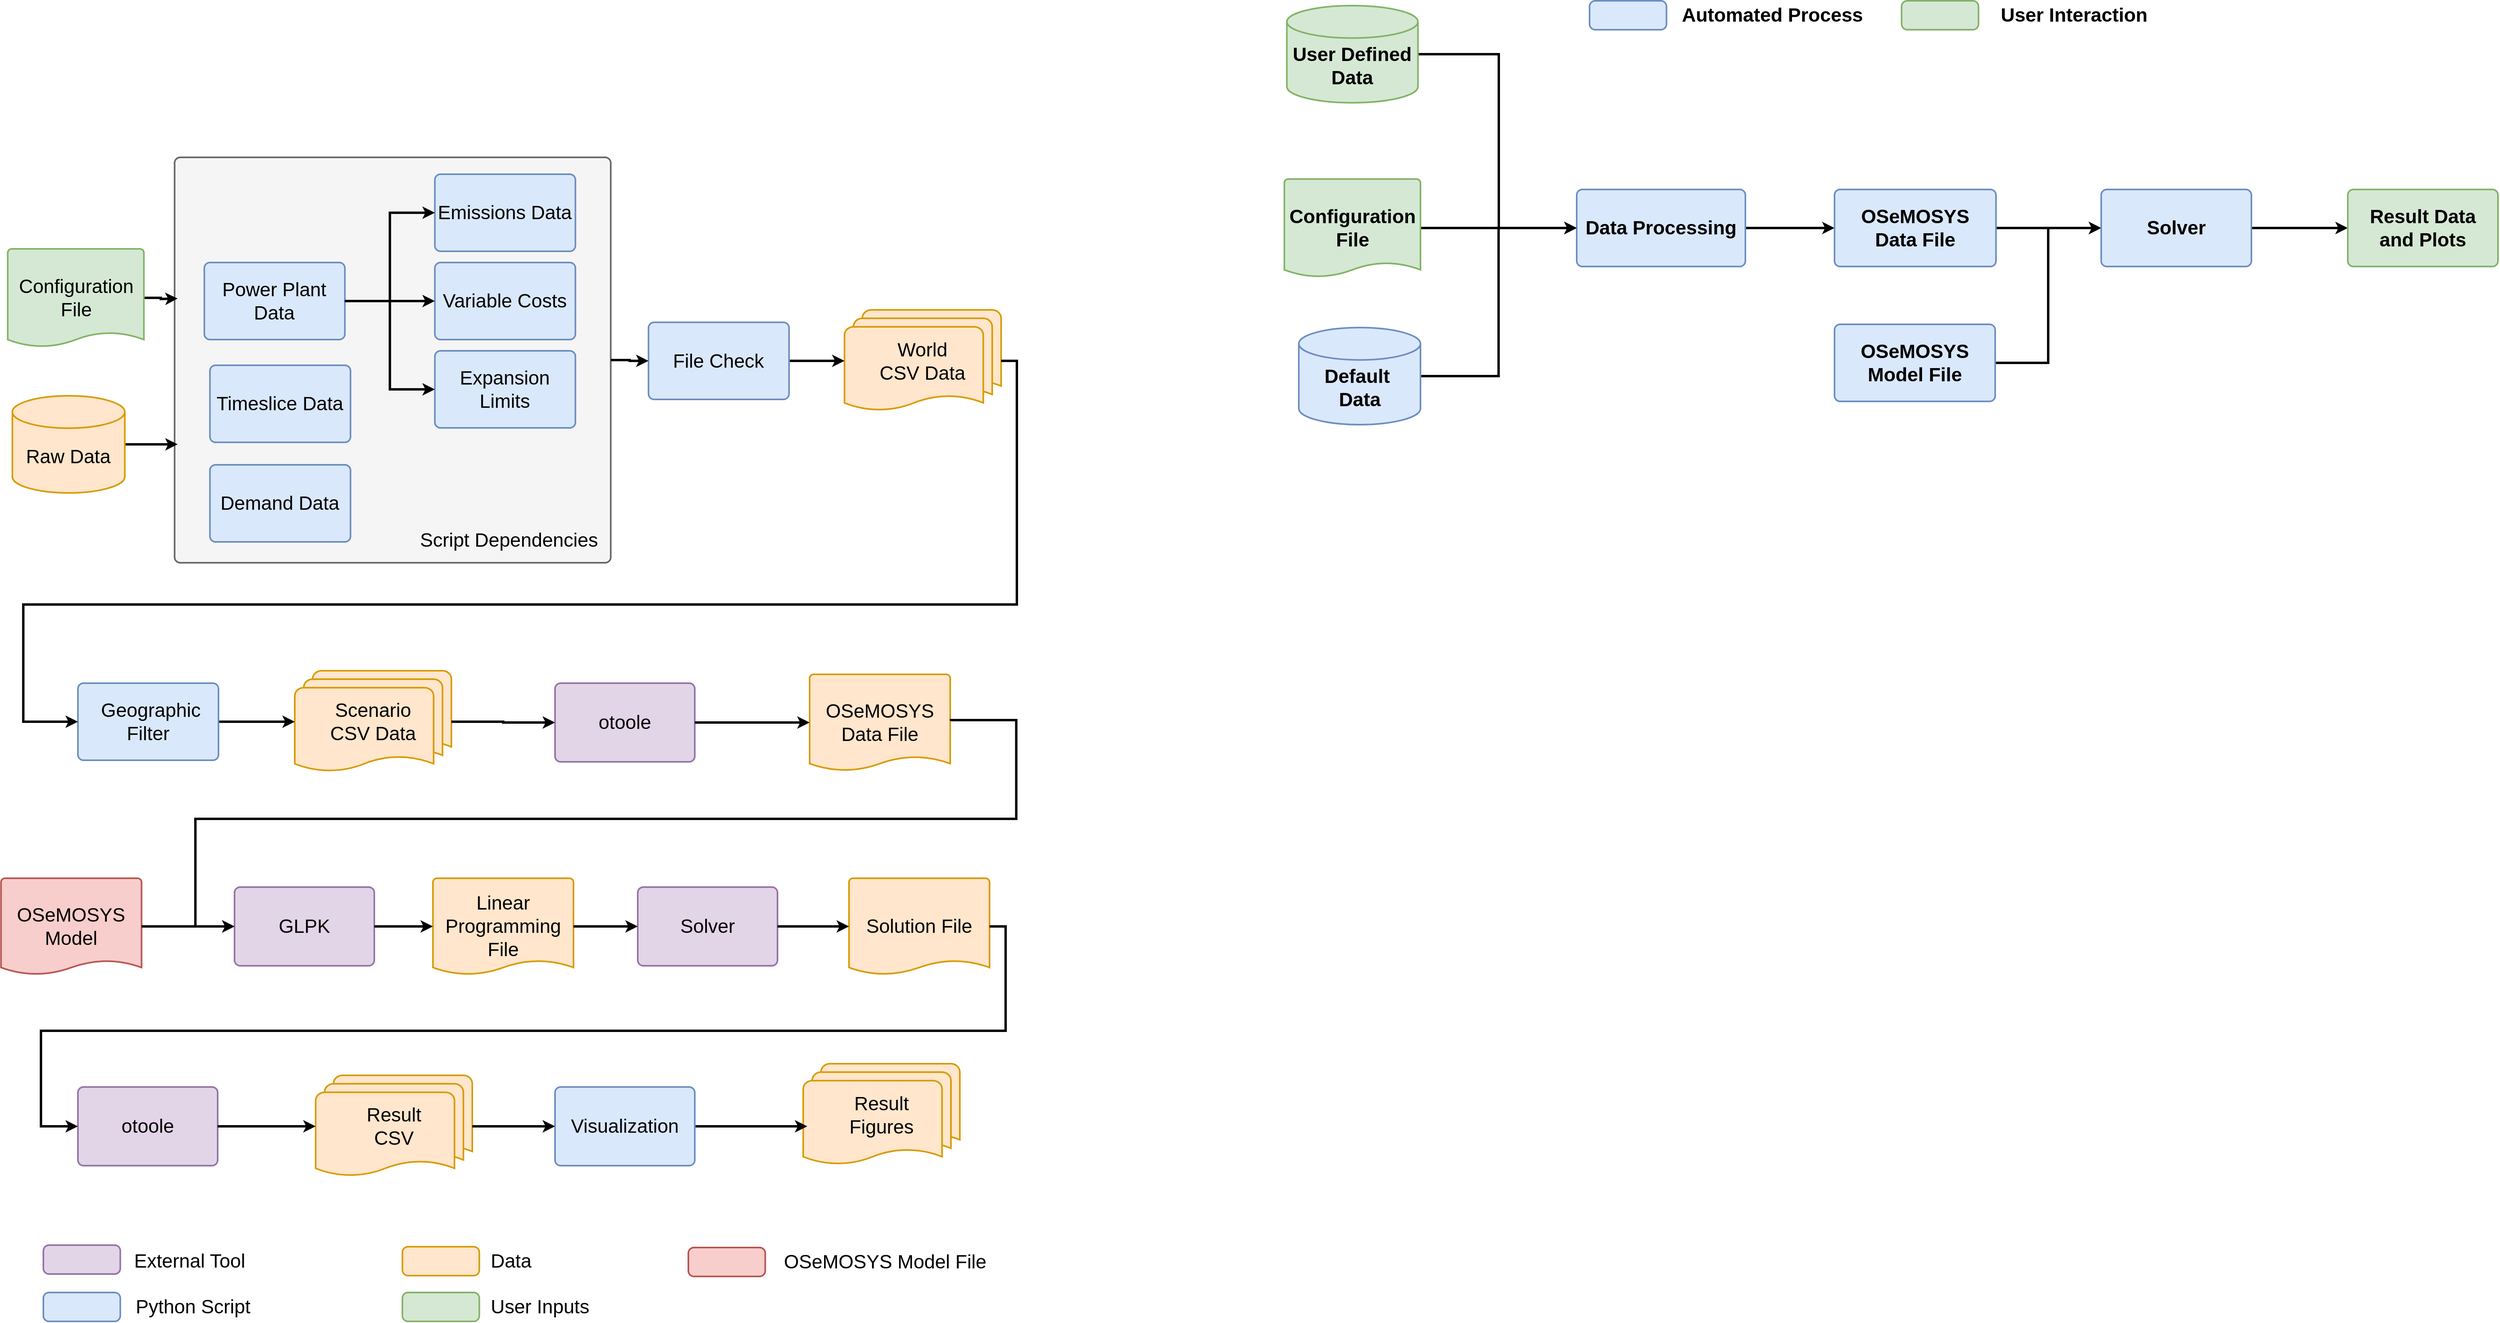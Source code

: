 <mxfile version="23.1.5" type="device" pages="5">
  <diagram id="LIm1RfY2PaVK25Jks0d7" name="workflow">
    <mxGraphModel dx="4790" dy="-4207" grid="0" gridSize="10" guides="1" tooltips="1" connect="1" arrows="1" fold="1" page="0" pageScale="1" pageWidth="850" pageHeight="1100" math="0" shadow="0">
      <root>
        <mxCell id="0" />
        <mxCell id="1" parent="0" />
        <mxCell id="0NDUQcS2TGD2FbZv98Fb-1" value="&lt;div&gt;Scenario &lt;br&gt;&lt;/div&gt;&lt;div&gt;CSV Data&lt;/div&gt;" style="strokeWidth=2;html=1;shape=mxgraph.flowchart.multi-document;whiteSpace=wrap;align=center;fontSize=24;fillColor=#ffe6cc;strokeColor=#d79b00;" parent="1" vertex="1">
          <mxGeometry x="-1814" y="6445.5" width="195" height="127" as="geometry" />
        </mxCell>
        <mxCell id="0NDUQcS2TGD2FbZv98Fb-2" value="OSeMOSYS Model" style="strokeWidth=2;html=1;shape=mxgraph.flowchart.document2;whiteSpace=wrap;size=0.147;fontSize=24;fillColor=#f8cecc;strokeColor=#b85450;" parent="1" vertex="1">
          <mxGeometry x="-2179.75" y="6704" width="175" height="120" as="geometry" />
        </mxCell>
        <mxCell id="0NDUQcS2TGD2FbZv98Fb-3" value="otoole" style="rounded=1;whiteSpace=wrap;html=1;absoluteArcSize=1;arcSize=14;strokeWidth=2;fontSize=24;fillColor=#e1d5e7;strokeColor=#9673a6;" parent="1" vertex="1">
          <mxGeometry x="-1490" y="6461" width="174" height="98" as="geometry" />
        </mxCell>
        <mxCell id="0NDUQcS2TGD2FbZv98Fb-4" style="edgeStyle=orthogonalEdgeStyle;rounded=0;orthogonalLoop=1;jettySize=auto;html=1;exitX=1;exitY=0.5;exitDx=0;exitDy=0;exitPerimeter=0;entryX=0;entryY=0.5;entryDx=0;entryDy=0;strokeWidth=3;" parent="1" source="0NDUQcS2TGD2FbZv98Fb-1" target="0NDUQcS2TGD2FbZv98Fb-3" edge="1">
          <mxGeometry relative="1" as="geometry" />
        </mxCell>
        <mxCell id="0NDUQcS2TGD2FbZv98Fb-5" value="OSeMOSYS Data File" style="strokeWidth=2;html=1;shape=mxgraph.flowchart.document2;whiteSpace=wrap;size=0.147;fontSize=24;fillColor=#ffe6cc;strokeColor=#d79b00;" parent="1" vertex="1">
          <mxGeometry x="-1173" y="6450" width="175" height="120" as="geometry" />
        </mxCell>
        <mxCell id="0NDUQcS2TGD2FbZv98Fb-6" style="edgeStyle=orthogonalEdgeStyle;rounded=0;orthogonalLoop=1;jettySize=auto;html=1;exitX=1;exitY=0.5;exitDx=0;exitDy=0;entryX=0;entryY=0.5;entryDx=0;entryDy=0;entryPerimeter=0;strokeWidth=3;" parent="1" source="0NDUQcS2TGD2FbZv98Fb-3" target="0NDUQcS2TGD2FbZv98Fb-5" edge="1">
          <mxGeometry relative="1" as="geometry" />
        </mxCell>
        <mxCell id="0NDUQcS2TGD2FbZv98Fb-7" value="GLPK" style="rounded=1;whiteSpace=wrap;html=1;absoluteArcSize=1;arcSize=14;strokeWidth=2;fontSize=24;fillColor=#e1d5e7;strokeColor=#9673a6;" parent="1" vertex="1">
          <mxGeometry x="-1889" y="6715" width="174" height="98" as="geometry" />
        </mxCell>
        <mxCell id="0NDUQcS2TGD2FbZv98Fb-8" style="edgeStyle=orthogonalEdgeStyle;rounded=0;orthogonalLoop=1;jettySize=auto;html=1;exitX=1;exitY=0.5;exitDx=0;exitDy=0;exitPerimeter=0;entryX=0;entryY=0.5;entryDx=0;entryDy=0;strokeWidth=3;" parent="1" source="0NDUQcS2TGD2FbZv98Fb-2" target="0NDUQcS2TGD2FbZv98Fb-7" edge="1">
          <mxGeometry relative="1" as="geometry" />
        </mxCell>
        <mxCell id="0NDUQcS2TGD2FbZv98Fb-9" style="edgeStyle=orthogonalEdgeStyle;rounded=0;orthogonalLoop=1;jettySize=auto;html=1;entryX=0;entryY=0.5;entryDx=0;entryDy=0;strokeWidth=3;" parent="1" target="0NDUQcS2TGD2FbZv98Fb-7" edge="1">
          <mxGeometry relative="1" as="geometry">
            <mxPoint x="-997" y="6508" as="sourcePoint" />
            <Array as="points">
              <mxPoint x="-997.75" y="6507" />
              <mxPoint x="-915.75" y="6507" />
              <mxPoint x="-915.75" y="6630" />
              <mxPoint x="-1937.75" y="6630" />
              <mxPoint x="-1937.75" y="6764" />
            </Array>
          </mxGeometry>
        </mxCell>
        <mxCell id="0NDUQcS2TGD2FbZv98Fb-10" value="Linear Programming File" style="strokeWidth=2;html=1;shape=mxgraph.flowchart.document2;whiteSpace=wrap;size=0.147;fontSize=24;fillColor=#ffe6cc;strokeColor=#d79b00;" parent="1" vertex="1">
          <mxGeometry x="-1642" y="6704" width="175" height="120" as="geometry" />
        </mxCell>
        <mxCell id="0NDUQcS2TGD2FbZv98Fb-11" style="edgeStyle=orthogonalEdgeStyle;rounded=0;orthogonalLoop=1;jettySize=auto;html=1;exitX=1;exitY=0.5;exitDx=0;exitDy=0;entryX=0;entryY=0.5;entryDx=0;entryDy=0;entryPerimeter=0;strokeWidth=3;" parent="1" source="0NDUQcS2TGD2FbZv98Fb-7" target="0NDUQcS2TGD2FbZv98Fb-10" edge="1">
          <mxGeometry relative="1" as="geometry" />
        </mxCell>
        <mxCell id="0NDUQcS2TGD2FbZv98Fb-12" value="Solver" style="rounded=1;whiteSpace=wrap;html=1;absoluteArcSize=1;arcSize=14;strokeWidth=2;fontSize=24;fillColor=#e1d5e7;strokeColor=#9673a6;" parent="1" vertex="1">
          <mxGeometry x="-1387" y="6715" width="174" height="98" as="geometry" />
        </mxCell>
        <mxCell id="0NDUQcS2TGD2FbZv98Fb-13" style="edgeStyle=orthogonalEdgeStyle;rounded=0;orthogonalLoop=1;jettySize=auto;html=1;exitX=1;exitY=0.5;exitDx=0;exitDy=0;exitPerimeter=0;entryX=0;entryY=0.5;entryDx=0;entryDy=0;strokeWidth=3;" parent="1" source="0NDUQcS2TGD2FbZv98Fb-10" target="0NDUQcS2TGD2FbZv98Fb-12" edge="1">
          <mxGeometry relative="1" as="geometry" />
        </mxCell>
        <mxCell id="0NDUQcS2TGD2FbZv98Fb-14" value="Solution File" style="strokeWidth=2;html=1;shape=mxgraph.flowchart.document2;whiteSpace=wrap;size=0.147;fontSize=24;fillColor=#ffe6cc;strokeColor=#d79b00;" parent="1" vertex="1">
          <mxGeometry x="-1124" y="6704" width="175" height="120" as="geometry" />
        </mxCell>
        <mxCell id="0NDUQcS2TGD2FbZv98Fb-15" style="edgeStyle=orthogonalEdgeStyle;rounded=0;orthogonalLoop=1;jettySize=auto;html=1;exitX=1;exitY=0.5;exitDx=0;exitDy=0;entryX=0;entryY=0.5;entryDx=0;entryDy=0;entryPerimeter=0;strokeWidth=3;" parent="1" source="0NDUQcS2TGD2FbZv98Fb-12" target="0NDUQcS2TGD2FbZv98Fb-14" edge="1">
          <mxGeometry relative="1" as="geometry" />
        </mxCell>
        <mxCell id="0NDUQcS2TGD2FbZv98Fb-16" value="otoole" style="rounded=1;whiteSpace=wrap;html=1;absoluteArcSize=1;arcSize=14;strokeWidth=2;fontSize=24;fillColor=#e1d5e7;strokeColor=#9673a6;" parent="1" vertex="1">
          <mxGeometry x="-2084" y="6964" width="174" height="98" as="geometry" />
        </mxCell>
        <mxCell id="0NDUQcS2TGD2FbZv98Fb-17" style="edgeStyle=orthogonalEdgeStyle;rounded=0;orthogonalLoop=1;jettySize=auto;html=1;exitX=1;exitY=0.5;exitDx=0;exitDy=0;exitPerimeter=0;entryX=0;entryY=0.5;entryDx=0;entryDy=0;strokeWidth=3;" parent="1" source="0NDUQcS2TGD2FbZv98Fb-14" target="0NDUQcS2TGD2FbZv98Fb-16" edge="1">
          <mxGeometry relative="1" as="geometry">
            <Array as="points">
              <mxPoint x="-929" y="6764" />
              <mxPoint x="-929" y="6894" />
              <mxPoint x="-2130" y="6894" />
              <mxPoint x="-2130" y="7013" />
            </Array>
          </mxGeometry>
        </mxCell>
        <mxCell id="0NDUQcS2TGD2FbZv98Fb-18" value="&lt;div&gt;Result &lt;br&gt;&lt;/div&gt;&lt;div&gt;CSV&lt;/div&gt;" style="strokeWidth=2;html=1;shape=mxgraph.flowchart.multi-document;whiteSpace=wrap;align=center;fontSize=24;fillColor=#ffe6cc;strokeColor=#d79b00;" parent="1" vertex="1">
          <mxGeometry x="-1788" y="6949.5" width="195" height="127" as="geometry" />
        </mxCell>
        <mxCell id="0NDUQcS2TGD2FbZv98Fb-19" style="edgeStyle=orthogonalEdgeStyle;rounded=0;orthogonalLoop=1;jettySize=auto;html=1;exitX=1;exitY=0.5;exitDx=0;exitDy=0;entryX=0;entryY=0.5;entryDx=0;entryDy=0;entryPerimeter=0;strokeWidth=3;" parent="1" source="0NDUQcS2TGD2FbZv98Fb-16" target="0NDUQcS2TGD2FbZv98Fb-18" edge="1">
          <mxGeometry relative="1" as="geometry" />
        </mxCell>
        <mxCell id="0NDUQcS2TGD2FbZv98Fb-20" value="&lt;div&gt;Result &lt;br&gt;&lt;/div&gt;&lt;div&gt;Figures&lt;br&gt;&lt;/div&gt;" style="strokeWidth=2;html=1;shape=mxgraph.flowchart.multi-document;whiteSpace=wrap;align=center;fontSize=24;fillColor=#ffe6cc;strokeColor=#d79b00;" parent="1" vertex="1">
          <mxGeometry x="-1181" y="6935" width="195" height="127" as="geometry" />
        </mxCell>
        <mxCell id="0NDUQcS2TGD2FbZv98Fb-21" style="edgeStyle=orthogonalEdgeStyle;rounded=0;orthogonalLoop=1;jettySize=auto;html=1;exitX=1;exitY=0.5;exitDx=0;exitDy=0;entryX=0.026;entryY=0.614;entryDx=0;entryDy=0;entryPerimeter=0;strokeWidth=3;" parent="1" source="0NDUQcS2TGD2FbZv98Fb-22" target="0NDUQcS2TGD2FbZv98Fb-20" edge="1">
          <mxGeometry relative="1" as="geometry" />
        </mxCell>
        <mxCell id="0NDUQcS2TGD2FbZv98Fb-22" value="Visualization" style="rounded=1;whiteSpace=wrap;html=1;absoluteArcSize=1;arcSize=14;strokeWidth=2;fontSize=24;fillColor=#dae8fc;strokeColor=#6c8ebf;" parent="1" vertex="1">
          <mxGeometry x="-1490" y="6964" width="174" height="98" as="geometry" />
        </mxCell>
        <mxCell id="0NDUQcS2TGD2FbZv98Fb-23" style="edgeStyle=orthogonalEdgeStyle;rounded=0;orthogonalLoop=1;jettySize=auto;html=1;exitX=1;exitY=0.5;exitDx=0;exitDy=0;exitPerimeter=0;entryX=0;entryY=0.5;entryDx=0;entryDy=0;strokeWidth=3;" parent="1" source="0NDUQcS2TGD2FbZv98Fb-18" target="0NDUQcS2TGD2FbZv98Fb-22" edge="1">
          <mxGeometry relative="1" as="geometry" />
        </mxCell>
        <mxCell id="0NDUQcS2TGD2FbZv98Fb-24" value="" style="rounded=1;whiteSpace=wrap;html=1;absoluteArcSize=1;arcSize=14;strokeWidth=2;fontSize=24;fillColor=#e1d5e7;strokeColor=#9673a6;" parent="1" vertex="1">
          <mxGeometry x="-2127" y="7161" width="95.75" height="36" as="geometry" />
        </mxCell>
        <mxCell id="0NDUQcS2TGD2FbZv98Fb-25" value="External Tool" style="text;html=1;strokeColor=none;fillColor=none;align=left;verticalAlign=middle;whiteSpace=wrap;rounded=0;fontSize=24;" parent="1" vertex="1">
          <mxGeometry x="-2016" y="7166" width="491" height="30" as="geometry" />
        </mxCell>
        <mxCell id="0NDUQcS2TGD2FbZv98Fb-26" value="Python Script" style="text;html=1;strokeColor=none;fillColor=none;align=left;verticalAlign=middle;whiteSpace=wrap;rounded=0;fontSize=24;" parent="1" vertex="1">
          <mxGeometry x="-2014" y="7223" width="233" height="30" as="geometry" />
        </mxCell>
        <mxCell id="0NDUQcS2TGD2FbZv98Fb-27" value="" style="rounded=1;whiteSpace=wrap;html=1;absoluteArcSize=1;arcSize=14;strokeWidth=2;fontSize=24;fillColor=#dae8fc;strokeColor=#6c8ebf;" parent="1" vertex="1">
          <mxGeometry x="-2127" y="7220" width="95.75" height="36" as="geometry" />
        </mxCell>
        <mxCell id="0NDUQcS2TGD2FbZv98Fb-28" value="" style="rounded=1;whiteSpace=wrap;html=1;absoluteArcSize=1;arcSize=14;strokeWidth=2;fontSize=24;fillColor=#ffe6cc;strokeColor=#d79b00;" parent="1" vertex="1">
          <mxGeometry x="-1680" y="7163" width="95.75" height="36" as="geometry" />
        </mxCell>
        <mxCell id="0NDUQcS2TGD2FbZv98Fb-29" value="Data" style="text;html=1;strokeColor=none;fillColor=none;align=left;verticalAlign=middle;whiteSpace=wrap;rounded=0;fontSize=24;" parent="1" vertex="1">
          <mxGeometry x="-1572" y="7166" width="491" height="30" as="geometry" />
        </mxCell>
        <mxCell id="0NDUQcS2TGD2FbZv98Fb-30" value="" style="rounded=1;whiteSpace=wrap;html=1;absoluteArcSize=1;arcSize=14;strokeWidth=2;fontSize=24;fillColor=#d5e8d4;strokeColor=#82b366;" parent="1" vertex="1">
          <mxGeometry x="-1680" y="7220" width="95.75" height="36" as="geometry" />
        </mxCell>
        <mxCell id="0NDUQcS2TGD2FbZv98Fb-31" value="User Inputs" style="text;html=1;strokeColor=none;fillColor=none;align=left;verticalAlign=middle;whiteSpace=wrap;rounded=0;fontSize=24;" parent="1" vertex="1">
          <mxGeometry x="-1572" y="7223" width="491" height="30" as="geometry" />
        </mxCell>
        <mxCell id="0NDUQcS2TGD2FbZv98Fb-32" value="" style="rounded=1;whiteSpace=wrap;html=1;absoluteArcSize=1;arcSize=14;strokeWidth=2;fontSize=24;fillColor=#f5f5f5;strokeColor=#666666;fontColor=#333333;" parent="1" vertex="1">
          <mxGeometry x="-1963.62" y="5806" width="543" height="505" as="geometry" />
        </mxCell>
        <mxCell id="0NDUQcS2TGD2FbZv98Fb-33" style="edgeStyle=orthogonalEdgeStyle;rounded=0;orthogonalLoop=1;jettySize=auto;html=1;exitX=1;exitY=0.5;exitDx=0;exitDy=0;exitPerimeter=0;entryX=0.007;entryY=0.689;entryDx=0;entryDy=0;entryPerimeter=0;fontSize=24;strokeWidth=3;elbow=vertical;" parent="1" source="0NDUQcS2TGD2FbZv98Fb-34" edge="1">
          <mxGeometry relative="1" as="geometry">
            <mxPoint x="-1959.819" y="6163.457" as="targetPoint" />
          </mxGeometry>
        </mxCell>
        <mxCell id="0NDUQcS2TGD2FbZv98Fb-34" value="&lt;div&gt;&lt;br&gt;&lt;/div&gt;&lt;div&gt;Raw Data&lt;/div&gt;" style="strokeWidth=2;html=1;shape=mxgraph.flowchart.database;whiteSpace=wrap;fontSize=24;fillColor=#ffe6cc;strokeColor=#d79b00;" parent="1" vertex="1">
          <mxGeometry x="-2165.62" y="6103.0" width="140" height="121" as="geometry" />
        </mxCell>
        <mxCell id="0NDUQcS2TGD2FbZv98Fb-35" value="&lt;div&gt;World &lt;br&gt;&lt;/div&gt;&lt;div&gt;CSV Data&lt;/div&gt;" style="strokeWidth=2;html=1;shape=mxgraph.flowchart.multi-document;whiteSpace=wrap;align=center;fontSize=24;fillColor=#ffe6cc;strokeColor=#d79b00;" parent="1" vertex="1">
          <mxGeometry x="-1129.62" y="5996" width="195" height="127" as="geometry" />
        </mxCell>
        <mxCell id="0NDUQcS2TGD2FbZv98Fb-36" style="edgeStyle=orthogonalEdgeStyle;rounded=0;orthogonalLoop=1;jettySize=auto;html=1;exitX=1;exitY=0.5;exitDx=0;exitDy=0;entryX=0;entryY=0.5;entryDx=0;entryDy=0;entryPerimeter=0;strokeWidth=3;" parent="1" source="0NDUQcS2TGD2FbZv98Fb-37" target="0NDUQcS2TGD2FbZv98Fb-1" edge="1">
          <mxGeometry relative="1" as="geometry" />
        </mxCell>
        <mxCell id="0NDUQcS2TGD2FbZv98Fb-37" value="&amp;nbsp;Geographic Filter" style="rounded=1;whiteSpace=wrap;html=1;absoluteArcSize=1;arcSize=14;strokeWidth=2;fontSize=24;fillColor=#dae8fc;strokeColor=#6c8ebf;" parent="1" vertex="1">
          <mxGeometry x="-2084" y="6461.0" width="175" height="96" as="geometry" />
        </mxCell>
        <mxCell id="0NDUQcS2TGD2FbZv98Fb-38" style="edgeStyle=orthogonalEdgeStyle;rounded=0;orthogonalLoop=1;jettySize=auto;html=1;exitX=1;exitY=0.5;exitDx=0;exitDy=0;exitPerimeter=0;entryX=0;entryY=0.5;entryDx=0;entryDy=0;fontSize=24;strokeWidth=3;" parent="1" source="0NDUQcS2TGD2FbZv98Fb-35" target="0NDUQcS2TGD2FbZv98Fb-37" edge="1">
          <mxGeometry relative="1" as="geometry">
            <Array as="points">
              <mxPoint x="-915" y="6060" />
              <mxPoint x="-915" y="6363" />
              <mxPoint x="-2152" y="6363" />
              <mxPoint x="-2152" y="6509" />
            </Array>
          </mxGeometry>
        </mxCell>
        <mxCell id="0NDUQcS2TGD2FbZv98Fb-39" value="Power Plant Data " style="rounded=1;whiteSpace=wrap;html=1;absoluteArcSize=1;arcSize=14;strokeWidth=2;fontSize=24;fillColor=#dae8fc;strokeColor=#6c8ebf;" parent="1" vertex="1">
          <mxGeometry x="-1926.62" y="5937" width="175" height="96" as="geometry" />
        </mxCell>
        <mxCell id="0NDUQcS2TGD2FbZv98Fb-40" value="Emissions Data" style="rounded=1;whiteSpace=wrap;html=1;absoluteArcSize=1;arcSize=14;strokeWidth=2;fontSize=24;fillColor=#dae8fc;strokeColor=#6c8ebf;" parent="1" vertex="1">
          <mxGeometry x="-1639.62" y="5827" width="175" height="96" as="geometry" />
        </mxCell>
        <mxCell id="0NDUQcS2TGD2FbZv98Fb-41" style="edgeStyle=orthogonalEdgeStyle;rounded=0;orthogonalLoop=1;jettySize=auto;html=1;exitX=1;exitY=0.5;exitDx=0;exitDy=0;entryX=0;entryY=0.5;entryDx=0;entryDy=0;fontSize=24;strokeWidth=3;elbow=vertical;" parent="1" source="0NDUQcS2TGD2FbZv98Fb-39" target="0NDUQcS2TGD2FbZv98Fb-40" edge="1">
          <mxGeometry relative="1" as="geometry" />
        </mxCell>
        <mxCell id="0NDUQcS2TGD2FbZv98Fb-42" value="Variable Costs" style="rounded=1;whiteSpace=wrap;html=1;absoluteArcSize=1;arcSize=14;strokeWidth=2;fontSize=24;fillColor=#dae8fc;strokeColor=#6c8ebf;" parent="1" vertex="1">
          <mxGeometry x="-1639.62" y="5937" width="175" height="96" as="geometry" />
        </mxCell>
        <mxCell id="0NDUQcS2TGD2FbZv98Fb-43" style="edgeStyle=orthogonalEdgeStyle;rounded=0;orthogonalLoop=1;jettySize=auto;html=1;exitX=1;exitY=0.5;exitDx=0;exitDy=0;entryX=0;entryY=0.5;entryDx=0;entryDy=0;fontSize=24;strokeWidth=3;elbow=vertical;" parent="1" source="0NDUQcS2TGD2FbZv98Fb-39" target="0NDUQcS2TGD2FbZv98Fb-42" edge="1">
          <mxGeometry relative="1" as="geometry" />
        </mxCell>
        <mxCell id="0NDUQcS2TGD2FbZv98Fb-44" value="Timeslice Data" style="rounded=1;whiteSpace=wrap;html=1;absoluteArcSize=1;arcSize=14;strokeWidth=2;fontSize=24;fillColor=#dae8fc;strokeColor=#6c8ebf;" parent="1" vertex="1">
          <mxGeometry x="-1919.62" y="6065.0" width="175" height="96" as="geometry" />
        </mxCell>
        <mxCell id="0NDUQcS2TGD2FbZv98Fb-45" value="Demand Data" style="rounded=1;whiteSpace=wrap;html=1;absoluteArcSize=1;arcSize=14;strokeWidth=2;fontSize=24;fillColor=#dae8fc;strokeColor=#6c8ebf;" parent="1" vertex="1">
          <mxGeometry x="-1919.62" y="6189" width="175" height="96" as="geometry" />
        </mxCell>
        <mxCell id="0NDUQcS2TGD2FbZv98Fb-46" value="Expansion Limits" style="rounded=1;whiteSpace=wrap;html=1;absoluteArcSize=1;arcSize=14;strokeWidth=2;fontSize=24;fillColor=#dae8fc;strokeColor=#6c8ebf;" parent="1" vertex="1">
          <mxGeometry x="-1639.62" y="6047.0" width="175" height="96" as="geometry" />
        </mxCell>
        <mxCell id="0NDUQcS2TGD2FbZv98Fb-47" style="edgeStyle=orthogonalEdgeStyle;rounded=0;orthogonalLoop=1;jettySize=auto;html=1;exitX=1;exitY=0.5;exitDx=0;exitDy=0;entryX=0;entryY=0.5;entryDx=0;entryDy=0;fontSize=24;strokeWidth=3;elbow=vertical;" parent="1" source="0NDUQcS2TGD2FbZv98Fb-39" target="0NDUQcS2TGD2FbZv98Fb-46" edge="1">
          <mxGeometry relative="1" as="geometry" />
        </mxCell>
        <mxCell id="0NDUQcS2TGD2FbZv98Fb-48" style="edgeStyle=orthogonalEdgeStyle;rounded=0;orthogonalLoop=1;jettySize=auto;html=1;exitX=1;exitY=0.5;exitDx=0;exitDy=0;entryX=0;entryY=0.5;entryDx=0;entryDy=0;entryPerimeter=0;fontSize=24;strokeWidth=3;elbow=vertical;" parent="1" source="0NDUQcS2TGD2FbZv98Fb-49" target="0NDUQcS2TGD2FbZv98Fb-35" edge="1">
          <mxGeometry relative="1" as="geometry" />
        </mxCell>
        <mxCell id="0NDUQcS2TGD2FbZv98Fb-49" value="File Check" style="rounded=1;whiteSpace=wrap;html=1;absoluteArcSize=1;arcSize=14;strokeWidth=2;fontSize=24;fillColor=#dae8fc;strokeColor=#6c8ebf;" parent="1" vertex="1">
          <mxGeometry x="-1373.62" y="6011.5" width="175" height="96" as="geometry" />
        </mxCell>
        <mxCell id="0NDUQcS2TGD2FbZv98Fb-50" style="edgeStyle=orthogonalEdgeStyle;rounded=0;orthogonalLoop=1;jettySize=auto;html=1;exitX=1;exitY=0.5;exitDx=0;exitDy=0;entryX=0;entryY=0.5;entryDx=0;entryDy=0;fontSize=24;strokeWidth=3;elbow=vertical;" parent="1" source="0NDUQcS2TGD2FbZv98Fb-32" target="0NDUQcS2TGD2FbZv98Fb-49" edge="1">
          <mxGeometry relative="1" as="geometry" />
        </mxCell>
        <mxCell id="0NDUQcS2TGD2FbZv98Fb-51" style="edgeStyle=orthogonalEdgeStyle;rounded=0;orthogonalLoop=1;jettySize=auto;html=1;exitX=1;exitY=0.5;exitDx=0;exitDy=0;exitPerimeter=0;entryX=0.007;entryY=0.335;entryDx=0;entryDy=0;entryPerimeter=0;fontSize=24;strokeWidth=3;elbow=vertical;" parent="1" source="0NDUQcS2TGD2FbZv98Fb-52" edge="1">
          <mxGeometry relative="1" as="geometry">
            <mxPoint x="-1959.819" y="5981.855" as="targetPoint" />
          </mxGeometry>
        </mxCell>
        <mxCell id="0NDUQcS2TGD2FbZv98Fb-52" value="Configuration File" style="strokeWidth=2;html=1;shape=mxgraph.flowchart.document2;whiteSpace=wrap;size=0.147;fontSize=24;fillColor=#d5e8d4;strokeColor=#82b366;" parent="1" vertex="1">
          <mxGeometry x="-2171.37" y="5920" width="169.5" height="122" as="geometry" />
        </mxCell>
        <mxCell id="0NDUQcS2TGD2FbZv98Fb-53" value="Script Dependencies" style="text;html=1;strokeColor=none;fillColor=none;align=left;verticalAlign=middle;whiteSpace=wrap;rounded=0;fontSize=24;" parent="1" vertex="1">
          <mxGeometry x="-1659.62" y="6268" width="233" height="30" as="geometry" />
        </mxCell>
        <mxCell id="0NDUQcS2TGD2FbZv98Fb-54" value="" style="rounded=1;whiteSpace=wrap;html=1;absoluteArcSize=1;arcSize=14;strokeWidth=2;fontSize=24;fillColor=#f8cecc;strokeColor=#b85450;" parent="1" vertex="1">
          <mxGeometry x="-1324" y="7164" width="95.75" height="36" as="geometry" />
        </mxCell>
        <mxCell id="0NDUQcS2TGD2FbZv98Fb-55" value="OSeMOSYS Model File" style="text;html=1;strokeColor=none;fillColor=none;align=left;verticalAlign=middle;whiteSpace=wrap;rounded=0;fontSize=24;" parent="1" vertex="1">
          <mxGeometry x="-1207" y="7167" width="491" height="30" as="geometry" />
        </mxCell>
        <mxCell id="V3Y-uf4dSuYkqw-3AohL-1" style="edgeStyle=orthogonalEdgeStyle;rounded=0;orthogonalLoop=1;jettySize=auto;html=1;exitX=1;exitY=0.5;exitDx=0;exitDy=0;exitPerimeter=0;entryX=0;entryY=0.5;entryDx=0;entryDy=0;strokeWidth=3;" parent="1" source="V3Y-uf4dSuYkqw-3AohL-2" target="V3Y-uf4dSuYkqw-3AohL-6" edge="1">
          <mxGeometry relative="1" as="geometry" />
        </mxCell>
        <mxCell id="V3Y-uf4dSuYkqw-3AohL-2" value="&lt;div&gt;&lt;br&gt;&lt;/div&gt;&lt;div&gt;Default&amp;nbsp;&lt;/div&gt;&lt;div&gt;Data&lt;/div&gt;" style="strokeWidth=2;html=1;shape=mxgraph.flowchart.database;whiteSpace=wrap;fontSize=24;fillColor=#dae8fc;strokeColor=#6c8ebf;fontStyle=1" parent="1" vertex="1">
          <mxGeometry x="-564" y="6018" width="151.5" height="121" as="geometry" />
        </mxCell>
        <mxCell id="1afAxyzYCDCK6gTdGdCF-1" style="edgeStyle=orthogonalEdgeStyle;rounded=0;orthogonalLoop=1;jettySize=auto;html=1;exitX=1;exitY=0.5;exitDx=0;exitDy=0;exitPerimeter=0;entryX=0;entryY=0.5;entryDx=0;entryDy=0;strokeWidth=3;" edge="1" parent="1" source="V3Y-uf4dSuYkqw-3AohL-4" target="V3Y-uf4dSuYkqw-3AohL-6">
          <mxGeometry relative="1" as="geometry" />
        </mxCell>
        <mxCell id="V3Y-uf4dSuYkqw-3AohL-4" value="Configuration File" style="strokeWidth=2;html=1;shape=mxgraph.flowchart.document2;whiteSpace=wrap;size=0.147;fontSize=24;fillColor=#d5e8d4;strokeColor=#82b366;fontStyle=1" parent="1" vertex="1">
          <mxGeometry x="-582" y="5833" width="169.5" height="122" as="geometry" />
        </mxCell>
        <mxCell id="V3Y-uf4dSuYkqw-3AohL-5" style="edgeStyle=orthogonalEdgeStyle;rounded=0;orthogonalLoop=1;jettySize=auto;html=1;exitX=1;exitY=0.5;exitDx=0;exitDy=0;entryX=0;entryY=0.5;entryDx=0;entryDy=0;strokeWidth=3;" parent="1" source="V3Y-uf4dSuYkqw-3AohL-6" target="V3Y-uf4dSuYkqw-3AohL-8" edge="1">
          <mxGeometry relative="1" as="geometry" />
        </mxCell>
        <mxCell id="V3Y-uf4dSuYkqw-3AohL-6" value="Data Processing " style="rounded=1;whiteSpace=wrap;html=1;absoluteArcSize=1;arcSize=14;strokeWidth=2;fontSize=24;fillColor=#dae8fc;strokeColor=#6c8ebf;fontStyle=1" parent="1" vertex="1">
          <mxGeometry x="-218" y="5846" width="210" height="96" as="geometry" />
        </mxCell>
        <mxCell id="V3Y-uf4dSuYkqw-3AohL-7" style="edgeStyle=orthogonalEdgeStyle;rounded=0;orthogonalLoop=1;jettySize=auto;html=1;exitX=1;exitY=0.5;exitDx=0;exitDy=0;entryX=0;entryY=0.5;entryDx=0;entryDy=0;strokeWidth=3;" parent="1" source="V3Y-uf4dSuYkqw-3AohL-8" target="V3Y-uf4dSuYkqw-3AohL-12" edge="1">
          <mxGeometry relative="1" as="geometry" />
        </mxCell>
        <mxCell id="V3Y-uf4dSuYkqw-3AohL-8" value="&lt;div&gt;OSeMOSYS &lt;br&gt;&lt;/div&gt;&lt;div&gt;Data File&lt;/div&gt;" style="rounded=1;whiteSpace=wrap;html=1;absoluteArcSize=1;arcSize=14;strokeWidth=2;fontSize=24;fillColor=#dae8fc;strokeColor=#6c8ebf;fontStyle=1" parent="1" vertex="1">
          <mxGeometry x="103" y="5846" width="201" height="96" as="geometry" />
        </mxCell>
        <mxCell id="V3Y-uf4dSuYkqw-3AohL-9" style="edgeStyle=orthogonalEdgeStyle;rounded=0;orthogonalLoop=1;jettySize=auto;html=1;exitX=1;exitY=0.5;exitDx=0;exitDy=0;entryX=0;entryY=0.5;entryDx=0;entryDy=0;strokeWidth=3;" parent="1" source="V3Y-uf4dSuYkqw-3AohL-10" target="V3Y-uf4dSuYkqw-3AohL-12" edge="1">
          <mxGeometry relative="1" as="geometry" />
        </mxCell>
        <mxCell id="V3Y-uf4dSuYkqw-3AohL-10" value="&lt;div&gt;OSeMOSYS &lt;br&gt;&lt;/div&gt;&lt;div&gt;Model File&lt;/div&gt;" style="rounded=1;whiteSpace=wrap;html=1;absoluteArcSize=1;arcSize=14;strokeWidth=2;fontSize=24;fillColor=#dae8fc;strokeColor=#6c8ebf;fontStyle=1" parent="1" vertex="1">
          <mxGeometry x="103" y="6014" width="200" height="96" as="geometry" />
        </mxCell>
        <mxCell id="V3Y-uf4dSuYkqw-3AohL-11" style="edgeStyle=orthogonalEdgeStyle;rounded=0;orthogonalLoop=1;jettySize=auto;html=1;exitX=1;exitY=0.5;exitDx=0;exitDy=0;entryX=0;entryY=0.5;entryDx=0;entryDy=0;strokeWidth=3;" parent="1" source="V3Y-uf4dSuYkqw-3AohL-12" target="V3Y-uf4dSuYkqw-3AohL-13" edge="1">
          <mxGeometry relative="1" as="geometry" />
        </mxCell>
        <mxCell id="V3Y-uf4dSuYkqw-3AohL-12" value="Solver" style="rounded=1;whiteSpace=wrap;html=1;absoluteArcSize=1;arcSize=14;strokeWidth=2;fontSize=24;fillColor=#dae8fc;strokeColor=#6c8ebf;fontStyle=1" parent="1" vertex="1">
          <mxGeometry x="435" y="5846" width="187" height="96" as="geometry" />
        </mxCell>
        <mxCell id="V3Y-uf4dSuYkqw-3AohL-13" value="&lt;div&gt;Result Data &lt;br&gt;&lt;/div&gt;&lt;div&gt;and Plots&lt;/div&gt;" style="rounded=1;whiteSpace=wrap;html=1;absoluteArcSize=1;arcSize=14;strokeWidth=2;fontSize=24;fillColor=#d5e8d4;strokeColor=#82b366;fontStyle=1" parent="1" vertex="1">
          <mxGeometry x="742" y="5846" width="187" height="96" as="geometry" />
        </mxCell>
        <mxCell id="V3Y-uf4dSuYkqw-3AohL-14" value="Automated Process" style="text;html=1;strokeColor=none;fillColor=none;align=left;verticalAlign=middle;whiteSpace=wrap;rounded=0;fontSize=24;fontStyle=1" parent="1" vertex="1">
          <mxGeometry x="-89" y="5614" width="233" height="30" as="geometry" />
        </mxCell>
        <mxCell id="V3Y-uf4dSuYkqw-3AohL-15" value="" style="rounded=1;whiteSpace=wrap;html=1;absoluteArcSize=1;arcSize=14;strokeWidth=2;fontSize=24;fillColor=#dae8fc;strokeColor=#6c8ebf;" parent="1" vertex="1">
          <mxGeometry x="-202" y="5611" width="95.75" height="36" as="geometry" />
        </mxCell>
        <mxCell id="V3Y-uf4dSuYkqw-3AohL-16" value="" style="rounded=1;whiteSpace=wrap;html=1;absoluteArcSize=1;arcSize=14;strokeWidth=2;fontSize=24;fillColor=#d5e8d4;strokeColor=#82b366;" parent="1" vertex="1">
          <mxGeometry x="186.5" y="5611" width="95.75" height="36" as="geometry" />
        </mxCell>
        <mxCell id="V3Y-uf4dSuYkqw-3AohL-17" value="User Interaction" style="text;html=1;strokeColor=none;fillColor=none;align=left;verticalAlign=middle;whiteSpace=wrap;rounded=0;fontSize=24;fontStyle=1" parent="1" vertex="1">
          <mxGeometry x="308" y="5614" width="243" height="30" as="geometry" />
        </mxCell>
        <mxCell id="7SCXLs73I0hWJrjgzi57-2" style="edgeStyle=orthogonalEdgeStyle;rounded=0;orthogonalLoop=1;jettySize=auto;html=1;exitX=1;exitY=0.5;exitDx=0;exitDy=0;exitPerimeter=0;entryX=0;entryY=0.5;entryDx=0;entryDy=0;strokeWidth=3;" parent="1" source="7SCXLs73I0hWJrjgzi57-1" target="V3Y-uf4dSuYkqw-3AohL-6" edge="1">
          <mxGeometry relative="1" as="geometry">
            <Array as="points">
              <mxPoint x="-315" y="5677" />
              <mxPoint x="-315" y="5894" />
            </Array>
          </mxGeometry>
        </mxCell>
        <mxCell id="7SCXLs73I0hWJrjgzi57-1" value="&lt;div&gt;&lt;br&gt;&lt;/div&gt;&lt;div&gt;User Defined Data&lt;/div&gt;" style="strokeWidth=2;html=1;shape=mxgraph.flowchart.database;whiteSpace=wrap;fontSize=24;fillColor=#d5e8d4;strokeColor=#82b366;fontStyle=1" parent="1" vertex="1">
          <mxGeometry x="-578.87" y="5617" width="163.25" height="121" as="geometry" />
        </mxCell>
      </root>
    </mxGraphModel>
  </diagram>
  <diagram id="BZmSou1B86bLX_djUKF4" name="simple-res">
    <mxGraphModel dx="1834" dy="836" grid="0" gridSize="10" guides="1" tooltips="1" connect="1" arrows="1" fold="1" page="0" pageScale="1" pageWidth="850" pageHeight="1100" math="0" shadow="0">
      <root>
        <mxCell id="0" />
        <mxCell id="1" parent="0" />
        <mxCell id="ztkzfqzMEZCF232E3vFL-1" value="" style="endArrow=none;html=1;rounded=0;strokeWidth=4;fontSize=20;fontColor=#AD4F4C;fillColor=#dae8fc;strokeColor=#6c8ebf;" parent="1" edge="1">
          <mxGeometry width="50" height="50" relative="1" as="geometry">
            <mxPoint x="64" y="332" as="sourcePoint" />
            <mxPoint x="64" y="183" as="targetPoint" />
          </mxGeometry>
        </mxCell>
        <mxCell id="ztkzfqzMEZCF232E3vFL-3" value="" style="endArrow=none;html=1;rounded=0;strokeWidth=4;fontSize=20;fontColor=#AD4F4C;fillColor=#d5e8d4;strokeColor=#82b366;" parent="1" edge="1">
          <mxGeometry width="50" height="50" relative="1" as="geometry">
            <mxPoint x="93" y="430" as="sourcePoint" />
            <mxPoint x="93" y="292" as="targetPoint" />
          </mxGeometry>
        </mxCell>
        <mxCell id="ztkzfqzMEZCF232E3vFL-24" style="edgeStyle=orthogonalEdgeStyle;rounded=0;orthogonalLoop=1;jettySize=auto;html=1;exitX=0;exitY=0.25;exitDx=0;exitDy=0;strokeWidth=4;fontSize=20;fontColor=#AD4F4C;startArrow=classic;startFill=1;endArrow=none;endFill=0;fillColor=#dae8fc;strokeColor=#6c8ebf;" parent="1" source="ztkzfqzMEZCF232E3vFL-4" edge="1">
          <mxGeometry relative="1" as="geometry">
            <mxPoint x="63.333" y="232.667" as="targetPoint" />
          </mxGeometry>
        </mxCell>
        <mxCell id="ztkzfqzMEZCF232E3vFL-25" style="edgeStyle=orthogonalEdgeStyle;rounded=0;orthogonalLoop=1;jettySize=auto;html=1;exitX=0;exitY=0.75;exitDx=0;exitDy=0;strokeWidth=4;fontSize=20;fontColor=#AD4F4C;startArrow=classic;startFill=1;endArrow=none;endFill=0;fillColor=#d5e8d4;strokeColor=#82b366;" parent="1" source="ztkzfqzMEZCF232E3vFL-4" edge="1">
          <mxGeometry relative="1" as="geometry">
            <mxPoint x="93.333" y="324.333" as="targetPoint" />
            <Array as="points">
              <mxPoint x="143" y="273" />
              <mxPoint x="143" y="324" />
            </Array>
          </mxGeometry>
        </mxCell>
        <mxCell id="ztkzfqzMEZCF232E3vFL-26" style="edgeStyle=orthogonalEdgeStyle;rounded=0;orthogonalLoop=1;jettySize=auto;html=1;exitX=1;exitY=0.5;exitDx=0;exitDy=0;strokeWidth=4;fontSize=20;fontColor=#AD4F4C;startArrow=none;startFill=0;endArrow=classic;endFill=1;fillColor=#f8cecc;strokeColor=#b85450;" parent="1" source="ztkzfqzMEZCF232E3vFL-4" edge="1">
          <mxGeometry relative="1" as="geometry">
            <mxPoint x="488" y="253" as="targetPoint" />
          </mxGeometry>
        </mxCell>
        <mxCell id="ztkzfqzMEZCF232E3vFL-4" value="Power Generation Technologies" style="rounded=1;whiteSpace=wrap;html=1;fontSize=20;fillColor=#ffe6cc;strokeColor=#d79b00;" parent="1" vertex="1">
          <mxGeometry x="182" y="212" width="202" height="81" as="geometry" />
        </mxCell>
        <mxCell id="ztkzfqzMEZCF232E3vFL-28" style="edgeStyle=orthogonalEdgeStyle;rounded=0;orthogonalLoop=1;jettySize=auto;html=1;exitX=0;exitY=0.5;exitDx=0;exitDy=0;strokeWidth=4;fontSize=20;fontColor=#AD4F4C;startArrow=classic;startFill=1;endArrow=none;endFill=0;fillColor=#f8cecc;strokeColor=#b85450;" parent="1" source="ztkzfqzMEZCF232E3vFL-5" edge="1">
          <mxGeometry relative="1" as="geometry">
            <mxPoint x="492.333" y="322.667" as="targetPoint" />
          </mxGeometry>
        </mxCell>
        <mxCell id="ztkzfqzMEZCF232E3vFL-29" style="edgeStyle=orthogonalEdgeStyle;rounded=0;orthogonalLoop=1;jettySize=auto;html=1;exitX=1;exitY=0.5;exitDx=0;exitDy=0;strokeWidth=4;fontSize=20;fontColor=#AD4F4C;startArrow=none;startFill=0;endArrow=classic;endFill=1;fillColor=#fff2cc;strokeColor=#d6b656;" parent="1" source="ztkzfqzMEZCF232E3vFL-5" edge="1">
          <mxGeometry relative="1" as="geometry">
            <mxPoint x="820.667" y="322.667" as="targetPoint" />
          </mxGeometry>
        </mxCell>
        <mxCell id="ztkzfqzMEZCF232E3vFL-5" value="Transmission Technologies" style="rounded=1;whiteSpace=wrap;html=1;fontSize=20;fillColor=#f8cecc;strokeColor=#b85450;" parent="1" vertex="1">
          <mxGeometry x="572" y="282" width="183" height="81" as="geometry" />
        </mxCell>
        <mxCell id="ztkzfqzMEZCF232E3vFL-21" style="edgeStyle=orthogonalEdgeStyle;rounded=0;orthogonalLoop=1;jettySize=auto;html=1;exitX=0;exitY=0.5;exitDx=0;exitDy=0;strokeWidth=4;fontSize=20;fontColor=#AD4F4C;startArrow=classic;startFill=1;endArrow=none;endFill=0;fillColor=#d5e8d4;strokeColor=#82b366;" parent="1" source="ztkzfqzMEZCF232E3vFL-6" edge="1">
          <mxGeometry relative="1" as="geometry">
            <mxPoint x="93.897" y="389.448" as="targetPoint" />
          </mxGeometry>
        </mxCell>
        <mxCell id="UEH68HRhxkmWQccXPQQv-1" style="edgeStyle=orthogonalEdgeStyle;rounded=0;orthogonalLoop=1;jettySize=auto;html=1;exitX=0.5;exitY=0;exitDx=0;exitDy=0;entryX=0.5;entryY=1;entryDx=0;entryDy=0;fillColor=#d5e8d4;strokeColor=#82b366;strokeWidth=4;" parent="1" source="ztkzfqzMEZCF232E3vFL-6" target="ztkzfqzMEZCF232E3vFL-4" edge="1">
          <mxGeometry relative="1" as="geometry" />
        </mxCell>
        <mxCell id="UEH68HRhxkmWQccXPQQv-2" style="edgeStyle=orthogonalEdgeStyle;rounded=0;orthogonalLoop=1;jettySize=auto;html=1;exitX=1;exitY=0.25;exitDx=0;exitDy=0;strokeWidth=4;fillColor=#d5e8d4;strokeColor=#82b366;" parent="1" source="ztkzfqzMEZCF232E3vFL-6" edge="1">
          <mxGeometry relative="1" as="geometry">
            <mxPoint x="438" y="369" as="targetPoint" />
          </mxGeometry>
        </mxCell>
        <mxCell id="UEH68HRhxkmWQccXPQQv-3" style="edgeStyle=orthogonalEdgeStyle;rounded=0;orthogonalLoop=1;jettySize=auto;html=1;exitX=1;exitY=0.75;exitDx=0;exitDy=0;strokeWidth=4;startArrow=classic;startFill=1;endArrow=none;endFill=0;fillColor=#d5e8d4;strokeColor=#82b366;" parent="1" source="ztkzfqzMEZCF232E3vFL-6" edge="1">
          <mxGeometry relative="1" as="geometry">
            <mxPoint x="438" y="410" as="targetPoint" />
          </mxGeometry>
        </mxCell>
        <mxCell id="ztkzfqzMEZCF232E3vFL-6" value="Primary Fuel Trading Technologies" style="rounded=1;whiteSpace=wrap;html=1;fontSize=20;fillColor=#ffe6cc;strokeColor=#d79b00;" parent="1" vertex="1">
          <mxGeometry x="182" y="349" width="203" height="81" as="geometry" />
        </mxCell>
        <mxCell id="ztkzfqzMEZCF232E3vFL-22" style="edgeStyle=orthogonalEdgeStyle;rounded=0;orthogonalLoop=1;jettySize=auto;html=1;exitX=1;exitY=0.25;exitDx=0;exitDy=0;strokeWidth=4;fontSize=20;fontColor=#AD4F4C;startArrow=none;startFill=0;endArrow=classic;endFill=1;fillColor=#dae8fc;strokeColor=#6c8ebf;" parent="1" source="ztkzfqzMEZCF232E3vFL-7" edge="1">
          <mxGeometry relative="1" as="geometry">
            <mxPoint x="62.5" y="310.167" as="targetPoint" />
          </mxGeometry>
        </mxCell>
        <mxCell id="ztkzfqzMEZCF232E3vFL-23" style="edgeStyle=orthogonalEdgeStyle;rounded=0;orthogonalLoop=1;jettySize=auto;html=1;exitX=1;exitY=0.75;exitDx=0;exitDy=0;strokeWidth=4;fontSize=20;fontColor=#AD4F4C;startArrow=none;startFill=0;endArrow=classic;endFill=1;fillColor=#d5e8d4;strokeColor=#82b366;" parent="1" source="ztkzfqzMEZCF232E3vFL-7" edge="1">
          <mxGeometry relative="1" as="geometry">
            <mxPoint x="91.667" y="350.167" as="targetPoint" />
          </mxGeometry>
        </mxCell>
        <mxCell id="ztkzfqzMEZCF232E3vFL-7" value="Mining Technologies" style="rounded=1;whiteSpace=wrap;html=1;fontSize=20;fillColor=#f5f5f5;strokeColor=#666666;fontColor=#333333;" parent="1" vertex="1">
          <mxGeometry x="-236" y="289.5" width="203" height="81" as="geometry" />
        </mxCell>
        <mxCell id="ztkzfqzMEZCF232E3vFL-8" value="" style="endArrow=none;html=1;rounded=0;strokeWidth=4;fontSize=20;fontColor=#AD4F4C;fillColor=#f8cecc;strokeColor=#b85450;" parent="1" edge="1">
          <mxGeometry width="50" height="50" relative="1" as="geometry">
            <mxPoint x="493" y="464" as="sourcePoint" />
            <mxPoint x="490" y="172" as="targetPoint" />
          </mxGeometry>
        </mxCell>
        <mxCell id="ztkzfqzMEZCF232E3vFL-30" style="edgeStyle=orthogonalEdgeStyle;rounded=0;orthogonalLoop=1;jettySize=auto;html=1;exitX=0;exitY=0.5;exitDx=0;exitDy=0;strokeWidth=4;fontSize=20;fontColor=#AD4F4C;startArrow=classic;startFill=1;endArrow=none;endFill=0;fillColor=#fff2cc;strokeColor=#d6b656;" parent="1" source="ztkzfqzMEZCF232E3vFL-9" edge="1">
          <mxGeometry relative="1" as="geometry">
            <mxPoint x="825.003" y="252.833" as="targetPoint" />
          </mxGeometry>
        </mxCell>
        <mxCell id="ztkzfqzMEZCF232E3vFL-9" value="Demand" style="rounded=1;whiteSpace=wrap;html=1;fontSize=20;fillColor=#fff2cc;strokeColor=#d6b656;" parent="1" vertex="1">
          <mxGeometry x="897.67" y="212" width="183" height="81" as="geometry" />
        </mxCell>
        <mxCell id="ztkzfqzMEZCF232E3vFL-31" style="edgeStyle=orthogonalEdgeStyle;rounded=0;orthogonalLoop=1;jettySize=auto;html=1;exitX=0;exitY=0.5;exitDx=0;exitDy=0;strokeWidth=4;fontSize=20;fontColor=#AD4F4C;startArrow=classic;startFill=1;endArrow=none;endFill=0;fillColor=#fff2cc;strokeColor=#d6b656;" parent="1" source="ztkzfqzMEZCF232E3vFL-10" edge="1">
          <mxGeometry relative="1" as="geometry">
            <mxPoint x="824" y="389.333" as="targetPoint" />
          </mxGeometry>
        </mxCell>
        <mxCell id="UEH68HRhxkmWQccXPQQv-4" style="edgeStyle=orthogonalEdgeStyle;rounded=0;orthogonalLoop=1;jettySize=auto;html=1;exitX=1;exitY=0.25;exitDx=0;exitDy=0;strokeWidth=4;startArrow=classic;startFill=1;endArrow=none;endFill=0;fillColor=#fff2cc;strokeColor=#d6b656;" parent="1" source="ztkzfqzMEZCF232E3vFL-10" edge="1">
          <mxGeometry relative="1" as="geometry">
            <mxPoint x="1134" y="369" as="targetPoint" />
          </mxGeometry>
        </mxCell>
        <mxCell id="UEH68HRhxkmWQccXPQQv-5" style="edgeStyle=orthogonalEdgeStyle;rounded=0;orthogonalLoop=1;jettySize=auto;html=1;exitX=1;exitY=0.75;exitDx=0;exitDy=0;strokeWidth=4;startArrow=none;startFill=0;endArrow=classic;endFill=1;fillColor=#fff2cc;strokeColor=#d6b656;" parent="1" source="ztkzfqzMEZCF232E3vFL-10" edge="1">
          <mxGeometry relative="1" as="geometry">
            <mxPoint x="1134" y="410" as="targetPoint" />
          </mxGeometry>
        </mxCell>
        <mxCell id="ztkzfqzMEZCF232E3vFL-10" value="Electricity Trading Technologies" style="rounded=1;whiteSpace=wrap;html=1;fontSize=20;fillColor=#fff2cc;strokeColor=#d6b656;" parent="1" vertex="1">
          <mxGeometry x="892.5" y="349" width="183" height="81" as="geometry" />
        </mxCell>
        <mxCell id="ztkzfqzMEZCF232E3vFL-11" value="" style="endArrow=none;html=1;rounded=0;strokeWidth=4;fontSize=20;fontColor=#AD4F4C;fillColor=#fff2cc;strokeColor=#d6b656;" parent="1" edge="1">
          <mxGeometry width="50" height="50" relative="1" as="geometry">
            <mxPoint x="826" y="467" as="sourcePoint" />
            <mxPoint x="823" y="179" as="targetPoint" />
          </mxGeometry>
        </mxCell>
        <mxCell id="Qw5kY8ZM59Uj3sfUzt4x-1" value="" style="endArrow=none;html=1;rounded=0;fillColor=#dae8fc;strokeColor=#6c8ebf;strokeWidth=4;" parent="1" edge="1">
          <mxGeometry width="50" height="50" relative="1" as="geometry">
            <mxPoint x="-23" y="495" as="sourcePoint" />
            <mxPoint x="35" y="495" as="targetPoint" />
          </mxGeometry>
        </mxCell>
        <mxCell id="Qw5kY8ZM59Uj3sfUzt4x-2" value="" style="endArrow=none;html=1;rounded=0;fillColor=#d5e8d4;strokeColor=#82b366;strokeWidth=4;" parent="1" edge="1">
          <mxGeometry width="50" height="50" relative="1" as="geometry">
            <mxPoint x="-25" y="537" as="sourcePoint" />
            <mxPoint x="33" y="537" as="targetPoint" />
          </mxGeometry>
        </mxCell>
        <mxCell id="Qw5kY8ZM59Uj3sfUzt4x-3" value="Primary Fuel Two" style="text;html=1;strokeColor=none;fillColor=none;align=center;verticalAlign=middle;whiteSpace=wrap;rounded=0;fontSize=20;" parent="1" vertex="1">
          <mxGeometry x="50" y="519" width="172" height="30" as="geometry" />
        </mxCell>
        <mxCell id="Qw5kY8ZM59Uj3sfUzt4x-4" value="Primary Fuel One" style="text;html=1;strokeColor=none;fillColor=none;align=center;verticalAlign=middle;whiteSpace=wrap;rounded=0;fontSize=20;" parent="1" vertex="1">
          <mxGeometry x="50" y="478" width="172" height="30" as="geometry" />
        </mxCell>
        <mxCell id="Qw5kY8ZM59Uj3sfUzt4x-5" value="" style="endArrow=none;html=1;rounded=0;fillColor=#f8cecc;strokeColor=#b85450;strokeWidth=4;" parent="1" edge="1">
          <mxGeometry width="50" height="50" relative="1" as="geometry">
            <mxPoint x="427" y="533" as="sourcePoint" />
            <mxPoint x="485" y="533" as="targetPoint" />
          </mxGeometry>
        </mxCell>
        <mxCell id="Qw5kY8ZM59Uj3sfUzt4x-6" value="" style="endArrow=none;html=1;rounded=0;fillColor=#fff2cc;strokeColor=#d6b656;strokeWidth=4;" parent="1" edge="1">
          <mxGeometry width="50" height="50" relative="1" as="geometry">
            <mxPoint x="767" y="534" as="sourcePoint" />
            <mxPoint x="825" y="534" as="targetPoint" />
          </mxGeometry>
        </mxCell>
        <mxCell id="Qw5kY8ZM59Uj3sfUzt4x-7" value="End Use Electricity" style="text;html=1;strokeColor=none;fillColor=none;align=center;verticalAlign=middle;whiteSpace=wrap;rounded=0;fontSize=20;" parent="1" vertex="1">
          <mxGeometry x="842" y="516" width="172" height="30" as="geometry" />
        </mxCell>
        <mxCell id="Qw5kY8ZM59Uj3sfUzt4x-8" value="Transmission Electricity " style="text;html=1;strokeColor=none;fillColor=none;align=center;verticalAlign=middle;whiteSpace=wrap;rounded=0;fontSize=20;" parent="1" vertex="1">
          <mxGeometry x="496" y="519" width="227" height="30" as="geometry" />
        </mxCell>
      </root>
    </mxGraphModel>
  </diagram>
  <diagram id="5JxXD0jEO9DV5tCUeKTy" name="full-res">
    <mxGraphModel dx="4785" dy="3290" grid="0" gridSize="10" guides="1" tooltips="1" connect="1" arrows="1" fold="1" page="0" pageScale="1" pageWidth="850" pageHeight="1100" math="0" shadow="0">
      <root>
        <mxCell id="0" />
        <mxCell id="1" parent="0" />
        <mxCell id="yaNArvmm7V6kWqXKXd42-112" style="edgeStyle=orthogonalEdgeStyle;rounded=0;orthogonalLoop=1;jettySize=auto;html=1;exitX=0;exitY=0.5;exitDx=0;exitDy=0;strokeWidth=4;fontSize=15;fontColor=#4D4D4D;fillColor=#e1d5e7;strokeColor=#9673a6;endArrow=none;endFill=0;" parent="1" source="AGJ-9wmQOsQBx-99-7rN-1" edge="1">
          <mxGeometry relative="1" as="geometry">
            <mxPoint x="-1026" y="-355" as="targetPoint" />
            <Array as="points">
              <mxPoint x="-778" y="-297" />
              <mxPoint x="-778" y="-355" />
              <mxPoint x="-1004" y="-355" />
            </Array>
          </mxGeometry>
        </mxCell>
        <mxCell id="FXmhkb5JHv9TiJOwOEQ--2" style="edgeStyle=orthogonalEdgeStyle;rounded=0;orthogonalLoop=1;jettySize=auto;html=1;exitX=1;exitY=0.5;exitDx=0;exitDy=0;fillColor=#dae8fc;strokeColor=#6c8ebf;strokeWidth=4;" parent="1" source="FXmhkb5JHv9TiJOwOEQ--3" target="FXmhkb5JHv9TiJOwOEQ--4" edge="1">
          <mxGeometry relative="1" as="geometry" />
        </mxCell>
        <mxCell id="FXmhkb5JHv9TiJOwOEQ--3" value="RNW&lt;font style=&quot;font-size: 15px;&quot;&gt;&lt;b style=&quot;font-size: 15px;&quot;&gt;HYD&lt;/b&gt;&lt;/font&gt;CANBC" style="rounded=1;whiteSpace=wrap;html=1;fillColor=#dae8fc;strokeColor=#6c8ebf;fontSize=15;" parent="1" vertex="1">
          <mxGeometry x="-716" y="-916" width="140" height="60" as="geometry" />
        </mxCell>
        <mxCell id="FXmhkb5JHv9TiJOwOEQ--4" value="PWR&lt;b&gt;HYD&lt;/b&gt;CANMW01" style="rounded=1;whiteSpace=wrap;html=1;fillColor=#dae8fc;strokeColor=#6c8ebf;" parent="1" vertex="1">
          <mxGeometry x="-396" y="-916" width="140" height="60" as="geometry" />
        </mxCell>
        <mxCell id="FXmhkb5JHv9TiJOwOEQ--5" style="edgeStyle=orthogonalEdgeStyle;rounded=0;orthogonalLoop=1;jettySize=auto;html=1;exitX=1;exitY=0.5;exitDx=0;exitDy=0;fillColor=#fff2cc;strokeColor=#d6b656;strokeWidth=4;" parent="1" source="FXmhkb5JHv9TiJOwOEQ--6" target="FXmhkb5JHv9TiJOwOEQ--7" edge="1">
          <mxGeometry relative="1" as="geometry" />
        </mxCell>
        <mxCell id="FXmhkb5JHv9TiJOwOEQ--6" value="RNW&lt;font style=&quot;font-size: 15px;&quot;&gt;&lt;b style=&quot;font-size: 15px;&quot;&gt;SPV&lt;/b&gt;&lt;/font&gt;CANBC" style="rounded=1;whiteSpace=wrap;html=1;fillColor=#fff2cc;strokeColor=#d6b656;fontSize=15;" parent="1" vertex="1">
          <mxGeometry x="-716" y="-700" width="140" height="60" as="geometry" />
        </mxCell>
        <mxCell id="FXmhkb5JHv9TiJOwOEQ--7" value="PWR&lt;b&gt;SPV&lt;/b&gt;CANMW01" style="rounded=1;whiteSpace=wrap;html=1;fillColor=#fff2cc;strokeColor=#d6b656;" parent="1" vertex="1">
          <mxGeometry x="-396" y="-700" width="140" height="60" as="geometry" />
        </mxCell>
        <mxCell id="FXmhkb5JHv9TiJOwOEQ--8" style="edgeStyle=orthogonalEdgeStyle;rounded=0;orthogonalLoop=1;jettySize=auto;html=1;exitX=1;exitY=0.5;exitDx=0;exitDy=0;fillColor=#d5e8d4;strokeColor=#82b366;strokeWidth=4;" parent="1" source="FXmhkb5JHv9TiJOwOEQ--9" target="FXmhkb5JHv9TiJOwOEQ--10" edge="1">
          <mxGeometry relative="1" as="geometry" />
        </mxCell>
        <mxCell id="FXmhkb5JHv9TiJOwOEQ--9" value="RNW&lt;font style=&quot;font-size: 15px;&quot;&gt;&lt;b style=&quot;font-size: 15px;&quot;&gt;WON&lt;/b&gt;&lt;/font&gt;CANBC" style="rounded=1;whiteSpace=wrap;html=1;fillColor=#d5e8d4;strokeColor=#82b366;fontSize=15;" parent="1" vertex="1">
          <mxGeometry x="-716" y="-555" width="140" height="60" as="geometry" />
        </mxCell>
        <mxCell id="FXmhkb5JHv9TiJOwOEQ--10" value="PWR&lt;b&gt;WND&lt;/b&gt;CANMW01" style="rounded=1;whiteSpace=wrap;html=1;fillColor=#d5e8d4;strokeColor=#82b366;" parent="1" vertex="1">
          <mxGeometry x="-396" y="-555" width="140" height="60" as="geometry" />
        </mxCell>
        <mxCell id="FXmhkb5JHv9TiJOwOEQ--11" style="edgeStyle=orthogonalEdgeStyle;rounded=0;orthogonalLoop=1;jettySize=auto;html=1;exitX=1;exitY=0.5;exitDx=0;exitDy=0;fillColor=#ffe6cc;strokeColor=#d79b00;strokeWidth=4;" parent="1" source="FXmhkb5JHv9TiJOwOEQ--12" target="FXmhkb5JHv9TiJOwOEQ--13" edge="1">
          <mxGeometry relative="1" as="geometry" />
        </mxCell>
        <mxCell id="FXmhkb5JHv9TiJOwOEQ--12" value="RNW&lt;font style=&quot;font-size: 15px;&quot;&gt;&lt;b style=&quot;font-size: 15px;&quot;&gt;BIO&lt;/b&gt;&lt;/font&gt;CANBC" style="rounded=1;whiteSpace=wrap;html=1;fillColor=#ffe6cc;strokeColor=#d79b00;fontSize=15;" parent="1" vertex="1">
          <mxGeometry x="-716" y="-772" width="140" height="60" as="geometry" />
        </mxCell>
        <mxCell id="FXmhkb5JHv9TiJOwOEQ--13" value="PWR&lt;b&gt;BIO&lt;/b&gt;CANMW01" style="rounded=1;whiteSpace=wrap;html=1;fillColor=#ffe6cc;strokeColor=#d79b00;" parent="1" vertex="1">
          <mxGeometry x="-396" y="-772" width="140" height="60" as="geometry" />
        </mxCell>
        <mxCell id="Jo5fcbbmNZ9kbJW2CRnf-68" style="edgeStyle=none;rounded=0;orthogonalLoop=1;jettySize=auto;html=1;exitX=1;exitY=0.25;exitDx=0;exitDy=0;strokeWidth=4;fontSize=15;fontColor=#506A8F;endArrow=none;endFill=0;fillColor=#dae8fc;strokeColor=#6c8ebf;" parent="1" source="FXmhkb5JHv9TiJOwOEQ--21" edge="1">
          <mxGeometry relative="1" as="geometry">
            <mxPoint x="-89.579" y="-297.368" as="targetPoint" />
          </mxGeometry>
        </mxCell>
        <mxCell id="Jo5fcbbmNZ9kbJW2CRnf-69" style="edgeStyle=none;rounded=0;orthogonalLoop=1;jettySize=auto;html=1;exitX=1;exitY=0.75;exitDx=0;exitDy=0;strokeWidth=4;fontSize=15;fontColor=#506A8F;endArrow=none;endFill=0;fillColor=#dae8fc;strokeColor=#6c8ebf;" parent="1" source="FXmhkb5JHv9TiJOwOEQ--21" edge="1">
          <mxGeometry relative="1" as="geometry">
            <mxPoint x="-89.579" y="-237.368" as="targetPoint" />
          </mxGeometry>
        </mxCell>
        <mxCell id="FXmhkb5JHv9TiJOwOEQ--21" value="PWR&lt;b style=&quot;font-size: 15px;&quot;&gt;COA&lt;/b&gt;CANBC01" style="rounded=1;whiteSpace=wrap;html=1;fillColor=#f5f5f5;strokeColor=#666666;imageWidth=24;fontColor=#333333;fontSize=15;" parent="1" vertex="1">
          <mxGeometry x="-396" y="-327.5" width="157" height="120" as="geometry" />
        </mxCell>
        <mxCell id="yaNArvmm7V6kWqXKXd42-4" style="edgeStyle=orthogonalEdgeStyle;rounded=0;orthogonalLoop=1;jettySize=auto;html=1;exitX=1;exitY=0.25;exitDx=0;exitDy=0;entryX=0;entryY=0.5;entryDx=0;entryDy=0;strokeWidth=4;fontSize=15;fontColor=#C9AB51;fillColor=#e1d5e7;strokeColor=#9673a6;" parent="1" source="FXmhkb5JHv9TiJOwOEQ--22" target="AGJ-9wmQOsQBx-99-7rN-1" edge="1">
          <mxGeometry relative="1" as="geometry" />
        </mxCell>
        <mxCell id="yaNArvmm7V6kWqXKXd42-5" style="edgeStyle=orthogonalEdgeStyle;rounded=0;orthogonalLoop=1;jettySize=auto;html=1;exitX=1;exitY=0.75;exitDx=0;exitDy=0;entryX=0;entryY=0.5;entryDx=0;entryDy=0;strokeWidth=4;fontSize=15;fontColor=#C9AB51;fillColor=#e1d5e7;strokeColor=#9673a6;" parent="1" source="FXmhkb5JHv9TiJOwOEQ--22" target="FXmhkb5JHv9TiJOwOEQ--50" edge="1">
          <mxGeometry relative="1" as="geometry" />
        </mxCell>
        <mxCell id="FXmhkb5JHv9TiJOwOEQ--22" value="MIN&lt;font style=&quot;font-size: 15px;&quot;&gt;&lt;b style=&quot;font-size: 15px;&quot;&gt;COA&lt;/b&gt;&lt;/font&gt;CAN" style="rounded=1;whiteSpace=wrap;html=1;fillColor=#e1d5e7;strokeColor=#9673a6;fontSize=15;" parent="1" vertex="1">
          <mxGeometry x="-974" y="-327.5" width="140" height="121" as="geometry" />
        </mxCell>
        <mxCell id="Jo5fcbbmNZ9kbJW2CRnf-57" style="edgeStyle=orthogonalEdgeStyle;rounded=0;orthogonalLoop=1;jettySize=auto;html=1;exitX=1;exitY=0.5;exitDx=0;exitDy=0;entryX=0;entryY=0.5;entryDx=0;entryDy=0;strokeWidth=4;fontSize=15;fontColor=#506A8F;endArrow=classic;endFill=1;fillColor=#dae8fc;strokeColor=#6c8ebf;" parent="1" source="FXmhkb5JHv9TiJOwOEQ--27" target="Jo5fcbbmNZ9kbJW2CRnf-5" edge="1">
          <mxGeometry relative="1" as="geometry" />
        </mxCell>
        <mxCell id="FXmhkb5JHv9TiJOwOEQ--27" value="PWR&lt;font style=&quot;font-size: 15px;&quot;&gt;&lt;b style=&quot;font-size: 15px;&quot;&gt;HYD&lt;/b&gt;&lt;/font&gt;CANBC01" style="rounded=1;whiteSpace=wrap;html=1;fillColor=#f5f5f5;strokeColor=#666666;fontColor=#333333;fontSize=15;" parent="1" vertex="1">
          <mxGeometry x="-396" y="-916" width="151" height="60" as="geometry" />
        </mxCell>
        <mxCell id="Jo5fcbbmNZ9kbJW2CRnf-63" style="edgeStyle=none;rounded=0;orthogonalLoop=1;jettySize=auto;html=1;exitX=1;exitY=0.5;exitDx=0;exitDy=0;strokeWidth=4;fontSize=15;fontColor=#506A8F;endArrow=none;endFill=0;fillColor=#dae8fc;strokeColor=#6c8ebf;" parent="1" source="FXmhkb5JHv9TiJOwOEQ--29" edge="1">
          <mxGeometry relative="1" as="geometry">
            <mxPoint x="-89.579" y="-670" as="targetPoint" />
          </mxGeometry>
        </mxCell>
        <mxCell id="FXmhkb5JHv9TiJOwOEQ--29" value="PWR&lt;font style=&quot;font-size: 15px;&quot;&gt;&lt;b style=&quot;font-size: 15px;&quot;&gt;SPV&lt;/b&gt;&lt;/font&gt;CANBC01" style="rounded=1;whiteSpace=wrap;html=1;fillColor=#f5f5f5;strokeColor=#666666;fontColor=#333333;fontSize=15;" parent="1" vertex="1">
          <mxGeometry x="-396" y="-700" width="149" height="60" as="geometry" />
        </mxCell>
        <mxCell id="Jo5fcbbmNZ9kbJW2CRnf-65" style="edgeStyle=none;rounded=0;orthogonalLoop=1;jettySize=auto;html=1;exitX=1;exitY=0.5;exitDx=0;exitDy=0;strokeWidth=4;fontSize=15;fontColor=#506A8F;endArrow=none;endFill=0;fillColor=#dae8fc;strokeColor=#6c8ebf;" parent="1" source="FXmhkb5JHv9TiJOwOEQ--31" edge="1">
          <mxGeometry relative="1" as="geometry">
            <mxPoint x="-90.632" y="-524.737" as="targetPoint" />
          </mxGeometry>
        </mxCell>
        <mxCell id="FXmhkb5JHv9TiJOwOEQ--31" value="PWR&lt;font style=&quot;font-size: 15px;&quot;&gt;&lt;b style=&quot;font-size: 15px;&quot;&gt;WON&lt;/b&gt;&lt;/font&gt;CANBC01" style="rounded=1;whiteSpace=wrap;html=1;fillColor=#f5f5f5;strokeColor=#666666;fontColor=#333333;fontSize=15;" parent="1" vertex="1">
          <mxGeometry x="-396" y="-555" width="152" height="60" as="geometry" />
        </mxCell>
        <mxCell id="Jo5fcbbmNZ9kbJW2CRnf-62" style="edgeStyle=none;rounded=0;orthogonalLoop=1;jettySize=auto;html=1;exitX=1;exitY=0.5;exitDx=0;exitDy=0;strokeWidth=4;fontSize=15;fontColor=#506A8F;endArrow=none;endFill=0;fillColor=#dae8fc;strokeColor=#6c8ebf;" parent="1" source="FXmhkb5JHv9TiJOwOEQ--33" edge="1">
          <mxGeometry relative="1" as="geometry">
            <mxPoint x="-90" y="-742" as="targetPoint" />
          </mxGeometry>
        </mxCell>
        <mxCell id="FXmhkb5JHv9TiJOwOEQ--33" value="PWR&lt;font style=&quot;font-size: 15px;&quot;&gt;&lt;b style=&quot;font-size: 15px;&quot;&gt;BIO&lt;/b&gt;&lt;/font&gt;CANBC01" style="rounded=1;whiteSpace=wrap;html=1;fillColor=#f5f5f5;strokeColor=#666666;fontColor=#333333;fontSize=15;" parent="1" vertex="1">
          <mxGeometry x="-396" y="-772" width="151" height="60" as="geometry" />
        </mxCell>
        <mxCell id="FXmhkb5JHv9TiJOwOEQ--45" value="1" style="text;html=1;strokeColor=none;fillColor=none;align=center;verticalAlign=middle;whiteSpace=wrap;rounded=0;fontStyle=1;fontSize=17;" parent="1" vertex="1">
          <mxGeometry x="-396" y="-307.5" width="40" height="20" as="geometry" />
        </mxCell>
        <mxCell id="FXmhkb5JHv9TiJOwOEQ--47" value="1" style="text;html=1;strokeColor=none;fillColor=none;align=center;verticalAlign=middle;whiteSpace=wrap;rounded=0;fontStyle=1;fontSize=17;" parent="1" vertex="1">
          <mxGeometry x="-285" y="-310.5" width="40" height="20" as="geometry" />
        </mxCell>
        <mxCell id="FXmhkb5JHv9TiJOwOEQ--49" value="2" style="text;html=1;strokeColor=none;fillColor=none;align=center;verticalAlign=middle;whiteSpace=wrap;rounded=0;fontStyle=1;fontSize=17;" parent="1" vertex="1">
          <mxGeometry x="-285" y="-250.5" width="40" height="20" as="geometry" />
        </mxCell>
        <mxCell id="FXmhkb5JHv9TiJOwOEQ--50" value="2" style="text;html=1;strokeColor=none;fillColor=none;align=center;verticalAlign=middle;whiteSpace=wrap;rounded=0;fontStyle=1;fontSize=17;" parent="1" vertex="1">
          <mxGeometry x="-396" y="-247.5" width="40" height="20" as="geometry" />
        </mxCell>
        <mxCell id="FXmhkb5JHv9TiJOwOEQ--84" value="&lt;b&gt;HYD&lt;/b&gt;CANBC" style="text;html=1;strokeColor=none;fillColor=none;align=center;verticalAlign=middle;whiteSpace=wrap;rounded=0;fontSize=19;fontColor=#0066CC;" parent="1" vertex="1">
          <mxGeometry x="-516" y="-916" width="40" height="20" as="geometry" />
        </mxCell>
        <mxCell id="FXmhkb5JHv9TiJOwOEQ--85" value="&lt;b&gt;SPV&lt;/b&gt;CANBC" style="text;html=1;strokeColor=none;fillColor=none;align=center;verticalAlign=middle;whiteSpace=wrap;rounded=0;fontSize=19;fontColor=#C9AB51;" parent="1" vertex="1">
          <mxGeometry x="-516" y="-700" width="40" height="20" as="geometry" />
        </mxCell>
        <mxCell id="FXmhkb5JHv9TiJOwOEQ--86" value="&lt;b&gt;WON&lt;/b&gt;CANBC" style="text;html=1;strokeColor=none;fillColor=none;align=center;verticalAlign=middle;whiteSpace=wrap;rounded=0;fontSize=19;fontColor=#009900;" parent="1" vertex="1">
          <mxGeometry x="-516" y="-555" width="40" height="20" as="geometry" />
        </mxCell>
        <mxCell id="FXmhkb5JHv9TiJOwOEQ--87" value="&lt;b&gt;BIO&lt;/b&gt;CANBC" style="text;html=1;strokeColor=none;fillColor=none;align=center;verticalAlign=middle;whiteSpace=wrap;rounded=0;fontSize=19;fontColor=#CC6600;" parent="1" vertex="1">
          <mxGeometry x="-516" y="-772" width="40" height="20" as="geometry" />
        </mxCell>
        <mxCell id="FXmhkb5JHv9TiJOwOEQ--127" value="2" style="text;html=1;strokeColor=none;fillColor=none;align=center;verticalAlign=middle;whiteSpace=wrap;rounded=0;fontStyle=1;fontSize=17;" parent="1" vertex="1">
          <mxGeometry x="-882" y="-242" width="40" height="20" as="geometry" />
        </mxCell>
        <mxCell id="ClAUPwLmBD_xjWNWGCKf-7" style="edgeStyle=orthogonalEdgeStyle;rounded=0;orthogonalLoop=1;jettySize=auto;html=1;exitX=1;exitY=0.5;exitDx=0;exitDy=0;fillColor=#fff2cc;strokeColor=#d6b656;strokeWidth=4;" parent="1" source="ClAUPwLmBD_xjWNWGCKf-8" target="ClAUPwLmBD_xjWNWGCKf-9" edge="1">
          <mxGeometry relative="1" as="geometry" />
        </mxCell>
        <mxCell id="ClAUPwLmBD_xjWNWGCKf-8" value="RNW&lt;font style=&quot;font-size: 15px;&quot;&gt;&lt;b style=&quot;font-size: 15px;&quot;&gt;CSP&lt;/b&gt;&lt;/font&gt;CANBC" style="rounded=1;whiteSpace=wrap;html=1;fillColor=#fff2cc;strokeColor=#d6b656;fontSize=15;" parent="1" vertex="1">
          <mxGeometry x="-716" y="-628" width="140" height="60" as="geometry" />
        </mxCell>
        <mxCell id="ClAUPwLmBD_xjWNWGCKf-9" value="PWR&lt;b&gt;SPV&lt;/b&gt;CANMW01" style="rounded=1;whiteSpace=wrap;html=1;fillColor=#fff2cc;strokeColor=#d6b656;" parent="1" vertex="1">
          <mxGeometry x="-396" y="-628" width="140" height="60" as="geometry" />
        </mxCell>
        <mxCell id="Jo5fcbbmNZ9kbJW2CRnf-64" style="edgeStyle=none;rounded=0;orthogonalLoop=1;jettySize=auto;html=1;exitX=1;exitY=0.5;exitDx=0;exitDy=0;strokeWidth=4;fontSize=15;fontColor=#506A8F;endArrow=none;endFill=0;fillColor=#dae8fc;strokeColor=#6c8ebf;" parent="1" source="ClAUPwLmBD_xjWNWGCKf-10" edge="1">
          <mxGeometry relative="1" as="geometry">
            <mxPoint x="-89.579" y="-597.895" as="targetPoint" />
          </mxGeometry>
        </mxCell>
        <mxCell id="ClAUPwLmBD_xjWNWGCKf-10" value="PWR&lt;font style=&quot;font-size: 15px;&quot;&gt;&lt;b style=&quot;font-size: 15px;&quot;&gt;SPV&lt;/b&gt;&lt;/font&gt;CANBC01" style="rounded=1;whiteSpace=wrap;html=1;fillColor=#f5f5f5;strokeColor=#666666;fontColor=#333333;fontSize=15;" parent="1" vertex="1">
          <mxGeometry x="-396" y="-628" width="152" height="60" as="geometry" />
        </mxCell>
        <mxCell id="ClAUPwLmBD_xjWNWGCKf-11" value="&lt;b&gt;CSP&lt;/b&gt;CANBC" style="text;html=1;strokeColor=none;fillColor=none;align=center;verticalAlign=middle;whiteSpace=wrap;rounded=0;fontSize=19;fontColor=#C9AB51;" parent="1" vertex="1">
          <mxGeometry x="-516" y="-628" width="40" height="20" as="geometry" />
        </mxCell>
        <mxCell id="ClAUPwLmBD_xjWNWGCKf-13" style="edgeStyle=orthogonalEdgeStyle;rounded=0;orthogonalLoop=1;jettySize=auto;html=1;exitX=1;exitY=0.5;exitDx=0;exitDy=0;fillColor=#dae8fc;strokeColor=#6c8ebf;strokeWidth=4;" parent="1" source="ClAUPwLmBD_xjWNWGCKf-14" target="ClAUPwLmBD_xjWNWGCKf-15" edge="1">
          <mxGeometry relative="1" as="geometry" />
        </mxCell>
        <mxCell id="ClAUPwLmBD_xjWNWGCKf-14" value="RNW&lt;font style=&quot;font-size: 15px;&quot;&gt;&lt;b style=&quot;font-size: 15px;&quot;&gt;WAV&lt;/b&gt;&lt;/font&gt;CANBC" style="rounded=1;whiteSpace=wrap;html=1;fillColor=#dae8fc;strokeColor=#6c8ebf;fontSize=15;" parent="1" vertex="1">
          <mxGeometry x="-716" y="-846" width="140" height="60" as="geometry" />
        </mxCell>
        <mxCell id="ClAUPwLmBD_xjWNWGCKf-15" value="PWR&lt;b&gt;HYD&lt;/b&gt;CANMW01" style="rounded=1;whiteSpace=wrap;html=1;fillColor=#dae8fc;strokeColor=#6c8ebf;" parent="1" vertex="1">
          <mxGeometry x="-396" y="-846" width="140" height="60" as="geometry" />
        </mxCell>
        <mxCell id="Jo5fcbbmNZ9kbJW2CRnf-61" style="rounded=0;orthogonalLoop=1;jettySize=auto;html=1;exitX=1;exitY=0.5;exitDx=0;exitDy=0;strokeWidth=4;fontSize=15;fontColor=#506A8F;endArrow=none;endFill=0;fillColor=#dae8fc;strokeColor=#6c8ebf;" parent="1" source="ClAUPwLmBD_xjWNWGCKf-16" edge="1">
          <mxGeometry relative="1" as="geometry">
            <mxPoint x="-88.526" y="-815.789" as="targetPoint" />
          </mxGeometry>
        </mxCell>
        <mxCell id="ClAUPwLmBD_xjWNWGCKf-16" value="PWR&lt;font style=&quot;font-size: 15px;&quot;&gt;&lt;b style=&quot;font-size: 15px;&quot;&gt;WAV&lt;/b&gt;&lt;/font&gt;CANBC01" style="rounded=1;whiteSpace=wrap;html=1;fillColor=#f5f5f5;strokeColor=#666666;fontColor=#333333;fontSize=15;" parent="1" vertex="1">
          <mxGeometry x="-396" y="-846" width="151" height="60" as="geometry" />
        </mxCell>
        <mxCell id="ClAUPwLmBD_xjWNWGCKf-17" value="&lt;b&gt;WAV&lt;/b&gt;CANBC" style="text;html=1;strokeColor=none;fillColor=none;align=center;verticalAlign=middle;whiteSpace=wrap;rounded=0;fontSize=19;fontColor=#0066CC;" parent="1" vertex="1">
          <mxGeometry x="-516" y="-846" width="40" height="20" as="geometry" />
        </mxCell>
        <mxCell id="ClAUPwLmBD_xjWNWGCKf-19" style="edgeStyle=orthogonalEdgeStyle;rounded=0;orthogonalLoop=1;jettySize=auto;html=1;exitX=1;exitY=0.5;exitDx=0;exitDy=0;fillColor=#d5e8d4;strokeColor=#82b366;strokeWidth=4;" parent="1" source="ClAUPwLmBD_xjWNWGCKf-20" target="ClAUPwLmBD_xjWNWGCKf-21" edge="1">
          <mxGeometry relative="1" as="geometry" />
        </mxCell>
        <mxCell id="ClAUPwLmBD_xjWNWGCKf-20" value="RNW&lt;font style=&quot;font-size: 15px;&quot;&gt;&lt;b style=&quot;font-size: 15px;&quot;&gt;WOF&lt;/b&gt;&lt;/font&gt;CANBC" style="rounded=1;whiteSpace=wrap;html=1;fillColor=#d5e8d4;strokeColor=#82b366;fontSize=15;" parent="1" vertex="1">
          <mxGeometry x="-716" y="-483" width="140" height="60" as="geometry" />
        </mxCell>
        <mxCell id="ClAUPwLmBD_xjWNWGCKf-21" value="PWR&lt;b&gt;WND&lt;/b&gt;CANMW01" style="rounded=1;whiteSpace=wrap;html=1;fillColor=#d5e8d4;strokeColor=#82b366;" parent="1" vertex="1">
          <mxGeometry x="-396" y="-483" width="140" height="60" as="geometry" />
        </mxCell>
        <mxCell id="Jo5fcbbmNZ9kbJW2CRnf-66" style="edgeStyle=none;rounded=0;orthogonalLoop=1;jettySize=auto;html=1;exitX=1;exitY=0.5;exitDx=0;exitDy=0;strokeWidth=4;fontSize=15;fontColor=#506A8F;endArrow=none;endFill=0;fillColor=#dae8fc;strokeColor=#6c8ebf;" parent="1" source="ClAUPwLmBD_xjWNWGCKf-22" edge="1">
          <mxGeometry relative="1" as="geometry">
            <mxPoint x="-91.158" y="-453.158" as="targetPoint" />
          </mxGeometry>
        </mxCell>
        <mxCell id="ClAUPwLmBD_xjWNWGCKf-22" value="PWR&lt;font style=&quot;font-size: 15px;&quot;&gt;&lt;b style=&quot;font-size: 15px;&quot;&gt;WOF&lt;/b&gt;&lt;/font&gt;CANBC01" style="rounded=1;whiteSpace=wrap;html=1;fillColor=#f5f5f5;strokeColor=#666666;fontColor=#333333;fontSize=15;" parent="1" vertex="1">
          <mxGeometry x="-396" y="-483" width="154" height="60" as="geometry" />
        </mxCell>
        <mxCell id="ClAUPwLmBD_xjWNWGCKf-23" value="&lt;b&gt;WOF&lt;/b&gt;CANBC" style="text;html=1;strokeColor=none;fillColor=none;align=center;verticalAlign=middle;whiteSpace=wrap;rounded=0;fontSize=19;fontColor=#009900;" parent="1" vertex="1">
          <mxGeometry x="-516" y="-483" width="40" height="20" as="geometry" />
        </mxCell>
        <mxCell id="yaNArvmm7V6kWqXKXd42-6" style="edgeStyle=orthogonalEdgeStyle;rounded=0;orthogonalLoop=1;jettySize=auto;html=1;exitX=1;exitY=0.5;exitDx=0;exitDy=0;entryX=0;entryY=0.5;entryDx=0;entryDy=0;strokeWidth=4;fontSize=15;fontColor=#C9AB51;fillColor=#e1d5e7;strokeColor=#9673a6;" parent="1" source="AGJ-9wmQOsQBx-99-7rN-1" target="FXmhkb5JHv9TiJOwOEQ--45" edge="1">
          <mxGeometry relative="1" as="geometry" />
        </mxCell>
        <mxCell id="AGJ-9wmQOsQBx-99-7rN-1" value="MIN&lt;b&gt;COA&lt;/b&gt;INT" style="rounded=1;whiteSpace=wrap;html=1;fillColor=#e1d5e7;strokeColor=#9673a6;fontSize=15;" parent="1" vertex="1">
          <mxGeometry x="-716" y="-327.5" width="140" height="60" as="geometry" />
        </mxCell>
        <mxCell id="yaNArvmm7V6kWqXKXd42-1" value="1" style="text;html=1;strokeColor=none;fillColor=none;align=center;verticalAlign=middle;whiteSpace=wrap;rounded=0;fontStyle=1;fontSize=17;" parent="1" vertex="1">
          <mxGeometry x="-882" y="-307.5" width="40" height="20" as="geometry" />
        </mxCell>
        <mxCell id="yaNArvmm7V6kWqXKXd42-9" value="&lt;b&gt;COA&lt;/b&gt;INT" style="text;html=1;strokeColor=none;fillColor=none;align=center;verticalAlign=middle;whiteSpace=wrap;rounded=0;fontSize=19;fontColor=#785C85;" parent="1" vertex="1">
          <mxGeometry x="-516" y="-330" width="40" height="20" as="geometry" />
        </mxCell>
        <mxCell id="yaNArvmm7V6kWqXKXd42-10" value="&lt;b&gt;COA&lt;/b&gt;CAN" style="text;html=1;strokeColor=none;fillColor=none;align=center;verticalAlign=middle;whiteSpace=wrap;rounded=0;fontSize=19;fontColor=#785C85;" parent="1" vertex="1">
          <mxGeometry x="-516" y="-267.5" width="40" height="20" as="geometry" />
        </mxCell>
        <mxCell id="yaNArvmm7V6kWqXKXd42-11" value="&lt;b&gt;COA&lt;/b&gt;" style="text;html=1;strokeColor=none;fillColor=none;align=center;verticalAlign=middle;whiteSpace=wrap;rounded=0;fontSize=19;fontColor=#785C85;" parent="1" vertex="1">
          <mxGeometry x="-802" y="-284" width="40" height="20" as="geometry" />
        </mxCell>
        <mxCell id="Jo5fcbbmNZ9kbJW2CRnf-70" style="edgeStyle=none;rounded=0;orthogonalLoop=1;jettySize=auto;html=1;exitX=1;exitY=0.25;exitDx=0;exitDy=0;strokeWidth=4;fontSize=15;fontColor=#506A8F;endArrow=none;endFill=0;fillColor=#dae8fc;strokeColor=#6c8ebf;" parent="1" source="yaNArvmm7V6kWqXKXd42-12" edge="1">
          <mxGeometry relative="1" as="geometry">
            <mxPoint x="-91.158" y="-145.263" as="targetPoint" />
          </mxGeometry>
        </mxCell>
        <mxCell id="Jo5fcbbmNZ9kbJW2CRnf-71" style="edgeStyle=none;rounded=0;orthogonalLoop=1;jettySize=auto;html=1;exitX=1;exitY=0.75;exitDx=0;exitDy=0;strokeWidth=4;fontSize=15;fontColor=#506A8F;endArrow=none;endFill=0;fillColor=#dae8fc;strokeColor=#6c8ebf;" parent="1" source="yaNArvmm7V6kWqXKXd42-12" edge="1">
          <mxGeometry relative="1" as="geometry">
            <mxPoint x="-91.684" y="-85.263" as="targetPoint" />
          </mxGeometry>
        </mxCell>
        <mxCell id="yaNArvmm7V6kWqXKXd42-12" value="PWR&lt;b style=&quot;font-size: 15px;&quot;&gt;COG&lt;/b&gt;CANBC01" style="rounded=1;whiteSpace=wrap;html=1;fillColor=#f5f5f5;strokeColor=#666666;imageWidth=24;fontColor=#333333;fontSize=15;" parent="1" vertex="1">
          <mxGeometry x="-396" y="-175.5" width="158" height="120" as="geometry" />
        </mxCell>
        <mxCell id="yaNArvmm7V6kWqXKXd42-13" style="edgeStyle=orthogonalEdgeStyle;rounded=0;orthogonalLoop=1;jettySize=auto;html=1;exitX=1;exitY=0.25;exitDx=0;exitDy=0;entryX=0;entryY=0.5;entryDx=0;entryDy=0;strokeWidth=4;fontSize=15;fontColor=#C9AB51;fillColor=#b1ddf0;strokeColor=#10739e;" parent="1" source="yaNArvmm7V6kWqXKXd42-15" target="yaNArvmm7V6kWqXKXd42-24" edge="1">
          <mxGeometry relative="1" as="geometry" />
        </mxCell>
        <mxCell id="yaNArvmm7V6kWqXKXd42-14" style="edgeStyle=orthogonalEdgeStyle;rounded=0;orthogonalLoop=1;jettySize=auto;html=1;exitX=1;exitY=0.75;exitDx=0;exitDy=0;entryX=0;entryY=0.5;entryDx=0;entryDy=0;strokeWidth=4;fontSize=15;fontColor=#C9AB51;fillColor=#b1ddf0;strokeColor=#10739e;" parent="1" source="yaNArvmm7V6kWqXKXd42-15" target="yaNArvmm7V6kWqXKXd42-20" edge="1">
          <mxGeometry relative="1" as="geometry" />
        </mxCell>
        <mxCell id="yaNArvmm7V6kWqXKXd42-15" value="MIN&lt;font style=&quot;font-size: 15px;&quot;&gt;&lt;b style=&quot;font-size: 15px;&quot;&gt;COG&lt;/b&gt;&lt;/font&gt;CAN" style="rounded=1;whiteSpace=wrap;html=1;fillColor=#b1ddf0;strokeColor=#10739e;fontSize=15;" parent="1" vertex="1">
          <mxGeometry x="-974" y="-175.5" width="140" height="121" as="geometry" />
        </mxCell>
        <mxCell id="yaNArvmm7V6kWqXKXd42-17" value="1" style="text;html=1;strokeColor=none;fillColor=none;align=center;verticalAlign=middle;whiteSpace=wrap;rounded=0;fontStyle=1;fontSize=17;" parent="1" vertex="1">
          <mxGeometry x="-396" y="-155.5" width="40" height="20" as="geometry" />
        </mxCell>
        <mxCell id="yaNArvmm7V6kWqXKXd42-18" value="1" style="text;html=1;strokeColor=none;fillColor=none;align=center;verticalAlign=middle;whiteSpace=wrap;rounded=0;fontStyle=1;fontSize=17;" parent="1" vertex="1">
          <mxGeometry x="-285" y="-158.5" width="40" height="20" as="geometry" />
        </mxCell>
        <mxCell id="yaNArvmm7V6kWqXKXd42-19" value="2" style="text;html=1;strokeColor=none;fillColor=none;align=center;verticalAlign=middle;whiteSpace=wrap;rounded=0;fontStyle=1;fontSize=17;" parent="1" vertex="1">
          <mxGeometry x="-285" y="-98.5" width="40" height="20" as="geometry" />
        </mxCell>
        <mxCell id="yaNArvmm7V6kWqXKXd42-20" value="2" style="text;html=1;strokeColor=none;fillColor=none;align=center;verticalAlign=middle;whiteSpace=wrap;rounded=0;fontStyle=1;fontSize=17;" parent="1" vertex="1">
          <mxGeometry x="-396" y="-95.5" width="40" height="20" as="geometry" />
        </mxCell>
        <mxCell id="yaNArvmm7V6kWqXKXd42-22" value="2" style="text;html=1;strokeColor=none;fillColor=none;align=center;verticalAlign=middle;whiteSpace=wrap;rounded=0;fontStyle=1;fontSize=17;" parent="1" vertex="1">
          <mxGeometry x="-882" y="-90" width="40" height="20" as="geometry" />
        </mxCell>
        <mxCell id="yaNArvmm7V6kWqXKXd42-23" style="edgeStyle=orthogonalEdgeStyle;rounded=0;orthogonalLoop=1;jettySize=auto;html=1;exitX=1;exitY=0.5;exitDx=0;exitDy=0;entryX=0;entryY=0.5;entryDx=0;entryDy=0;strokeWidth=4;fontSize=15;fontColor=#C9AB51;fillColor=#b1ddf0;strokeColor=#10739e;" parent="1" source="yaNArvmm7V6kWqXKXd42-24" target="yaNArvmm7V6kWqXKXd42-17" edge="1">
          <mxGeometry relative="1" as="geometry" />
        </mxCell>
        <mxCell id="yaNArvmm7V6kWqXKXd42-113" style="edgeStyle=orthogonalEdgeStyle;rounded=0;orthogonalLoop=1;jettySize=auto;html=1;exitX=0;exitY=0.5;exitDx=0;exitDy=0;strokeWidth=4;fontSize=15;fontColor=#4D4D4D;endArrow=none;endFill=0;fillColor=#b1ddf0;strokeColor=#10739e;" parent="1" source="yaNArvmm7V6kWqXKXd42-24" edge="1">
          <mxGeometry relative="1" as="geometry">
            <mxPoint x="-1024.368" y="-186.684" as="targetPoint" />
            <Array as="points">
              <mxPoint x="-778" y="-146" />
              <mxPoint x="-778" y="-187" />
            </Array>
          </mxGeometry>
        </mxCell>
        <mxCell id="yaNArvmm7V6kWqXKXd42-24" value="MIN&lt;b&gt;COG&lt;/b&gt;INT" style="rounded=1;whiteSpace=wrap;html=1;fillColor=#b1ddf0;strokeColor=#10739e;fontSize=15;" parent="1" vertex="1">
          <mxGeometry x="-716" y="-175.5" width="140" height="60" as="geometry" />
        </mxCell>
        <mxCell id="yaNArvmm7V6kWqXKXd42-25" value="1" style="text;html=1;strokeColor=none;fillColor=none;align=center;verticalAlign=middle;whiteSpace=wrap;rounded=0;fontStyle=1;fontSize=17;" parent="1" vertex="1">
          <mxGeometry x="-882" y="-155.5" width="40" height="20" as="geometry" />
        </mxCell>
        <mxCell id="yaNArvmm7V6kWqXKXd42-27" value="&lt;b&gt;COG&lt;/b&gt;INT" style="text;html=1;strokeColor=none;fillColor=none;align=center;verticalAlign=middle;whiteSpace=wrap;rounded=0;fontSize=19;fontColor=#506A8F;" parent="1" vertex="1">
          <mxGeometry x="-516" y="-178" width="40" height="20" as="geometry" />
        </mxCell>
        <mxCell id="yaNArvmm7V6kWqXKXd42-28" value="&lt;b&gt;COG&lt;/b&gt;CAN" style="text;html=1;strokeColor=none;fillColor=none;align=center;verticalAlign=middle;whiteSpace=wrap;rounded=0;fontSize=19;fontColor=#506A8F;" parent="1" vertex="1">
          <mxGeometry x="-516" y="-115.5" width="40" height="20" as="geometry" />
        </mxCell>
        <mxCell id="yaNArvmm7V6kWqXKXd42-29" value="&lt;b&gt;COG&lt;/b&gt;" style="text;html=1;strokeColor=none;fillColor=none;align=center;verticalAlign=middle;whiteSpace=wrap;rounded=0;fontSize=19;fontColor=#506A8F;" parent="1" vertex="1">
          <mxGeometry x="-800" y="-135" width="40" height="20" as="geometry" />
        </mxCell>
        <mxCell id="yaNArvmm7V6kWqXKXd42-31" style="edgeStyle=orthogonalEdgeStyle;rounded=0;orthogonalLoop=1;jettySize=auto;html=1;exitX=1;exitY=0.5;exitDx=0;exitDy=0;fillColor=#f8cecc;strokeColor=#b85450;strokeWidth=4;" parent="1" source="yaNArvmm7V6kWqXKXd42-32" target="yaNArvmm7V6kWqXKXd42-33" edge="1">
          <mxGeometry relative="1" as="geometry" />
        </mxCell>
        <mxCell id="yaNArvmm7V6kWqXKXd42-32" value="RNW&lt;font style=&quot;font-size: 15px;&quot;&gt;&lt;b style=&quot;font-size: 15px;&quot;&gt;GEO&lt;/b&gt;&lt;/font&gt;CANBC" style="rounded=1;whiteSpace=wrap;html=1;fillColor=#f8cecc;strokeColor=#b85450;fontSize=15;" parent="1" vertex="1">
          <mxGeometry x="-712" y="-409.5" width="140" height="60" as="geometry" />
        </mxCell>
        <mxCell id="yaNArvmm7V6kWqXKXd42-33" value="PWR&lt;b&gt;WND&lt;/b&gt;CANMW01" style="rounded=1;whiteSpace=wrap;html=1;fillColor=#d5e8d4;strokeColor=#82b366;" parent="1" vertex="1">
          <mxGeometry x="-392" y="-409.5" width="140" height="60" as="geometry" />
        </mxCell>
        <mxCell id="Jo5fcbbmNZ9kbJW2CRnf-67" style="edgeStyle=none;rounded=0;orthogonalLoop=1;jettySize=auto;html=1;exitX=1;exitY=0.5;exitDx=0;exitDy=0;strokeWidth=4;fontSize=15;fontColor=#506A8F;endArrow=none;endFill=0;fillColor=#dae8fc;strokeColor=#6c8ebf;" parent="1" source="yaNArvmm7V6kWqXKXd42-34" edge="1">
          <mxGeometry relative="1" as="geometry">
            <mxPoint x="-90.632" y="-379.474" as="targetPoint" />
          </mxGeometry>
        </mxCell>
        <mxCell id="yaNArvmm7V6kWqXKXd42-34" value="PWR&lt;font style=&quot;font-size: 15px;&quot;&gt;&lt;b style=&quot;font-size: 15px;&quot;&gt;GEO&lt;/b&gt;&lt;/font&gt;CANBC01" style="rounded=1;whiteSpace=wrap;html=1;fillColor=#f5f5f5;strokeColor=#666666;fontColor=#333333;fontSize=15;" parent="1" vertex="1">
          <mxGeometry x="-392" y="-409.5" width="151" height="60" as="geometry" />
        </mxCell>
        <mxCell id="yaNArvmm7V6kWqXKXd42-35" value="&lt;b&gt;GEO&lt;/b&gt;CANBC" style="text;html=1;strokeColor=none;fillColor=none;align=center;verticalAlign=middle;whiteSpace=wrap;rounded=0;fontSize=19;fontColor=#AD4F4C;" parent="1" vertex="1">
          <mxGeometry x="-512" y="-409.5" width="40" height="20" as="geometry" />
        </mxCell>
        <mxCell id="Jo5fcbbmNZ9kbJW2CRnf-72" style="edgeStyle=none;rounded=0;orthogonalLoop=1;jettySize=auto;html=1;exitX=1;exitY=0.25;exitDx=0;exitDy=0;strokeWidth=4;fontSize=15;fontColor=#506A8F;endArrow=none;endFill=0;fillColor=#dae8fc;strokeColor=#6c8ebf;" parent="1" source="yaNArvmm7V6kWqXKXd42-37" edge="1">
          <mxGeometry relative="1" as="geometry">
            <mxPoint x="-90.105" y="17.895" as="targetPoint" />
          </mxGeometry>
        </mxCell>
        <mxCell id="Jo5fcbbmNZ9kbJW2CRnf-73" style="edgeStyle=none;rounded=0;orthogonalLoop=1;jettySize=auto;html=1;exitX=1;exitY=0.75;exitDx=0;exitDy=0;strokeWidth=4;fontSize=15;fontColor=#506A8F;endArrow=none;endFill=0;fillColor=#dae8fc;strokeColor=#6c8ebf;" parent="1" source="yaNArvmm7V6kWqXKXd42-37" edge="1">
          <mxGeometry relative="1" as="geometry">
            <mxPoint x="-88" y="77.895" as="targetPoint" />
          </mxGeometry>
        </mxCell>
        <mxCell id="yaNArvmm7V6kWqXKXd42-37" value="PWR&lt;b style=&quot;font-size: 15px;&quot;&gt;OIL&lt;/b&gt;CANBC01" style="rounded=1;whiteSpace=wrap;html=1;fillColor=#f5f5f5;strokeColor=#666666;imageWidth=24;fontColor=#333333;fontSize=15;" parent="1" vertex="1">
          <mxGeometry x="-396" y="-12" width="157" height="120" as="geometry" />
        </mxCell>
        <mxCell id="yaNArvmm7V6kWqXKXd42-38" style="edgeStyle=orthogonalEdgeStyle;rounded=0;orthogonalLoop=1;jettySize=auto;html=1;exitX=1;exitY=0.25;exitDx=0;exitDy=0;entryX=0;entryY=0.5;entryDx=0;entryDy=0;strokeWidth=4;fontSize=15;fontColor=#C9AB51;fillColor=#bac8d3;strokeColor=#23445d;" parent="1" source="yaNArvmm7V6kWqXKXd42-40" target="yaNArvmm7V6kWqXKXd42-49" edge="1">
          <mxGeometry relative="1" as="geometry" />
        </mxCell>
        <mxCell id="yaNArvmm7V6kWqXKXd42-39" style="edgeStyle=orthogonalEdgeStyle;rounded=0;orthogonalLoop=1;jettySize=auto;html=1;exitX=1;exitY=0.75;exitDx=0;exitDy=0;entryX=0;entryY=0.5;entryDx=0;entryDy=0;strokeWidth=4;fontSize=15;fontColor=#C9AB51;fillColor=#bac8d3;strokeColor=#23445d;" parent="1" source="yaNArvmm7V6kWqXKXd42-40" target="yaNArvmm7V6kWqXKXd42-45" edge="1">
          <mxGeometry relative="1" as="geometry" />
        </mxCell>
        <mxCell id="yaNArvmm7V6kWqXKXd42-40" value="MIN&lt;font style=&quot;font-size: 15px;&quot;&gt;&lt;b style=&quot;font-size: 15px;&quot;&gt;OIL&lt;/b&gt;&lt;/font&gt;CAN" style="rounded=1;whiteSpace=wrap;html=1;fillColor=#bac8d3;strokeColor=#23445d;fontSize=15;" parent="1" vertex="1">
          <mxGeometry x="-974" y="-12" width="140" height="121" as="geometry" />
        </mxCell>
        <mxCell id="yaNArvmm7V6kWqXKXd42-42" value="1" style="text;html=1;strokeColor=none;fillColor=none;align=center;verticalAlign=middle;whiteSpace=wrap;rounded=0;fontStyle=1;fontSize=17;" parent="1" vertex="1">
          <mxGeometry x="-396" y="8" width="40" height="20" as="geometry" />
        </mxCell>
        <mxCell id="yaNArvmm7V6kWqXKXd42-43" value="1" style="text;html=1;strokeColor=none;fillColor=none;align=center;verticalAlign=middle;whiteSpace=wrap;rounded=0;fontStyle=1;fontSize=17;" parent="1" vertex="1">
          <mxGeometry x="-285" y="5" width="40" height="20" as="geometry" />
        </mxCell>
        <mxCell id="yaNArvmm7V6kWqXKXd42-44" value="2" style="text;html=1;strokeColor=none;fillColor=none;align=center;verticalAlign=middle;whiteSpace=wrap;rounded=0;fontStyle=1;fontSize=17;" parent="1" vertex="1">
          <mxGeometry x="-285" y="65" width="40" height="20" as="geometry" />
        </mxCell>
        <mxCell id="yaNArvmm7V6kWqXKXd42-45" value="2" style="text;html=1;strokeColor=none;fillColor=none;align=center;verticalAlign=middle;whiteSpace=wrap;rounded=0;fontStyle=1;fontSize=17;" parent="1" vertex="1">
          <mxGeometry x="-396" y="68" width="40" height="20" as="geometry" />
        </mxCell>
        <mxCell id="yaNArvmm7V6kWqXKXd42-47" value="2" style="text;html=1;strokeColor=none;fillColor=none;align=center;verticalAlign=middle;whiteSpace=wrap;rounded=0;fontStyle=1;fontSize=17;" parent="1" vertex="1">
          <mxGeometry x="-882" y="73.5" width="40" height="20" as="geometry" />
        </mxCell>
        <mxCell id="yaNArvmm7V6kWqXKXd42-48" style="edgeStyle=orthogonalEdgeStyle;rounded=0;orthogonalLoop=1;jettySize=auto;html=1;exitX=1;exitY=0.5;exitDx=0;exitDy=0;entryX=0;entryY=0.5;entryDx=0;entryDy=0;strokeWidth=4;fontSize=15;fontColor=#C9AB51;fillColor=#bac8d3;strokeColor=#23445d;" parent="1" source="yaNArvmm7V6kWqXKXd42-49" target="yaNArvmm7V6kWqXKXd42-42" edge="1">
          <mxGeometry relative="1" as="geometry" />
        </mxCell>
        <mxCell id="yaNArvmm7V6kWqXKXd42-114" style="edgeStyle=orthogonalEdgeStyle;rounded=0;orthogonalLoop=1;jettySize=auto;html=1;exitX=0;exitY=0.5;exitDx=0;exitDy=0;strokeWidth=4;fontSize=15;fontColor=#4D4D4D;endArrow=none;endFill=0;fillColor=#bac8d3;strokeColor=#23445d;" parent="1" source="yaNArvmm7V6kWqXKXd42-49" edge="1">
          <mxGeometry relative="1" as="geometry">
            <mxPoint x="-1023" y="-23" as="targetPoint" />
            <Array as="points">
              <mxPoint x="-779" y="18" />
              <mxPoint x="-779" y="-23" />
              <mxPoint x="-1023" y="-23" />
            </Array>
          </mxGeometry>
        </mxCell>
        <mxCell id="yaNArvmm7V6kWqXKXd42-49" value="MIN&lt;b&gt;OIL&lt;/b&gt;INT" style="rounded=1;whiteSpace=wrap;html=1;fillColor=#bac8d3;strokeColor=#23445d;fontSize=15;" parent="1" vertex="1">
          <mxGeometry x="-716" y="-12" width="140" height="60" as="geometry" />
        </mxCell>
        <mxCell id="yaNArvmm7V6kWqXKXd42-50" value="1" style="text;html=1;strokeColor=none;fillColor=none;align=center;verticalAlign=middle;whiteSpace=wrap;rounded=0;fontStyle=1;fontSize=17;" parent="1" vertex="1">
          <mxGeometry x="-882" y="8" width="40" height="20" as="geometry" />
        </mxCell>
        <mxCell id="yaNArvmm7V6kWqXKXd42-52" value="&lt;b&gt;OIL&lt;/b&gt;INT" style="text;html=1;strokeColor=none;fillColor=none;align=center;verticalAlign=middle;whiteSpace=wrap;rounded=0;fontSize=19;fontColor=#4D4D4D;" parent="1" vertex="1">
          <mxGeometry x="-516" y="-14.5" width="40" height="20" as="geometry" />
        </mxCell>
        <mxCell id="yaNArvmm7V6kWqXKXd42-53" value="&lt;b&gt;OIL&lt;/b&gt;CAN" style="text;html=1;strokeColor=none;fillColor=none;align=center;verticalAlign=middle;whiteSpace=wrap;rounded=0;fontSize=19;fontColor=#4D4D4D;" parent="1" vertex="1">
          <mxGeometry x="-516" y="48" width="40" height="20" as="geometry" />
        </mxCell>
        <mxCell id="yaNArvmm7V6kWqXKXd42-54" value="OIL" style="text;html=1;strokeColor=none;fillColor=none;align=center;verticalAlign=middle;whiteSpace=wrap;rounded=0;fontSize=19;fontColor=#4D4D4D;fontStyle=1" parent="1" vertex="1">
          <mxGeometry x="-802" y="32" width="40" height="20" as="geometry" />
        </mxCell>
        <mxCell id="Jo5fcbbmNZ9kbJW2CRnf-74" style="edgeStyle=none;rounded=0;orthogonalLoop=1;jettySize=auto;html=1;exitX=1;exitY=0.25;exitDx=0;exitDy=0;strokeWidth=4;fontSize=15;fontColor=#506A8F;endArrow=none;endFill=0;fillColor=#dae8fc;strokeColor=#6c8ebf;" parent="1" source="yaNArvmm7V6kWqXKXd42-55" edge="1">
          <mxGeometry relative="1" as="geometry">
            <mxPoint x="-89.324" y="169.541" as="targetPoint" />
          </mxGeometry>
        </mxCell>
        <mxCell id="Jo5fcbbmNZ9kbJW2CRnf-75" style="edgeStyle=none;rounded=0;orthogonalLoop=1;jettySize=auto;html=1;exitX=1;exitY=0.75;exitDx=0;exitDy=0;strokeWidth=4;fontSize=15;fontColor=#506A8F;endArrow=none;endFill=0;fillColor=#dae8fc;strokeColor=#6c8ebf;" parent="1" source="yaNArvmm7V6kWqXKXd42-55" edge="1">
          <mxGeometry relative="1" as="geometry">
            <mxPoint x="-89.865" y="229.541" as="targetPoint" />
          </mxGeometry>
        </mxCell>
        <mxCell id="yaNArvmm7V6kWqXKXd42-55" value="PWR&lt;b style=&quot;font-size: 15px;&quot;&gt;OTH&lt;/b&gt;CANBC01" style="rounded=1;whiteSpace=wrap;html=1;fillColor=#f5f5f5;strokeColor=#666666;imageWidth=24;fontColor=#333333;fontSize=15;" parent="1" vertex="1">
          <mxGeometry x="-396" y="139.5" width="157" height="120" as="geometry" />
        </mxCell>
        <mxCell id="yaNArvmm7V6kWqXKXd42-56" style="edgeStyle=orthogonalEdgeStyle;rounded=0;orthogonalLoop=1;jettySize=auto;html=1;exitX=1;exitY=0.25;exitDx=0;exitDy=0;entryX=0;entryY=0.5;entryDx=0;entryDy=0;strokeWidth=4;fontSize=15;fontColor=#C9AB51;fillColor=#b0e3e6;strokeColor=#0e8088;" parent="1" source="yaNArvmm7V6kWqXKXd42-58" target="yaNArvmm7V6kWqXKXd42-67" edge="1">
          <mxGeometry relative="1" as="geometry" />
        </mxCell>
        <mxCell id="yaNArvmm7V6kWqXKXd42-57" style="edgeStyle=orthogonalEdgeStyle;rounded=0;orthogonalLoop=1;jettySize=auto;html=1;exitX=1;exitY=0.75;exitDx=0;exitDy=0;entryX=0;entryY=0.5;entryDx=0;entryDy=0;strokeWidth=4;fontSize=15;fontColor=#C9AB51;fillColor=#b0e3e6;strokeColor=#0e8088;" parent="1" source="yaNArvmm7V6kWqXKXd42-58" target="yaNArvmm7V6kWqXKXd42-63" edge="1">
          <mxGeometry relative="1" as="geometry" />
        </mxCell>
        <mxCell id="yaNArvmm7V6kWqXKXd42-58" value="MIN&lt;b&gt;OTH&lt;/b&gt;CAN" style="rounded=1;whiteSpace=wrap;html=1;fillColor=#b0e3e6;strokeColor=#0e8088;fontSize=15;" parent="1" vertex="1">
          <mxGeometry x="-974" y="139.5" width="140" height="121" as="geometry" />
        </mxCell>
        <mxCell id="yaNArvmm7V6kWqXKXd42-60" value="1" style="text;html=1;strokeColor=none;fillColor=none;align=center;verticalAlign=middle;whiteSpace=wrap;rounded=0;fontStyle=1;fontSize=17;" parent="1" vertex="1">
          <mxGeometry x="-396" y="159.5" width="40" height="20" as="geometry" />
        </mxCell>
        <mxCell id="yaNArvmm7V6kWqXKXd42-61" value="1" style="text;html=1;strokeColor=none;fillColor=none;align=center;verticalAlign=middle;whiteSpace=wrap;rounded=0;fontStyle=1;fontSize=17;" parent="1" vertex="1">
          <mxGeometry x="-285" y="156.5" width="40" height="20" as="geometry" />
        </mxCell>
        <mxCell id="yaNArvmm7V6kWqXKXd42-62" value="2" style="text;html=1;strokeColor=none;fillColor=none;align=center;verticalAlign=middle;whiteSpace=wrap;rounded=0;fontStyle=1;fontSize=17;" parent="1" vertex="1">
          <mxGeometry x="-285" y="216.5" width="40" height="20" as="geometry" />
        </mxCell>
        <mxCell id="yaNArvmm7V6kWqXKXd42-63" value="2" style="text;html=1;strokeColor=none;fillColor=none;align=center;verticalAlign=middle;whiteSpace=wrap;rounded=0;fontStyle=1;fontSize=17;" parent="1" vertex="1">
          <mxGeometry x="-396" y="219.5" width="40" height="20" as="geometry" />
        </mxCell>
        <mxCell id="yaNArvmm7V6kWqXKXd42-65" value="2" style="text;html=1;strokeColor=none;fillColor=none;align=center;verticalAlign=middle;whiteSpace=wrap;rounded=0;fontStyle=1;fontSize=17;" parent="1" vertex="1">
          <mxGeometry x="-882" y="225" width="40" height="20" as="geometry" />
        </mxCell>
        <mxCell id="yaNArvmm7V6kWqXKXd42-66" style="edgeStyle=orthogonalEdgeStyle;rounded=0;orthogonalLoop=1;jettySize=auto;html=1;exitX=1;exitY=0.5;exitDx=0;exitDy=0;entryX=0;entryY=0.5;entryDx=0;entryDy=0;strokeWidth=4;fontSize=15;fontColor=#C9AB51;fillColor=#b0e3e6;strokeColor=#0e8088;" parent="1" source="yaNArvmm7V6kWqXKXd42-67" target="yaNArvmm7V6kWqXKXd42-60" edge="1">
          <mxGeometry relative="1" as="geometry" />
        </mxCell>
        <mxCell id="yaNArvmm7V6kWqXKXd42-115" style="edgeStyle=orthogonalEdgeStyle;rounded=0;orthogonalLoop=1;jettySize=auto;html=1;exitX=0;exitY=0.5;exitDx=0;exitDy=0;strokeWidth=4;fontSize=15;fontColor=#4D4D4D;endArrow=none;endFill=0;fillColor=#b0e3e6;strokeColor=#0e8088;" parent="1" source="yaNArvmm7V6kWqXKXd42-67" edge="1">
          <mxGeometry relative="1" as="geometry">
            <mxPoint x="-1017" y="129.474" as="targetPoint" />
            <Array as="points">
              <mxPoint x="-785" y="169" />
              <mxPoint x="-785" y="129" />
            </Array>
          </mxGeometry>
        </mxCell>
        <mxCell id="yaNArvmm7V6kWqXKXd42-67" value="MIN&lt;b&gt;OTH&lt;/b&gt;INT" style="rounded=1;whiteSpace=wrap;html=1;fillColor=#b0e3e6;strokeColor=#0e8088;fontSize=15;" parent="1" vertex="1">
          <mxGeometry x="-716" y="139.5" width="140" height="60" as="geometry" />
        </mxCell>
        <mxCell id="yaNArvmm7V6kWqXKXd42-68" value="1" style="text;html=1;strokeColor=none;fillColor=none;align=center;verticalAlign=middle;whiteSpace=wrap;rounded=0;fontStyle=1;fontSize=17;" parent="1" vertex="1">
          <mxGeometry x="-882" y="159.5" width="40" height="20" as="geometry" />
        </mxCell>
        <mxCell id="yaNArvmm7V6kWqXKXd42-70" value="&lt;b&gt;OTH&lt;/b&gt;INT" style="text;html=1;strokeColor=none;fillColor=none;align=center;verticalAlign=middle;whiteSpace=wrap;rounded=0;fontSize=19;fontColor=#67AB9F;" parent="1" vertex="1">
          <mxGeometry x="-516" y="137" width="40" height="20" as="geometry" />
        </mxCell>
        <mxCell id="yaNArvmm7V6kWqXKXd42-71" value="&lt;b&gt;OTH&lt;/b&gt;CAN" style="text;html=1;strokeColor=none;fillColor=none;align=center;verticalAlign=middle;whiteSpace=wrap;rounded=0;fontSize=19;fontColor=#67AB9F;" parent="1" vertex="1">
          <mxGeometry x="-516" y="199.5" width="40" height="20" as="geometry" />
        </mxCell>
        <mxCell id="yaNArvmm7V6kWqXKXd42-72" value="&lt;b&gt;OTH&lt;/b&gt;" style="text;html=1;strokeColor=none;fillColor=none;align=center;verticalAlign=middle;whiteSpace=wrap;rounded=0;fontSize=19;fontColor=#67AB9F;" parent="1" vertex="1">
          <mxGeometry x="-806" y="179.5" width="40" height="20" as="geometry" />
        </mxCell>
        <mxCell id="Jo5fcbbmNZ9kbJW2CRnf-76" style="edgeStyle=none;rounded=0;orthogonalLoop=1;jettySize=auto;html=1;exitX=1;exitY=0.25;exitDx=0;exitDy=0;strokeWidth=4;fontSize=15;fontColor=#506A8F;endArrow=none;endFill=0;fillColor=#dae8fc;strokeColor=#6c8ebf;" parent="1" source="yaNArvmm7V6kWqXKXd42-73" edge="1">
          <mxGeometry relative="1" as="geometry">
            <mxPoint x="-89.865" y="319.27" as="targetPoint" />
          </mxGeometry>
        </mxCell>
        <mxCell id="Jo5fcbbmNZ9kbJW2CRnf-77" style="edgeStyle=none;rounded=0;orthogonalLoop=1;jettySize=auto;html=1;exitX=1;exitY=0.75;exitDx=0;exitDy=0;strokeWidth=4;fontSize=15;fontColor=#506A8F;endArrow=none;endFill=0;fillColor=#dae8fc;strokeColor=#6c8ebf;" parent="1" source="yaNArvmm7V6kWqXKXd42-73" edge="1">
          <mxGeometry relative="1" as="geometry">
            <mxPoint x="-89.865" y="379.27" as="targetPoint" />
          </mxGeometry>
        </mxCell>
        <mxCell id="yaNArvmm7V6kWqXKXd42-73" value="PWR&lt;b&gt;PET&lt;/b&gt;CANBC01" style="rounded=1;whiteSpace=wrap;html=1;fillColor=#f5f5f5;strokeColor=#666666;imageWidth=24;fontColor=#333333;fontSize=15;" parent="1" vertex="1">
          <mxGeometry x="-396" y="289.5" width="157" height="120" as="geometry" />
        </mxCell>
        <mxCell id="yaNArvmm7V6kWqXKXd42-74" style="edgeStyle=orthogonalEdgeStyle;rounded=0;orthogonalLoop=1;jettySize=auto;html=1;exitX=1;exitY=0.25;exitDx=0;exitDy=0;entryX=0;entryY=0.5;entryDx=0;entryDy=0;strokeWidth=4;fontSize=15;fontColor=#C9AB51;fillColor=#ffe6cc;strokeColor=#d79b00;" parent="1" source="yaNArvmm7V6kWqXKXd42-76" target="yaNArvmm7V6kWqXKXd42-85" edge="1">
          <mxGeometry relative="1" as="geometry" />
        </mxCell>
        <mxCell id="yaNArvmm7V6kWqXKXd42-75" style="edgeStyle=orthogonalEdgeStyle;rounded=0;orthogonalLoop=1;jettySize=auto;html=1;exitX=1;exitY=0.75;exitDx=0;exitDy=0;entryX=0;entryY=0.5;entryDx=0;entryDy=0;strokeWidth=4;fontSize=15;fontColor=#C9AB51;fillColor=#ffe6cc;strokeColor=#d79b00;" parent="1" source="yaNArvmm7V6kWqXKXd42-76" target="yaNArvmm7V6kWqXKXd42-81" edge="1">
          <mxGeometry relative="1" as="geometry" />
        </mxCell>
        <mxCell id="yaNArvmm7V6kWqXKXd42-76" value="MIN&lt;b&gt;PET&lt;/b&gt;CAN" style="rounded=1;whiteSpace=wrap;html=1;fillColor=#ffe6cc;strokeColor=#d79b00;fontSize=15;" parent="1" vertex="1">
          <mxGeometry x="-974" y="289.5" width="140" height="121" as="geometry" />
        </mxCell>
        <mxCell id="yaNArvmm7V6kWqXKXd42-78" value="1" style="text;html=1;strokeColor=none;fillColor=none;align=center;verticalAlign=middle;whiteSpace=wrap;rounded=0;fontStyle=1;fontSize=17;" parent="1" vertex="1">
          <mxGeometry x="-396" y="309.5" width="40" height="20" as="geometry" />
        </mxCell>
        <mxCell id="yaNArvmm7V6kWqXKXd42-79" value="1" style="text;html=1;strokeColor=none;fillColor=none;align=center;verticalAlign=middle;whiteSpace=wrap;rounded=0;fontStyle=1;fontSize=17;" parent="1" vertex="1">
          <mxGeometry x="-285" y="306.5" width="40" height="20" as="geometry" />
        </mxCell>
        <mxCell id="yaNArvmm7V6kWqXKXd42-80" value="2" style="text;html=1;strokeColor=none;fillColor=none;align=center;verticalAlign=middle;whiteSpace=wrap;rounded=0;fontStyle=1;fontSize=17;" parent="1" vertex="1">
          <mxGeometry x="-285" y="366.5" width="40" height="20" as="geometry" />
        </mxCell>
        <mxCell id="yaNArvmm7V6kWqXKXd42-81" value="2" style="text;html=1;strokeColor=none;fillColor=none;align=center;verticalAlign=middle;whiteSpace=wrap;rounded=0;fontStyle=1;fontSize=17;" parent="1" vertex="1">
          <mxGeometry x="-396" y="369.5" width="40" height="20" as="geometry" />
        </mxCell>
        <mxCell id="yaNArvmm7V6kWqXKXd42-83" value="2" style="text;html=1;strokeColor=none;fillColor=none;align=center;verticalAlign=middle;whiteSpace=wrap;rounded=0;fontStyle=1;fontSize=17;" parent="1" vertex="1">
          <mxGeometry x="-882" y="375" width="40" height="20" as="geometry" />
        </mxCell>
        <mxCell id="yaNArvmm7V6kWqXKXd42-84" style="edgeStyle=orthogonalEdgeStyle;rounded=0;orthogonalLoop=1;jettySize=auto;html=1;exitX=1;exitY=0.5;exitDx=0;exitDy=0;entryX=0;entryY=0.5;entryDx=0;entryDy=0;strokeWidth=4;fontSize=15;fontColor=#C9AB51;fillColor=#ffe6cc;strokeColor=#d79b00;" parent="1" source="yaNArvmm7V6kWqXKXd42-85" target="yaNArvmm7V6kWqXKXd42-78" edge="1">
          <mxGeometry relative="1" as="geometry" />
        </mxCell>
        <mxCell id="yaNArvmm7V6kWqXKXd42-116" style="edgeStyle=orthogonalEdgeStyle;rounded=0;orthogonalLoop=1;jettySize=auto;html=1;exitX=0;exitY=0.5;exitDx=0;exitDy=0;strokeWidth=4;fontSize=15;fontColor=#67AB9F;endArrow=none;endFill=0;fillColor=#ffe6cc;strokeColor=#d79b00;" parent="1" source="yaNArvmm7V6kWqXKXd42-85" edge="1">
          <mxGeometry relative="1" as="geometry">
            <mxPoint x="-1027.526" y="273.526" as="targetPoint" />
            <Array as="points">
              <mxPoint x="-779" y="320" />
              <mxPoint x="-779" y="274" />
            </Array>
          </mxGeometry>
        </mxCell>
        <mxCell id="yaNArvmm7V6kWqXKXd42-85" value="MIN&lt;b&gt;PET&lt;/b&gt;INT" style="rounded=1;whiteSpace=wrap;html=1;fillColor=#ffe6cc;strokeColor=#d79b00;fontSize=15;" parent="1" vertex="1">
          <mxGeometry x="-716" y="289.5" width="140" height="60" as="geometry" />
        </mxCell>
        <mxCell id="yaNArvmm7V6kWqXKXd42-86" value="1" style="text;html=1;strokeColor=none;fillColor=none;align=center;verticalAlign=middle;whiteSpace=wrap;rounded=0;fontStyle=1;fontSize=17;" parent="1" vertex="1">
          <mxGeometry x="-882" y="309.5" width="40" height="20" as="geometry" />
        </mxCell>
        <mxCell id="yaNArvmm7V6kWqXKXd42-88" value="&lt;b&gt;PET&lt;/b&gt;INT" style="text;html=1;strokeColor=none;fillColor=none;align=center;verticalAlign=middle;whiteSpace=wrap;rounded=0;fontSize=19;fontColor=#C78D57;" parent="1" vertex="1">
          <mxGeometry x="-516" y="287" width="40" height="20" as="geometry" />
        </mxCell>
        <mxCell id="yaNArvmm7V6kWqXKXd42-89" value="&lt;b&gt;PET&lt;/b&gt;CAN" style="text;html=1;strokeColor=none;fillColor=none;align=center;verticalAlign=middle;whiteSpace=wrap;rounded=0;fontSize=19;fontColor=#C78D57;" parent="1" vertex="1">
          <mxGeometry x="-516" y="349.5" width="40" height="20" as="geometry" />
        </mxCell>
        <mxCell id="yaNArvmm7V6kWqXKXd42-90" value="PET" style="text;html=1;strokeColor=none;fillColor=none;align=center;verticalAlign=middle;whiteSpace=wrap;rounded=0;fontSize=19;fontColor=#C78D57;fontStyle=1" parent="1" vertex="1">
          <mxGeometry x="-800" y="329.5" width="40" height="20" as="geometry" />
        </mxCell>
        <mxCell id="Jo5fcbbmNZ9kbJW2CRnf-78" style="edgeStyle=none;rounded=0;orthogonalLoop=1;jettySize=auto;html=1;exitX=1;exitY=0.25;exitDx=0;exitDy=0;strokeWidth=4;fontSize=15;fontColor=#506A8F;endArrow=none;endFill=0;fillColor=#dae8fc;strokeColor=#6c8ebf;" parent="1" source="yaNArvmm7V6kWqXKXd42-91" edge="1">
          <mxGeometry relative="1" as="geometry">
            <mxPoint x="-88.784" y="475.486" as="targetPoint" />
          </mxGeometry>
        </mxCell>
        <mxCell id="Jo5fcbbmNZ9kbJW2CRnf-79" style="edgeStyle=none;rounded=0;orthogonalLoop=1;jettySize=auto;html=1;exitX=1;exitY=0.75;exitDx=0;exitDy=0;strokeWidth=4;fontSize=15;fontColor=#506A8F;endArrow=none;endFill=0;fillColor=#dae8fc;strokeColor=#6c8ebf;" parent="1" source="yaNArvmm7V6kWqXKXd42-91" edge="1">
          <mxGeometry relative="1" as="geometry">
            <mxPoint x="-88.784" y="535.486" as="targetPoint" />
          </mxGeometry>
        </mxCell>
        <mxCell id="yaNArvmm7V6kWqXKXd42-91" value="PWR&lt;b&gt;WAS&lt;/b&gt;CANBC01" style="rounded=1;whiteSpace=wrap;html=1;fillColor=#f5f5f5;strokeColor=#666666;imageWidth=24;fontColor=#333333;fontSize=15;" parent="1" vertex="1">
          <mxGeometry x="-396" y="445.5" width="156" height="120" as="geometry" />
        </mxCell>
        <mxCell id="yaNArvmm7V6kWqXKXd42-92" style="edgeStyle=orthogonalEdgeStyle;rounded=0;orthogonalLoop=1;jettySize=auto;html=1;exitX=1;exitY=0.25;exitDx=0;exitDy=0;entryX=0;entryY=0.5;entryDx=0;entryDy=0;strokeWidth=4;fontSize=15;fontColor=#C9AB51;fillColor=#d5e8d4;strokeColor=#82b366;" parent="1" source="yaNArvmm7V6kWqXKXd42-94" target="yaNArvmm7V6kWqXKXd42-103" edge="1">
          <mxGeometry relative="1" as="geometry" />
        </mxCell>
        <mxCell id="yaNArvmm7V6kWqXKXd42-93" style="edgeStyle=orthogonalEdgeStyle;rounded=0;orthogonalLoop=1;jettySize=auto;html=1;exitX=1;exitY=0.75;exitDx=0;exitDy=0;entryX=0;entryY=0.5;entryDx=0;entryDy=0;strokeWidth=4;fontSize=15;fontColor=#C9AB51;fillColor=#d5e8d4;strokeColor=#82b366;" parent="1" source="yaNArvmm7V6kWqXKXd42-94" target="yaNArvmm7V6kWqXKXd42-99" edge="1">
          <mxGeometry relative="1" as="geometry" />
        </mxCell>
        <mxCell id="yaNArvmm7V6kWqXKXd42-94" value="MIN&lt;b&gt;WAS&lt;/b&gt;CAN" style="rounded=1;whiteSpace=wrap;html=1;fillColor=#d5e8d4;strokeColor=#82b366;fontSize=15;" parent="1" vertex="1">
          <mxGeometry x="-974" y="445.5" width="140" height="121" as="geometry" />
        </mxCell>
        <mxCell id="yaNArvmm7V6kWqXKXd42-96" value="1" style="text;html=1;strokeColor=none;fillColor=none;align=center;verticalAlign=middle;whiteSpace=wrap;rounded=0;fontStyle=1;fontSize=17;" parent="1" vertex="1">
          <mxGeometry x="-396" y="465.5" width="40" height="20" as="geometry" />
        </mxCell>
        <mxCell id="yaNArvmm7V6kWqXKXd42-97" value="1" style="text;html=1;strokeColor=none;fillColor=none;align=center;verticalAlign=middle;whiteSpace=wrap;rounded=0;fontStyle=1;fontSize=17;" parent="1" vertex="1">
          <mxGeometry x="-285" y="462.5" width="40" height="20" as="geometry" />
        </mxCell>
        <mxCell id="yaNArvmm7V6kWqXKXd42-98" value="2" style="text;html=1;strokeColor=none;fillColor=none;align=center;verticalAlign=middle;whiteSpace=wrap;rounded=0;fontStyle=1;fontSize=17;" parent="1" vertex="1">
          <mxGeometry x="-285" y="522.5" width="40" height="20" as="geometry" />
        </mxCell>
        <mxCell id="yaNArvmm7V6kWqXKXd42-99" value="2" style="text;html=1;strokeColor=none;fillColor=none;align=center;verticalAlign=middle;whiteSpace=wrap;rounded=0;fontStyle=1;fontSize=17;" parent="1" vertex="1">
          <mxGeometry x="-396" y="525.5" width="40" height="20" as="geometry" />
        </mxCell>
        <mxCell id="yaNArvmm7V6kWqXKXd42-101" value="2" style="text;html=1;strokeColor=none;fillColor=none;align=center;verticalAlign=middle;whiteSpace=wrap;rounded=0;fontStyle=1;fontSize=17;" parent="1" vertex="1">
          <mxGeometry x="-882" y="531" width="40" height="20" as="geometry" />
        </mxCell>
        <mxCell id="yaNArvmm7V6kWqXKXd42-102" style="edgeStyle=orthogonalEdgeStyle;rounded=0;orthogonalLoop=1;jettySize=auto;html=1;exitX=1;exitY=0.5;exitDx=0;exitDy=0;entryX=0;entryY=0.5;entryDx=0;entryDy=0;strokeWidth=4;fontSize=15;fontColor=#C9AB51;fillColor=#d5e8d4;strokeColor=#82b366;" parent="1" source="yaNArvmm7V6kWqXKXd42-103" target="yaNArvmm7V6kWqXKXd42-96" edge="1">
          <mxGeometry relative="1" as="geometry" />
        </mxCell>
        <mxCell id="yaNArvmm7V6kWqXKXd42-117" style="edgeStyle=orthogonalEdgeStyle;rounded=0;orthogonalLoop=1;jettySize=auto;html=1;exitX=0;exitY=0.5;exitDx=0;exitDy=0;strokeWidth=4;fontSize=15;fontColor=#C78D57;endArrow=none;endFill=0;fillColor=#d5e8d4;strokeColor=#82b366;" parent="1" source="yaNArvmm7V6kWqXKXd42-103" edge="1">
          <mxGeometry relative="1" as="geometry">
            <mxPoint x="-1025" y="434" as="targetPoint" />
            <Array as="points">
              <mxPoint x="-781" y="476" />
              <mxPoint x="-781" y="434" />
              <mxPoint x="-1025" y="434" />
            </Array>
          </mxGeometry>
        </mxCell>
        <mxCell id="yaNArvmm7V6kWqXKXd42-103" value="MIN&lt;b&gt;WAS&lt;/b&gt;INT" style="rounded=1;whiteSpace=wrap;html=1;fillColor=#d5e8d4;strokeColor=#82b366;fontSize=15;" parent="1" vertex="1">
          <mxGeometry x="-716" y="445.5" width="140" height="60" as="geometry" />
        </mxCell>
        <mxCell id="yaNArvmm7V6kWqXKXd42-104" value="1" style="text;html=1;strokeColor=none;fillColor=none;align=center;verticalAlign=middle;whiteSpace=wrap;rounded=0;fontStyle=1;fontSize=17;" parent="1" vertex="1">
          <mxGeometry x="-882" y="465.5" width="40" height="20" as="geometry" />
        </mxCell>
        <mxCell id="yaNArvmm7V6kWqXKXd42-106" value="&lt;b&gt;WAS&lt;/b&gt;INT" style="text;html=1;strokeColor=none;fillColor=none;align=center;verticalAlign=middle;whiteSpace=wrap;rounded=0;fontSize=19;fontColor=#7AA860;" parent="1" vertex="1">
          <mxGeometry x="-516" y="443" width="40" height="20" as="geometry" />
        </mxCell>
        <mxCell id="yaNArvmm7V6kWqXKXd42-107" value="&lt;b&gt;WAS&lt;/b&gt;CAN" style="text;html=1;strokeColor=none;fillColor=none;align=center;verticalAlign=middle;whiteSpace=wrap;rounded=0;fontSize=19;fontColor=#7AA860;" parent="1" vertex="1">
          <mxGeometry x="-516" y="505.5" width="40" height="20" as="geometry" />
        </mxCell>
        <mxCell id="yaNArvmm7V6kWqXKXd42-108" value="&lt;b&gt;WAS&lt;/b&gt;" style="text;html=1;strokeColor=none;fillColor=none;align=center;verticalAlign=middle;whiteSpace=wrap;rounded=0;fontSize=19;fontColor=#7AA860;" parent="1" vertex="1">
          <mxGeometry x="-802" y="485.5" width="40" height="20" as="geometry" />
        </mxCell>
        <mxCell id="Jo5fcbbmNZ9kbJW2CRnf-80" style="edgeStyle=none;rounded=0;orthogonalLoop=1;jettySize=auto;html=1;exitX=1;exitY=0.25;exitDx=0;exitDy=0;strokeWidth=4;fontSize=15;fontColor=#506A8F;endArrow=none;endFill=0;fillColor=#dae8fc;strokeColor=#6c8ebf;" parent="1" source="yaNArvmm7V6kWqXKXd42-126" edge="1">
          <mxGeometry relative="1" as="geometry">
            <mxPoint x="-87.162" y="625.757" as="targetPoint" />
          </mxGeometry>
        </mxCell>
        <mxCell id="Jo5fcbbmNZ9kbJW2CRnf-81" style="edgeStyle=none;rounded=0;orthogonalLoop=1;jettySize=auto;html=1;exitX=1;exitY=0.75;exitDx=0;exitDy=0;strokeWidth=4;fontSize=15;fontColor=#506A8F;endArrow=none;endFill=0;fillColor=#dae8fc;strokeColor=#6c8ebf;" parent="1" source="yaNArvmm7V6kWqXKXd42-126" edge="1">
          <mxGeometry relative="1" as="geometry">
            <mxPoint x="-87.703" y="685.757" as="targetPoint" />
          </mxGeometry>
        </mxCell>
        <mxCell id="yaNArvmm7V6kWqXKXd42-126" value="PWR&lt;b&gt;OCG&lt;/b&gt;CANBC&lt;b&gt;00&lt;/b&gt;" style="rounded=1;whiteSpace=wrap;html=1;fillColor=#f5f5f5;strokeColor=#666666;imageWidth=24;fontColor=#333333;fontSize=15;" parent="1" vertex="1">
          <mxGeometry x="-398" y="595.5" width="156" height="120" as="geometry" />
        </mxCell>
        <mxCell id="yaNArvmm7V6kWqXKXd42-127" style="edgeStyle=orthogonalEdgeStyle;rounded=0;orthogonalLoop=1;jettySize=auto;html=1;exitX=1;exitY=0.25;exitDx=0;exitDy=0;entryX=0;entryY=0.5;entryDx=0;entryDy=0;strokeWidth=4;fontSize=15;fontColor=#C9AB51;fillColor=#f8cecc;strokeColor=#b85450;" parent="1" source="yaNArvmm7V6kWqXKXd42-129" target="yaNArvmm7V6kWqXKXd42-138" edge="1">
          <mxGeometry relative="1" as="geometry" />
        </mxCell>
        <mxCell id="yaNArvmm7V6kWqXKXd42-179" style="edgeStyle=orthogonalEdgeStyle;rounded=0;orthogonalLoop=1;jettySize=auto;html=1;exitX=1;exitY=0.75;exitDx=0;exitDy=0;entryX=0;entryY=0.75;entryDx=0;entryDy=0;strokeWidth=4;fontSize=15;fontColor=#AD4F4C;endArrow=classic;endFill=1;fillColor=#f8cecc;strokeColor=#b85450;" parent="1" source="yaNArvmm7V6kWqXKXd42-129" target="yaNArvmm7V6kWqXKXd42-172" edge="1">
          <mxGeometry relative="1" as="geometry">
            <Array as="points">
              <mxPoint x="-784" y="686" />
              <mxPoint x="-784" y="1089" />
            </Array>
          </mxGeometry>
        </mxCell>
        <mxCell id="yaNArvmm7V6kWqXKXd42-180" style="edgeStyle=orthogonalEdgeStyle;rounded=0;orthogonalLoop=1;jettySize=auto;html=1;exitX=1;exitY=0.75;exitDx=0;exitDy=0;entryX=0;entryY=0.75;entryDx=0;entryDy=0;strokeWidth=4;fontSize=15;fontColor=#AD4F4C;endArrow=classic;endFill=1;fillColor=#f8cecc;strokeColor=#b85450;" parent="1" source="yaNArvmm7V6kWqXKXd42-129" target="yaNArvmm7V6kWqXKXd42-165" edge="1">
          <mxGeometry relative="1" as="geometry">
            <Array as="points">
              <mxPoint x="-784" y="686" />
              <mxPoint x="-784" y="954" />
            </Array>
          </mxGeometry>
        </mxCell>
        <mxCell id="yaNArvmm7V6kWqXKXd42-181" style="edgeStyle=orthogonalEdgeStyle;rounded=0;orthogonalLoop=1;jettySize=auto;html=1;exitX=1;exitY=0.75;exitDx=0;exitDy=0;entryX=0;entryY=0.75;entryDx=0;entryDy=0;strokeWidth=4;fontSize=15;fontColor=#AD4F4C;endArrow=classic;endFill=1;fillColor=#f8cecc;strokeColor=#b85450;" parent="1" source="yaNArvmm7V6kWqXKXd42-129" target="yaNArvmm7V6kWqXKXd42-144" edge="1">
          <mxGeometry relative="1" as="geometry">
            <Array as="points">
              <mxPoint x="-784" y="686" />
              <mxPoint x="-784" y="820" />
            </Array>
          </mxGeometry>
        </mxCell>
        <mxCell id="yaNArvmm7V6kWqXKXd42-182" style="edgeStyle=orthogonalEdgeStyle;rounded=0;orthogonalLoop=1;jettySize=auto;html=1;exitX=1;exitY=0.75;exitDx=0;exitDy=0;entryX=0;entryY=0.75;entryDx=0;entryDy=0;strokeWidth=4;fontSize=15;fontColor=#AD4F4C;endArrow=classic;endFill=1;fillColor=#f8cecc;strokeColor=#b85450;" parent="1" source="yaNArvmm7V6kWqXKXd42-129" target="yaNArvmm7V6kWqXKXd42-126" edge="1">
          <mxGeometry relative="1" as="geometry" />
        </mxCell>
        <mxCell id="yaNArvmm7V6kWqXKXd42-129" value="MIN&lt;b&gt;GAS&lt;/b&gt;CAN" style="rounded=1;whiteSpace=wrap;html=1;fillColor=#f8cecc;strokeColor=#b85450;fontSize=15;" parent="1" vertex="1">
          <mxGeometry x="-976" y="595.5" width="140" height="121" as="geometry" />
        </mxCell>
        <mxCell id="yaNArvmm7V6kWqXKXd42-130" value="1" style="text;html=1;strokeColor=none;fillColor=none;align=center;verticalAlign=middle;whiteSpace=wrap;rounded=0;fontStyle=1;fontSize=17;" parent="1" vertex="1">
          <mxGeometry x="-389" y="615.5" width="40" height="20" as="geometry" />
        </mxCell>
        <mxCell id="yaNArvmm7V6kWqXKXd42-131" value="1" style="text;html=1;strokeColor=none;fillColor=none;align=center;verticalAlign=middle;whiteSpace=wrap;rounded=0;fontStyle=1;fontSize=17;" parent="1" vertex="1">
          <mxGeometry x="-287" y="612.5" width="40" height="20" as="geometry" />
        </mxCell>
        <mxCell id="yaNArvmm7V6kWqXKXd42-132" value="2" style="text;html=1;strokeColor=none;fillColor=none;align=center;verticalAlign=middle;whiteSpace=wrap;rounded=0;fontStyle=1;fontSize=17;" parent="1" vertex="1">
          <mxGeometry x="-287" y="672.5" width="40" height="20" as="geometry" />
        </mxCell>
        <mxCell id="yaNArvmm7V6kWqXKXd42-133" value="2" style="text;html=1;strokeColor=none;fillColor=none;align=center;verticalAlign=middle;whiteSpace=wrap;rounded=0;fontStyle=1;fontSize=17;" parent="1" vertex="1">
          <mxGeometry x="-389" y="675.5" width="40" height="20" as="geometry" />
        </mxCell>
        <mxCell id="yaNArvmm7V6kWqXKXd42-135" value="2" style="text;html=1;strokeColor=none;fillColor=none;align=center;verticalAlign=middle;whiteSpace=wrap;rounded=0;fontStyle=1;fontSize=17;" parent="1" vertex="1">
          <mxGeometry x="-915" y="681" width="40" height="20" as="geometry" />
        </mxCell>
        <mxCell id="yaNArvmm7V6kWqXKXd42-137" style="edgeStyle=orthogonalEdgeStyle;rounded=0;orthogonalLoop=1;jettySize=auto;html=1;exitX=0;exitY=0.5;exitDx=0;exitDy=0;strokeWidth=4;fontSize=15;fontColor=#C78D57;endArrow=none;endFill=0;fillColor=#f8cecc;strokeColor=#b85450;" parent="1" source="yaNArvmm7V6kWqXKXd42-138" edge="1">
          <mxGeometry relative="1" as="geometry">
            <mxPoint x="-1027" y="584" as="targetPoint" />
            <Array as="points">
              <mxPoint x="-783" y="626" />
              <mxPoint x="-783" y="584" />
              <mxPoint x="-1027" y="584" />
            </Array>
          </mxGeometry>
        </mxCell>
        <mxCell id="yaNArvmm7V6kWqXKXd42-183" style="edgeStyle=orthogonalEdgeStyle;rounded=0;orthogonalLoop=1;jettySize=auto;html=1;exitX=1;exitY=0.5;exitDx=0;exitDy=0;entryX=0;entryY=0.25;entryDx=0;entryDy=0;strokeWidth=4;fontSize=15;fontColor=#AD4F4C;endArrow=classic;endFill=1;fillColor=#f5f5f5;strokeColor=#666666;" parent="1" source="yaNArvmm7V6kWqXKXd42-138" target="yaNArvmm7V6kWqXKXd42-126" edge="1">
          <mxGeometry relative="1" as="geometry" />
        </mxCell>
        <mxCell id="yaNArvmm7V6kWqXKXd42-184" style="edgeStyle=orthogonalEdgeStyle;rounded=0;orthogonalLoop=1;jettySize=auto;html=1;exitX=1;exitY=0.5;exitDx=0;exitDy=0;entryX=0;entryY=0.25;entryDx=0;entryDy=0;strokeWidth=4;fontSize=15;fontColor=#AD4F4C;endArrow=classic;endFill=1;fillColor=#f5f5f5;strokeColor=#666666;" parent="1" source="yaNArvmm7V6kWqXKXd42-138" target="yaNArvmm7V6kWqXKXd42-144" edge="1">
          <mxGeometry relative="1" as="geometry">
            <Array as="points">
              <mxPoint x="-521" y="625" />
              <mxPoint x="-521" y="760" />
            </Array>
          </mxGeometry>
        </mxCell>
        <mxCell id="yaNArvmm7V6kWqXKXd42-185" style="edgeStyle=orthogonalEdgeStyle;rounded=0;orthogonalLoop=1;jettySize=auto;html=1;exitX=1;exitY=0.5;exitDx=0;exitDy=0;entryX=0;entryY=0.25;entryDx=0;entryDy=0;strokeWidth=4;fontSize=15;fontColor=#AD4F4C;endArrow=classic;endFill=1;fillColor=#f5f5f5;strokeColor=#666666;" parent="1" source="yaNArvmm7V6kWqXKXd42-138" target="yaNArvmm7V6kWqXKXd42-165" edge="1">
          <mxGeometry relative="1" as="geometry">
            <Array as="points">
              <mxPoint x="-521" y="625" />
              <mxPoint x="-521" y="894" />
            </Array>
          </mxGeometry>
        </mxCell>
        <mxCell id="yaNArvmm7V6kWqXKXd42-186" style="edgeStyle=orthogonalEdgeStyle;rounded=0;orthogonalLoop=1;jettySize=auto;html=1;exitX=1;exitY=0.5;exitDx=0;exitDy=0;entryX=0;entryY=0.25;entryDx=0;entryDy=0;strokeWidth=4;fontSize=15;fontColor=#AD4F4C;endArrow=classic;endFill=1;fillColor=#f5f5f5;strokeColor=#666666;" parent="1" edge="1">
          <mxGeometry relative="1" as="geometry">
            <mxPoint x="-577" y="625.5" as="sourcePoint" />
            <mxPoint x="-397" y="1028.5" as="targetPoint" />
            <Array as="points">
              <mxPoint x="-522" y="625" />
              <mxPoint x="-522" y="1029" />
            </Array>
          </mxGeometry>
        </mxCell>
        <mxCell id="yaNArvmm7V6kWqXKXd42-138" value="MIN&lt;b&gt;WAS&lt;/b&gt;INT" style="rounded=1;whiteSpace=wrap;html=1;fillColor=#f8cecc;strokeColor=#b85450;fontSize=15;" parent="1" vertex="1">
          <mxGeometry x="-718" y="595.5" width="140" height="60" as="geometry" />
        </mxCell>
        <mxCell id="yaNArvmm7V6kWqXKXd42-139" value="1" style="text;html=1;strokeColor=none;fillColor=none;align=center;verticalAlign=middle;whiteSpace=wrap;rounded=0;fontStyle=1;fontSize=17;" parent="1" vertex="1">
          <mxGeometry x="-884" y="615.5" width="40" height="20" as="geometry" />
        </mxCell>
        <mxCell id="yaNArvmm7V6kWqXKXd42-141" value="&lt;b&gt;GAS&lt;/b&gt;INT" style="text;html=1;strokeColor=none;fillColor=none;align=center;verticalAlign=middle;whiteSpace=wrap;rounded=0;fontSize=19;fontColor=#4D4D4D;" parent="1" vertex="1">
          <mxGeometry x="-518" y="593" width="40" height="20" as="geometry" />
        </mxCell>
        <mxCell id="yaNArvmm7V6kWqXKXd42-142" value="&lt;b&gt;GAS&lt;/b&gt;CAN" style="text;html=1;strokeColor=none;fillColor=none;align=center;verticalAlign=middle;whiteSpace=wrap;rounded=0;fontSize=19;fontColor=#AD4F4C;" parent="1" vertex="1">
          <mxGeometry x="-657" y="707" width="40" height="20" as="geometry" />
        </mxCell>
        <mxCell id="yaNArvmm7V6kWqXKXd42-143" value="&lt;b&gt;GAS&lt;/b&gt;" style="text;html=1;strokeColor=none;fillColor=none;align=center;verticalAlign=middle;whiteSpace=wrap;rounded=0;fontSize=19;fontColor=#AD4F4C;" parent="1" vertex="1">
          <mxGeometry x="-804" y="635.5" width="40" height="20" as="geometry" />
        </mxCell>
        <mxCell id="Jo5fcbbmNZ9kbJW2CRnf-82" style="edgeStyle=none;rounded=0;orthogonalLoop=1;jettySize=auto;html=1;exitX=1;exitY=0.25;exitDx=0;exitDy=0;strokeWidth=4;fontSize=15;fontColor=#506A8F;endArrow=none;endFill=0;fillColor=#dae8fc;strokeColor=#6c8ebf;" parent="1" source="yaNArvmm7V6kWqXKXd42-144" edge="1">
          <mxGeometry relative="1" as="geometry">
            <mxPoint x="-89.865" y="759.811" as="targetPoint" />
          </mxGeometry>
        </mxCell>
        <mxCell id="Jo5fcbbmNZ9kbJW2CRnf-83" style="edgeStyle=none;rounded=0;orthogonalLoop=1;jettySize=auto;html=1;exitX=1;exitY=0.75;exitDx=0;exitDy=0;strokeWidth=4;fontSize=15;fontColor=#506A8F;endArrow=none;endFill=0;fillColor=#dae8fc;strokeColor=#6c8ebf;" parent="1" source="yaNArvmm7V6kWqXKXd42-144" edge="1">
          <mxGeometry relative="1" as="geometry">
            <mxPoint x="-88.243" y="819.811" as="targetPoint" />
          </mxGeometry>
        </mxCell>
        <mxCell id="yaNArvmm7V6kWqXKXd42-144" value="PWR&lt;b&gt;OCG&lt;/b&gt;CANBC&lt;b&gt;01&lt;/b&gt;" style="rounded=1;whiteSpace=wrap;html=1;fillColor=#f5f5f5;strokeColor=#666666;imageWidth=24;fontColor=#333333;fontSize=15;" parent="1" vertex="1">
          <mxGeometry x="-399.5" y="730" width="156" height="120" as="geometry" />
        </mxCell>
        <mxCell id="yaNArvmm7V6kWqXKXd42-145" value="1" style="text;html=1;strokeColor=none;fillColor=none;align=center;verticalAlign=middle;whiteSpace=wrap;rounded=0;fontStyle=1;fontSize=17;" parent="1" vertex="1">
          <mxGeometry x="-390.5" y="750" width="40" height="20" as="geometry" />
        </mxCell>
        <mxCell id="yaNArvmm7V6kWqXKXd42-146" value="1" style="text;html=1;strokeColor=none;fillColor=none;align=center;verticalAlign=middle;whiteSpace=wrap;rounded=0;fontStyle=1;fontSize=17;" parent="1" vertex="1">
          <mxGeometry x="-288.5" y="747" width="40" height="20" as="geometry" />
        </mxCell>
        <mxCell id="yaNArvmm7V6kWqXKXd42-147" value="2" style="text;html=1;strokeColor=none;fillColor=none;align=center;verticalAlign=middle;whiteSpace=wrap;rounded=0;fontStyle=1;fontSize=17;" parent="1" vertex="1">
          <mxGeometry x="-288.5" y="807" width="40" height="20" as="geometry" />
        </mxCell>
        <mxCell id="yaNArvmm7V6kWqXKXd42-148" value="2" style="text;html=1;strokeColor=none;fillColor=none;align=center;verticalAlign=middle;whiteSpace=wrap;rounded=0;fontStyle=1;fontSize=17;" parent="1" vertex="1">
          <mxGeometry x="-390.5" y="810" width="40" height="20" as="geometry" />
        </mxCell>
        <mxCell id="Jo5fcbbmNZ9kbJW2CRnf-84" style="edgeStyle=none;rounded=0;orthogonalLoop=1;jettySize=auto;html=1;exitX=1;exitY=0.25;exitDx=0;exitDy=0;strokeWidth=4;fontSize=15;fontColor=#506A8F;endArrow=none;endFill=0;fillColor=#dae8fc;strokeColor=#6c8ebf;" parent="1" source="yaNArvmm7V6kWqXKXd42-165" edge="1">
          <mxGeometry relative="1" as="geometry">
            <mxPoint x="-89.324" y="893.865" as="targetPoint" />
          </mxGeometry>
        </mxCell>
        <mxCell id="Jo5fcbbmNZ9kbJW2CRnf-85" style="edgeStyle=none;rounded=0;orthogonalLoop=1;jettySize=auto;html=1;exitX=1;exitY=0.75;exitDx=0;exitDy=0;strokeWidth=4;fontSize=15;fontColor=#506A8F;endArrow=none;endFill=0;fillColor=#dae8fc;strokeColor=#6c8ebf;" parent="1" source="yaNArvmm7V6kWqXKXd42-165" edge="1">
          <mxGeometry relative="1" as="geometry">
            <mxPoint x="-89.865" y="953.865" as="targetPoint" />
          </mxGeometry>
        </mxCell>
        <mxCell id="yaNArvmm7V6kWqXKXd42-165" value="PWR&lt;b&gt;CCG&lt;/b&gt;CANBC&lt;b&gt;00&lt;/b&gt;" style="rounded=1;whiteSpace=wrap;html=1;fillColor=#f5f5f5;strokeColor=#666666;imageWidth=24;fontColor=#333333;fontSize=15;" parent="1" vertex="1">
          <mxGeometry x="-396.5" y="864" width="156" height="120" as="geometry" />
        </mxCell>
        <mxCell id="yaNArvmm7V6kWqXKXd42-166" value="1" style="text;html=1;strokeColor=none;fillColor=none;align=center;verticalAlign=middle;whiteSpace=wrap;rounded=0;fontStyle=1;fontSize=17;" parent="1" vertex="1">
          <mxGeometry x="-387.5" y="884" width="40" height="20" as="geometry" />
        </mxCell>
        <mxCell id="yaNArvmm7V6kWqXKXd42-167" value="1" style="text;html=1;strokeColor=none;fillColor=none;align=center;verticalAlign=middle;whiteSpace=wrap;rounded=0;fontStyle=1;fontSize=17;" parent="1" vertex="1">
          <mxGeometry x="-285.5" y="881" width="40" height="20" as="geometry" />
        </mxCell>
        <mxCell id="yaNArvmm7V6kWqXKXd42-168" value="2" style="text;html=1;strokeColor=none;fillColor=none;align=center;verticalAlign=middle;whiteSpace=wrap;rounded=0;fontStyle=1;fontSize=17;" parent="1" vertex="1">
          <mxGeometry x="-285.5" y="941" width="40" height="20" as="geometry" />
        </mxCell>
        <mxCell id="yaNArvmm7V6kWqXKXd42-169" value="2" style="text;html=1;strokeColor=none;fillColor=none;align=center;verticalAlign=middle;whiteSpace=wrap;rounded=0;fontStyle=1;fontSize=17;" parent="1" vertex="1">
          <mxGeometry x="-387.5" y="944" width="40" height="20" as="geometry" />
        </mxCell>
        <mxCell id="Jo5fcbbmNZ9kbJW2CRnf-58" style="edgeStyle=orthogonalEdgeStyle;rounded=0;orthogonalLoop=1;jettySize=auto;html=1;exitX=1;exitY=0.75;exitDx=0;exitDy=0;entryX=0;entryY=0.5;entryDx=0;entryDy=0;strokeWidth=4;fontSize=15;fontColor=#506A8F;endArrow=classic;endFill=1;fillColor=#dae8fc;strokeColor=#6c8ebf;" parent="1" source="yaNArvmm7V6kWqXKXd42-172" target="Jo5fcbbmNZ9kbJW2CRnf-5" edge="1">
          <mxGeometry relative="1" as="geometry" />
        </mxCell>
        <mxCell id="Jo5fcbbmNZ9kbJW2CRnf-86" style="edgeStyle=none;rounded=0;orthogonalLoop=1;jettySize=auto;html=1;exitX=1;exitY=0.25;exitDx=0;exitDy=0;strokeWidth=4;fontSize=15;fontColor=#506A8F;endArrow=none;endFill=0;fillColor=#dae8fc;strokeColor=#6c8ebf;" parent="1" source="yaNArvmm7V6kWqXKXd42-172" edge="1">
          <mxGeometry relative="1" as="geometry">
            <mxPoint x="-89.865" y="1028.459" as="targetPoint" />
          </mxGeometry>
        </mxCell>
        <mxCell id="yaNArvmm7V6kWqXKXd42-172" value="PWR&lt;b&gt;CCG&lt;/b&gt;CANBC&lt;b&gt;01&lt;/b&gt;" style="rounded=1;whiteSpace=wrap;html=1;fillColor=#f5f5f5;strokeColor=#666666;imageWidth=24;fontColor=#333333;fontSize=15;" parent="1" vertex="1">
          <mxGeometry x="-399" y="998.5" width="156" height="120" as="geometry" />
        </mxCell>
        <mxCell id="yaNArvmm7V6kWqXKXd42-173" value="1" style="text;html=1;strokeColor=none;fillColor=none;align=center;verticalAlign=middle;whiteSpace=wrap;rounded=0;fontStyle=1;fontSize=17;" parent="1" vertex="1">
          <mxGeometry x="-389" y="1018.5" width="40" height="20" as="geometry" />
        </mxCell>
        <mxCell id="yaNArvmm7V6kWqXKXd42-174" value="1" style="text;html=1;strokeColor=none;fillColor=none;align=center;verticalAlign=middle;whiteSpace=wrap;rounded=0;fontStyle=1;fontSize=17;" parent="1" vertex="1">
          <mxGeometry x="-287" y="1015.5" width="40" height="20" as="geometry" />
        </mxCell>
        <mxCell id="yaNArvmm7V6kWqXKXd42-175" value="2" style="text;html=1;strokeColor=none;fillColor=none;align=center;verticalAlign=middle;whiteSpace=wrap;rounded=0;fontStyle=1;fontSize=17;" parent="1" vertex="1">
          <mxGeometry x="-287" y="1075.5" width="40" height="20" as="geometry" />
        </mxCell>
        <mxCell id="yaNArvmm7V6kWqXKXd42-176" value="2" style="text;html=1;strokeColor=none;fillColor=none;align=center;verticalAlign=middle;whiteSpace=wrap;rounded=0;fontStyle=1;fontSize=17;" parent="1" vertex="1">
          <mxGeometry x="-389" y="1078.5" width="40" height="20" as="geometry" />
        </mxCell>
        <mxCell id="Jo5fcbbmNZ9kbJW2CRnf-48" style="edgeStyle=orthogonalEdgeStyle;rounded=0;orthogonalLoop=1;jettySize=auto;html=1;exitX=1;exitY=0.5;exitDx=0;exitDy=0;entryX=0;entryY=0.75;entryDx=0;entryDy=0;strokeWidth=4;fontSize=15;fontColor=#4D4D4D;endArrow=classic;endFill=1;fillColor=#fff2cc;strokeColor=#d6b656;" parent="1" source="Jo5fcbbmNZ9kbJW2CRnf-5" target="Jo5fcbbmNZ9kbJW2CRnf-10" edge="1">
          <mxGeometry relative="1" as="geometry" />
        </mxCell>
        <mxCell id="Jo5fcbbmNZ9kbJW2CRnf-49" style="edgeStyle=orthogonalEdgeStyle;rounded=0;orthogonalLoop=1;jettySize=auto;html=1;exitX=1;exitY=0.5;exitDx=0;exitDy=0;entryX=0;entryY=0.25;entryDx=0;entryDy=0;strokeWidth=4;fontSize=15;fontColor=#4D4D4D;endArrow=classic;endFill=1;fillColor=#fff2cc;strokeColor=#d6b656;" parent="1" source="Jo5fcbbmNZ9kbJW2CRnf-5" target="Jo5fcbbmNZ9kbJW2CRnf-21" edge="1">
          <mxGeometry relative="1" as="geometry" />
        </mxCell>
        <mxCell id="Jo5fcbbmNZ9kbJW2CRnf-50" style="edgeStyle=orthogonalEdgeStyle;rounded=0;orthogonalLoop=1;jettySize=auto;html=1;exitX=1;exitY=0.5;exitDx=0;exitDy=0;entryX=0;entryY=0.25;entryDx=0;entryDy=0;strokeWidth=4;fontSize=15;fontColor=#4D4D4D;endArrow=classic;endFill=1;fillColor=#fff2cc;strokeColor=#d6b656;" parent="1" source="Jo5fcbbmNZ9kbJW2CRnf-5" target="Jo5fcbbmNZ9kbJW2CRnf-38" edge="1">
          <mxGeometry relative="1" as="geometry" />
        </mxCell>
        <mxCell id="Jo5fcbbmNZ9kbJW2CRnf-51" style="edgeStyle=orthogonalEdgeStyle;rounded=0;orthogonalLoop=1;jettySize=auto;html=1;exitX=1;exitY=0.5;exitDx=0;exitDy=0;entryX=0;entryY=0.5;entryDx=0;entryDy=0;strokeWidth=4;fontSize=15;fontColor=#4D4D4D;endArrow=classic;endFill=1;fillColor=#fff2cc;strokeColor=#d6b656;" parent="1" source="Jo5fcbbmNZ9kbJW2CRnf-5" target="Jo5fcbbmNZ9kbJW2CRnf-6" edge="1">
          <mxGeometry relative="1" as="geometry" />
        </mxCell>
        <mxCell id="Jo5fcbbmNZ9kbJW2CRnf-5" value="&lt;font style=&quot;font-size: 16px;&quot;&gt;PWR&lt;span style=&quot;font-size: 16px;&quot;&gt;TRN&lt;/span&gt;&lt;b&gt;CANBC&lt;/b&gt;&lt;/font&gt;" style="rounded=1;whiteSpace=wrap;html=1;fillColor=#dae8fc;strokeColor=#6c8ebf;fontSize=16;" parent="1" vertex="1">
          <mxGeometry x="68" y="22.5" width="140" height="61.5" as="geometry" />
        </mxCell>
        <mxCell id="Jo5fcbbmNZ9kbJW2CRnf-6" value="&lt;div&gt;ELC&lt;b&gt;CANBC&lt;/b&gt;02&lt;b&gt; &lt;/b&gt;&lt;br&gt;&lt;/div&gt;&lt;div&gt;DEMAND&lt;/div&gt;" style="rounded=1;whiteSpace=wrap;html=1;fillColor=#fff2cc;strokeColor=#d6b656;imageWidth=24;fontSize=16;" parent="1" vertex="1">
          <mxGeometry x="453" y="-409.5" width="149" height="73" as="geometry" />
        </mxCell>
        <mxCell id="Jo5fcbbmNZ9kbJW2CRnf-7" style="edgeStyle=orthogonalEdgeStyle;rounded=0;orthogonalLoop=1;jettySize=auto;html=1;exitX=1;exitY=0.25;exitDx=0;exitDy=0;strokeWidth=4;fontSize=20;fontColor=#C9AB51;startArrow=none;startFill=0;endArrow=classic;endFill=1;fillColor=#f5f5f5;strokeColor=#666666;entryX=0;entryY=0.5;entryDx=0;entryDy=0;" parent="1" source="Jo5fcbbmNZ9kbJW2CRnf-9" target="Jo5fcbbmNZ9kbJW2CRnf-28" edge="1">
          <mxGeometry relative="1" as="geometry" />
        </mxCell>
        <mxCell id="Jo5fcbbmNZ9kbJW2CRnf-54" style="edgeStyle=orthogonalEdgeStyle;rounded=0;orthogonalLoop=1;jettySize=auto;html=1;exitX=1;exitY=0.75;exitDx=0;exitDy=0;entryX=0;entryY=0.5;entryDx=0;entryDy=0;strokeWidth=4;fontSize=15;fontColor=#4D4D4D;endArrow=classic;endFill=1;fillColor=#dae8fc;strokeColor=#6c8ebf;" parent="1" source="Jo5fcbbmNZ9kbJW2CRnf-9" target="Jo5fcbbmNZ9kbJW2CRnf-5" edge="1">
          <mxGeometry relative="1" as="geometry">
            <Array as="points">
              <mxPoint x="1155" y="-7" />
              <mxPoint x="1155" y="309" />
              <mxPoint x="-4" y="309" />
              <mxPoint x="-4" y="53" />
            </Array>
          </mxGeometry>
        </mxCell>
        <mxCell id="Jo5fcbbmNZ9kbJW2CRnf-9" value="TRN&lt;b&gt;CAN&lt;font style=&quot;font-size: 16px;&quot;&gt;&lt;span style=&quot;font-size: 16px;&quot;&gt;BC&lt;/span&gt;&lt;/font&gt;USAAK&lt;font style=&quot;font-size: 16px;&quot;&gt;&lt;span style=&quot;font-size: 16px;&quot;&gt;&lt;/span&gt;&lt;/font&gt;&lt;/b&gt;" style="rounded=1;whiteSpace=wrap;html=1;fillColor=#f5f5f5;strokeColor=#666666;imageWidth=24;fontColor=#333333;fontSize=16;" parent="1" vertex="1">
          <mxGeometry x="452" y="-85.5" width="192" height="104" as="geometry" />
        </mxCell>
        <mxCell id="Jo5fcbbmNZ9kbJW2CRnf-10" value="1" style="text;html=1;strokeColor=none;fillColor=none;align=center;verticalAlign=middle;whiteSpace=wrap;rounded=0;fontStyle=1;fontSize=17;" parent="1" vertex="1">
          <mxGeometry x="452" y="-73.5" width="40" height="20" as="geometry" />
        </mxCell>
        <mxCell id="Jo5fcbbmNZ9kbJW2CRnf-11" value="2" style="text;html=1;strokeColor=none;fillColor=none;align=center;verticalAlign=middle;whiteSpace=wrap;rounded=0;fontStyle=1;fontSize=17;" parent="1" vertex="1">
          <mxGeometry x="460" y="-13.5" width="40" height="20" as="geometry" />
        </mxCell>
        <mxCell id="Jo5fcbbmNZ9kbJW2CRnf-13" value="&lt;font style=&quot;font-size: 20px;&quot;&gt;ELCCAN&lt;b&gt;BC&lt;/b&gt;&lt;font style=&quot;font-size: 20px;&quot;&gt;&lt;b&gt;02&lt;/b&gt;&lt;/font&gt;&lt;/font&gt;" style="text;html=1;strokeColor=none;fillColor=none;align=center;verticalAlign=middle;whiteSpace=wrap;rounded=0;fontSize=19;fontColor=#C9AB51;" parent="1" vertex="1">
          <mxGeometry x="216" y="-58.5" width="40" height="20" as="geometry" />
        </mxCell>
        <mxCell id="Jo5fcbbmNZ9kbJW2CRnf-14" value="ELC&lt;b&gt;USAAK&lt;/b&gt;01" style="text;html=1;strokeColor=none;fillColor=none;align=center;verticalAlign=middle;whiteSpace=wrap;rounded=0;fontSize=19;fontColor=#4D4D4D;" parent="1" vertex="1">
          <mxGeometry x="733" y="-89.5" width="40" height="20" as="geometry" />
        </mxCell>
        <mxCell id="Jo5fcbbmNZ9kbJW2CRnf-15" value="ELC&lt;b&gt;CANBC&lt;/b&gt;01" style="text;html=1;strokeColor=none;fillColor=none;align=center;verticalAlign=middle;whiteSpace=wrap;rounded=0;fontSize=19;fontColor=#506A8F;" parent="1" vertex="1">
          <mxGeometry x="653" y="334" width="40" height="20" as="geometry" />
        </mxCell>
        <mxCell id="Jo5fcbbmNZ9kbJW2CRnf-17" value="1" style="text;html=1;strokeColor=none;fillColor=none;align=center;verticalAlign=middle;whiteSpace=wrap;rounded=0;fontStyle=1;fontSize=17;" parent="1" vertex="1">
          <mxGeometry x="581" y="-73.5" width="40" height="20" as="geometry" />
        </mxCell>
        <mxCell id="Jo5fcbbmNZ9kbJW2CRnf-18" value="2" style="text;html=1;strokeColor=none;fillColor=none;align=center;verticalAlign=middle;whiteSpace=wrap;rounded=0;fontStyle=1;fontSize=17;" parent="1" vertex="1">
          <mxGeometry x="585" y="-17.5" width="40" height="20" as="geometry" />
        </mxCell>
        <mxCell id="Jo5fcbbmNZ9kbJW2CRnf-20" style="edgeStyle=orthogonalEdgeStyle;rounded=0;orthogonalLoop=1;jettySize=auto;html=1;exitX=1;exitY=0.25;exitDx=0;exitDy=0;entryX=0;entryY=0.5;entryDx=0;entryDy=0;strokeWidth=4;fontSize=20;fontColor=#785C85;startArrow=none;startFill=0;endArrow=classic;endFill=1;fillColor=#f5f5f5;strokeColor=#666666;" parent="1" source="Jo5fcbbmNZ9kbJW2CRnf-21" target="Jo5fcbbmNZ9kbJW2CRnf-31" edge="1">
          <mxGeometry relative="1" as="geometry" />
        </mxCell>
        <mxCell id="Jo5fcbbmNZ9kbJW2CRnf-55" style="edgeStyle=orthogonalEdgeStyle;rounded=0;orthogonalLoop=1;jettySize=auto;html=1;exitX=1;exitY=0.75;exitDx=0;exitDy=0;entryX=0;entryY=0.5;entryDx=0;entryDy=0;strokeWidth=4;fontSize=15;fontColor=#4D4D4D;endArrow=classic;endFill=1;fillColor=#dae8fc;strokeColor=#6c8ebf;" parent="1" source="Jo5fcbbmNZ9kbJW2CRnf-21" target="Jo5fcbbmNZ9kbJW2CRnf-5" edge="1">
          <mxGeometry relative="1" as="geometry">
            <Array as="points">
              <mxPoint x="1155" y="167" />
              <mxPoint x="1155" y="309" />
              <mxPoint x="-4" y="309" />
              <mxPoint x="-4" y="53" />
            </Array>
          </mxGeometry>
        </mxCell>
        <mxCell id="Jo5fcbbmNZ9kbJW2CRnf-21" value="TRN&lt;b&gt;CAN&lt;font style=&quot;font-size: 16px;&quot;&gt;&lt;span style=&quot;font-size: 16px;&quot;&gt;BC&lt;/span&gt;&lt;/font&gt;USANW&lt;font style=&quot;font-size: 16px;&quot;&gt;&lt;span style=&quot;font-size: 16px;&quot;&gt;&lt;/span&gt;&lt;/font&gt;&lt;/b&gt;" style="rounded=1;whiteSpace=wrap;html=1;fillColor=#f5f5f5;strokeColor=#666666;imageWidth=24;fontColor=#333333;fontSize=16;" parent="1" vertex="1">
          <mxGeometry x="453" y="88.5" width="192" height="104" as="geometry" />
        </mxCell>
        <mxCell id="Jo5fcbbmNZ9kbJW2CRnf-22" value="1" style="text;html=1;strokeColor=none;fillColor=none;align=center;verticalAlign=middle;whiteSpace=wrap;rounded=0;fontStyle=1;fontSize=17;" parent="1" vertex="1">
          <mxGeometry x="460" y="100.5" width="40" height="20" as="geometry" />
        </mxCell>
        <mxCell id="Jo5fcbbmNZ9kbJW2CRnf-23" value="2" style="text;html=1;strokeColor=none;fillColor=none;align=center;verticalAlign=middle;whiteSpace=wrap;rounded=0;fontStyle=1;fontSize=17;" parent="1" vertex="1">
          <mxGeometry x="460" y="160.5" width="40" height="20" as="geometry" />
        </mxCell>
        <mxCell id="Jo5fcbbmNZ9kbJW2CRnf-24" value="1" style="text;html=1;strokeColor=none;fillColor=none;align=center;verticalAlign=middle;whiteSpace=wrap;rounded=0;fontStyle=1;fontSize=17;" parent="1" vertex="1">
          <mxGeometry x="581" y="103.5" width="40" height="20" as="geometry" />
        </mxCell>
        <mxCell id="Jo5fcbbmNZ9kbJW2CRnf-25" value="2" style="text;html=1;strokeColor=none;fillColor=none;align=center;verticalAlign=middle;whiteSpace=wrap;rounded=0;fontStyle=1;fontSize=17;" parent="1" vertex="1">
          <mxGeometry x="585" y="160.5" width="40" height="20" as="geometry" />
        </mxCell>
        <mxCell id="Jo5fcbbmNZ9kbJW2CRnf-26" style="edgeStyle=orthogonalEdgeStyle;rounded=0;orthogonalLoop=1;jettySize=auto;html=1;exitX=1;exitY=0.5;exitDx=0;exitDy=0;entryX=0;entryY=0.75;entryDx=0;entryDy=0;strokeWidth=4;fontSize=20;fontColor=#7AA860;startArrow=none;startFill=0;endArrow=classic;endFill=1;fillColor=#d5e8d4;strokeColor=#82b366;" parent="1" source="Jo5fcbbmNZ9kbJW2CRnf-28" target="Jo5fcbbmNZ9kbJW2CRnf-9" edge="1">
          <mxGeometry relative="1" as="geometry">
            <Array as="points">
              <mxPoint x="1056" y="-59.5" />
              <mxPoint x="1056" y="62.5" />
              <mxPoint x="408" y="62.5" />
              <mxPoint x="408" y="-7.5" />
            </Array>
          </mxGeometry>
        </mxCell>
        <mxCell id="Jo5fcbbmNZ9kbJW2CRnf-89" style="edgeStyle=none;rounded=0;orthogonalLoop=1;jettySize=auto;html=1;exitX=1;exitY=0.5;exitDx=0;exitDy=0;strokeWidth=4;fontSize=15;fontColor=#506A8F;endArrow=none;endFill=0;fillColor=#d5e8d4;strokeColor=#82b366;" parent="1" source="Jo5fcbbmNZ9kbJW2CRnf-28" edge="1">
          <mxGeometry relative="1" as="geometry">
            <mxPoint x="1227.154" y="-59.615" as="targetPoint" />
          </mxGeometry>
        </mxCell>
        <mxCell id="Jo5fcbbmNZ9kbJW2CRnf-28" value="PWRTRN&lt;b&gt;USAAK&lt;/b&gt;" style="rounded=1;whiteSpace=wrap;html=1;fillColor=#d5e8d4;strokeColor=#82b366;fontSize=16;" parent="1" vertex="1">
          <mxGeometry x="862.5" y="-90.5" width="149.5" height="62.5" as="geometry" />
        </mxCell>
        <mxCell id="Jo5fcbbmNZ9kbJW2CRnf-29" style="edgeStyle=orthogonalEdgeStyle;rounded=0;orthogonalLoop=1;jettySize=auto;html=1;exitX=1;exitY=0.5;exitDx=0;exitDy=0;entryX=0;entryY=0.75;entryDx=0;entryDy=0;strokeWidth=4;fontSize=20;fontColor=#785C85;startArrow=none;startFill=0;endArrow=classic;endFill=1;fillColor=#f8cecc;strokeColor=#b85450;" parent="1" source="Jo5fcbbmNZ9kbJW2CRnf-31" target="Jo5fcbbmNZ9kbJW2CRnf-21" edge="1">
          <mxGeometry relative="1" as="geometry">
            <Array as="points">
              <mxPoint x="1052" y="114.5" />
              <mxPoint x="1052" y="239.5" />
              <mxPoint x="408" y="239.5" />
              <mxPoint x="408" y="166.5" />
            </Array>
          </mxGeometry>
        </mxCell>
        <mxCell id="Jo5fcbbmNZ9kbJW2CRnf-88" style="edgeStyle=none;rounded=0;orthogonalLoop=1;jettySize=auto;html=1;exitX=1;exitY=0.5;exitDx=0;exitDy=0;strokeWidth=4;fontSize=15;fontColor=#506A8F;endArrow=none;endFill=0;fillColor=#f8cecc;strokeColor=#b85450;" parent="1" source="Jo5fcbbmNZ9kbJW2CRnf-31" edge="1">
          <mxGeometry relative="1" as="geometry">
            <mxPoint x="1236.385" y="115" as="targetPoint" />
          </mxGeometry>
        </mxCell>
        <mxCell id="Jo5fcbbmNZ9kbJW2CRnf-31" value="PWRTRN&lt;b&gt;USANW&lt;/b&gt;" style="rounded=1;whiteSpace=wrap;html=1;fillColor=#f8cecc;strokeColor=#b85450;fontSize=16;" parent="1" vertex="1">
          <mxGeometry x="858" y="80.5" width="151" height="69.5" as="geometry" />
        </mxCell>
        <mxCell id="Jo5fcbbmNZ9kbJW2CRnf-32" value="ELC&lt;b&gt;USAAK&lt;/b&gt;02" style="text;html=1;strokeColor=none;fillColor=none;align=center;verticalAlign=middle;whiteSpace=wrap;rounded=0;fontSize=19;fontColor=#7AA860;" parent="1" vertex="1">
          <mxGeometry x="733" y="32" width="40" height="20" as="geometry" />
        </mxCell>
        <mxCell id="Jo5fcbbmNZ9kbJW2CRnf-33" value="ELC&lt;b&gt;USANW&lt;/b&gt;01" style="text;html=1;strokeColor=none;fillColor=none;align=center;verticalAlign=middle;whiteSpace=wrap;rounded=0;fontSize=19;fontColor=#4D4D4D;" parent="1" vertex="1">
          <mxGeometry x="737" y="85" width="40" height="20" as="geometry" />
        </mxCell>
        <mxCell id="Jo5fcbbmNZ9kbJW2CRnf-34" value="ELC&lt;b&gt;USANW&lt;/b&gt;02" style="text;html=1;strokeColor=none;fillColor=none;align=center;verticalAlign=middle;whiteSpace=wrap;rounded=0;fontSize=19;fontColor=#AD4F4C;" parent="1" vertex="1">
          <mxGeometry x="733" y="209" width="40" height="20" as="geometry" />
        </mxCell>
        <mxCell id="Jo5fcbbmNZ9kbJW2CRnf-37" style="edgeStyle=orthogonalEdgeStyle;rounded=0;orthogonalLoop=1;jettySize=auto;html=1;exitX=1;exitY=0.25;exitDx=0;exitDy=0;strokeWidth=4;fontSize=20;fontColor=#C9AB51;startArrow=none;startFill=0;endArrow=classic;endFill=1;fillColor=#f5f5f5;strokeColor=#666666;entryX=0;entryY=0.5;entryDx=0;entryDy=0;" parent="1" source="Jo5fcbbmNZ9kbJW2CRnf-38" target="Jo5fcbbmNZ9kbJW2CRnf-45" edge="1">
          <mxGeometry relative="1" as="geometry" />
        </mxCell>
        <mxCell id="Jo5fcbbmNZ9kbJW2CRnf-52" style="edgeStyle=orthogonalEdgeStyle;rounded=0;orthogonalLoop=1;jettySize=auto;html=1;exitX=1;exitY=0.75;exitDx=0;exitDy=0;entryX=0;entryY=0.5;entryDx=0;entryDy=0;strokeWidth=4;fontSize=15;fontColor=#4D4D4D;endArrow=classic;endFill=1;fillColor=#dae8fc;strokeColor=#6c8ebf;" parent="1" source="Jo5fcbbmNZ9kbJW2CRnf-38" target="Jo5fcbbmNZ9kbJW2CRnf-5" edge="1">
          <mxGeometry relative="1" as="geometry">
            <Array as="points">
              <mxPoint x="1155" y="-181" />
              <mxPoint x="1155" y="310" />
              <mxPoint x="-4" y="310" />
              <mxPoint x="-4" y="53" />
            </Array>
          </mxGeometry>
        </mxCell>
        <mxCell id="Jo5fcbbmNZ9kbJW2CRnf-38" value="TRN&lt;b&gt;CAN&lt;font style=&quot;font-size: 16px;&quot;&gt;&lt;span style=&quot;font-size: 16px;&quot;&gt;BC&lt;/span&gt;&lt;/font&gt;CAN&lt;font style=&quot;font-size: 16px;&quot;&gt;&lt;span style=&quot;font-size: 16px;&quot;&gt;NO&lt;/span&gt;&lt;/font&gt;&lt;/b&gt;" style="rounded=1;whiteSpace=wrap;html=1;fillColor=#f5f5f5;strokeColor=#666666;imageWidth=24;fontColor=#333333;fontSize=16;" parent="1" vertex="1">
          <mxGeometry x="453" y="-259" width="192" height="104" as="geometry" />
        </mxCell>
        <mxCell id="Jo5fcbbmNZ9kbJW2CRnf-39" value="1" style="text;html=1;strokeColor=none;fillColor=none;align=center;verticalAlign=middle;whiteSpace=wrap;rounded=0;fontStyle=1;fontSize=17;" parent="1" vertex="1">
          <mxGeometry x="458" y="-247" width="40" height="20" as="geometry" />
        </mxCell>
        <mxCell id="Jo5fcbbmNZ9kbJW2CRnf-40" value="2" style="text;html=1;strokeColor=none;fillColor=none;align=center;verticalAlign=middle;whiteSpace=wrap;rounded=0;fontStyle=1;fontSize=17;" parent="1" vertex="1">
          <mxGeometry x="466" y="-187" width="40" height="20" as="geometry" />
        </mxCell>
        <mxCell id="Jo5fcbbmNZ9kbJW2CRnf-41" value="ELC&lt;b&gt;CANNO&lt;/b&gt;01" style="text;html=1;strokeColor=none;fillColor=none;align=center;verticalAlign=middle;whiteSpace=wrap;rounded=0;fontSize=19;fontColor=#4D4D4D;" parent="1" vertex="1">
          <mxGeometry x="728" y="-264" width="40" height="20" as="geometry" />
        </mxCell>
        <mxCell id="Jo5fcbbmNZ9kbJW2CRnf-42" value="1" style="text;html=1;strokeColor=none;fillColor=none;align=center;verticalAlign=middle;whiteSpace=wrap;rounded=0;fontStyle=1;fontSize=17;" parent="1" vertex="1">
          <mxGeometry x="587" y="-247" width="40" height="20" as="geometry" />
        </mxCell>
        <mxCell id="Jo5fcbbmNZ9kbJW2CRnf-43" value="2" style="text;html=1;strokeColor=none;fillColor=none;align=center;verticalAlign=middle;whiteSpace=wrap;rounded=0;fontStyle=1;fontSize=17;" parent="1" vertex="1">
          <mxGeometry x="591" y="-191" width="40" height="20" as="geometry" />
        </mxCell>
        <mxCell id="Jo5fcbbmNZ9kbJW2CRnf-44" style="edgeStyle=orthogonalEdgeStyle;rounded=0;orthogonalLoop=1;jettySize=auto;html=1;exitX=1;exitY=0.5;exitDx=0;exitDy=0;entryX=0;entryY=0.75;entryDx=0;entryDy=0;strokeWidth=4;fontSize=20;fontColor=#7AA860;startArrow=none;startFill=0;endArrow=classic;endFill=1;fillColor=#e1d5e7;strokeColor=#9673a6;" parent="1" source="Jo5fcbbmNZ9kbJW2CRnf-45" target="Jo5fcbbmNZ9kbJW2CRnf-38" edge="1">
          <mxGeometry relative="1" as="geometry">
            <Array as="points">
              <mxPoint x="1062" y="-233" />
              <mxPoint x="1062" y="-111" />
              <mxPoint x="414" y="-111" />
              <mxPoint x="414" y="-181" />
            </Array>
          </mxGeometry>
        </mxCell>
        <mxCell id="Jo5fcbbmNZ9kbJW2CRnf-90" style="edgeStyle=none;rounded=0;orthogonalLoop=1;jettySize=auto;html=1;exitX=1;exitY=0.5;exitDx=0;exitDy=0;strokeWidth=4;fontSize=15;fontColor=#506A8F;endArrow=none;endFill=0;fillColor=#e1d5e7;strokeColor=#9673a6;" parent="1" source="Jo5fcbbmNZ9kbJW2CRnf-45" edge="1">
          <mxGeometry relative="1" as="geometry">
            <mxPoint x="1224.077" y="-232.692" as="targetPoint" />
          </mxGeometry>
        </mxCell>
        <mxCell id="Jo5fcbbmNZ9kbJW2CRnf-45" value="PWRTRN&lt;b&gt;CANNO&lt;/b&gt;" style="rounded=1;whiteSpace=wrap;html=1;fillColor=#e1d5e7;strokeColor=#9673a6;fontSize=16;" parent="1" vertex="1">
          <mxGeometry x="868.5" y="-264" width="149.5" height="62.5" as="geometry" />
        </mxCell>
        <mxCell id="Jo5fcbbmNZ9kbJW2CRnf-46" value="ELC&lt;b&gt;CANNO&lt;/b&gt;02" style="text;html=1;strokeColor=none;fillColor=none;align=center;verticalAlign=middle;whiteSpace=wrap;rounded=0;fontSize=19;fontColor=#A680B8;" parent="1" vertex="1">
          <mxGeometry x="733" y="-142.5" width="40" height="20" as="geometry" />
        </mxCell>
        <mxCell id="Jo5fcbbmNZ9kbJW2CRnf-87" value="ELC&lt;b&gt;CANBC&lt;/b&gt;01" style="text;html=1;strokeColor=none;fillColor=none;align=center;verticalAlign=middle;whiteSpace=wrap;rounded=0;fontSize=19;fontColor=#506A8F;" parent="1" vertex="1">
          <mxGeometry x="-30" y="12" width="40" height="20" as="geometry" />
        </mxCell>
      </root>
    </mxGraphModel>
  </diagram>
  <diagram id="qYxRB6tDPmGoDxb7uq1S" name="international-trade">
    <mxGraphModel dx="2234" dy="1636" grid="0" gridSize="10" guides="1" tooltips="1" connect="1" arrows="1" fold="1" page="0" pageScale="1" pageWidth="850" pageHeight="1100" math="0" shadow="0">
      <root>
        <mxCell id="0" />
        <mxCell id="1" parent="0" />
        <mxCell id="fXRKpgeEjnVUFksYOTws-1" style="edgeStyle=orthogonalEdgeStyle;rounded=0;orthogonalLoop=1;jettySize=auto;html=1;exitX=1;exitY=0.5;exitDx=0;exitDy=0;fillColor=#fff2cc;strokeColor=#d6b656;strokeWidth=3;entryX=0;entryY=0.5;entryDx=0;entryDy=0;" parent="1" source="fXRKpgeEjnVUFksYOTws-2" target="fXRKpgeEjnVUFksYOTws-7" edge="1">
          <mxGeometry relative="1" as="geometry" />
        </mxCell>
        <mxCell id="fXRKpgeEjnVUFksYOTws-2" value="&lt;font style=&quot;font-size: 16px;&quot;&gt;RNW&lt;span style=&quot;&quot;&gt;SPV&lt;/span&gt;&lt;b&gt;CANBC&lt;/b&gt;&lt;/font&gt;" style="rounded=1;whiteSpace=wrap;html=1;fillColor=#fff2cc;strokeColor=#d6b656;" parent="1" vertex="1">
          <mxGeometry x="-695" y="-659" width="140" height="60" as="geometry" />
        </mxCell>
        <mxCell id="fXRKpgeEjnVUFksYOTws-3" value="PWR&lt;b&gt;SPV&lt;/b&gt;CANMW01" style="rounded=1;whiteSpace=wrap;html=1;fillColor=#fff2cc;strokeColor=#d6b656;" parent="1" vertex="1">
          <mxGeometry x="-375" y="-659" width="140" height="60" as="geometry" />
        </mxCell>
        <mxCell id="fXRKpgeEjnVUFksYOTws-4" style="edgeStyle=orthogonalEdgeStyle;rounded=0;orthogonalLoop=1;jettySize=auto;html=1;exitX=1;exitY=0.5;exitDx=0;exitDy=0;fillColor=#d5e8d4;strokeColor=#82b366;strokeWidth=3;entryX=0;entryY=0.5;entryDx=0;entryDy=0;" parent="1" source="fXRKpgeEjnVUFksYOTws-5" target="fXRKpgeEjnVUFksYOTws-8" edge="1">
          <mxGeometry relative="1" as="geometry" />
        </mxCell>
        <mxCell id="fXRKpgeEjnVUFksYOTws-5" value="&lt;font style=&quot;font-size: 16px;&quot;&gt;RNW&lt;font style=&quot;font-size: 16px;&quot;&gt;WON&lt;/font&gt;&lt;b&gt;CANBC&lt;/b&gt;&lt;/font&gt;" style="rounded=1;whiteSpace=wrap;html=1;fillColor=#d5e8d4;strokeColor=#82b366;" parent="1" vertex="1">
          <mxGeometry x="-695" y="-579" width="140" height="60" as="geometry" />
        </mxCell>
        <mxCell id="fXRKpgeEjnVUFksYOTws-6" value="PWR&lt;b&gt;WND&lt;/b&gt;CANMW01" style="rounded=1;whiteSpace=wrap;html=1;fillColor=#d5e8d4;strokeColor=#82b366;" parent="1" vertex="1">
          <mxGeometry x="-375" y="-579" width="140" height="60" as="geometry" />
        </mxCell>
        <mxCell id="fXRKpgeEjnVUFksYOTws-7" value="&lt;font style=&quot;font-size: 15px;&quot;&gt;PWR&lt;span style=&quot;font-size: 15px;&quot;&gt;SPV&lt;/span&gt;&lt;b&gt;CANBC&lt;/b&gt;01&lt;/font&gt;" style="rounded=1;whiteSpace=wrap;html=1;fillColor=#f5f5f5;strokeColor=#666666;fontColor=#333333;fontSize=15;" parent="1" vertex="1">
          <mxGeometry x="-388" y="-659" width="153" height="60" as="geometry" />
        </mxCell>
        <mxCell id="fXRKpgeEjnVUFksYOTws-8" value="&lt;font style=&quot;font-size: 14px;&quot;&gt;PWR&lt;font style=&quot;font-size: 14px;&quot;&gt;WON&lt;/font&gt;&lt;b&gt;CANBC&lt;/b&gt;01&lt;/font&gt;" style="rounded=1;whiteSpace=wrap;html=1;fillColor=#f5f5f5;strokeColor=#666666;fontColor=#333333;" parent="1" vertex="1">
          <mxGeometry x="-387" y="-579" width="152" height="60" as="geometry" />
        </mxCell>
        <mxCell id="fXRKpgeEjnVUFksYOTws-9" value="SPV&lt;b&gt;&lt;span&gt;CANBC&lt;/span&gt;&lt;/b&gt;" style="text;html=1;strokeColor=none;fillColor=none;align=center;verticalAlign=middle;whiteSpace=wrap;rounded=0;fontSize=19;fontColor=#999900;fontStyle=0" parent="1" vertex="1">
          <mxGeometry x="-495" y="-659" width="40" height="20" as="geometry" />
        </mxCell>
        <mxCell id="fXRKpgeEjnVUFksYOTws-10" value="WON&lt;b&gt;&lt;span&gt;CANBC&lt;/span&gt;&lt;/b&gt;" style="text;html=1;strokeColor=none;fillColor=none;align=center;verticalAlign=middle;whiteSpace=wrap;rounded=0;fontSize=19;fontColor=#009900;fontStyle=0" parent="1" vertex="1">
          <mxGeometry x="-495" y="-579" width="40" height="20" as="geometry" />
        </mxCell>
        <mxCell id="kekvLNH2T5674wZTkK13-24" style="edgeStyle=orthogonalEdgeStyle;rounded=0;orthogonalLoop=1;jettySize=auto;html=1;exitX=1;exitY=0.75;exitDx=0;exitDy=0;entryX=0.5;entryY=1;entryDx=0;entryDy=0;strokeWidth=3;fontSize=15;fillColor=#e1d5e7;strokeColor=#9673a6;" parent="1" source="IW7A7f8ptwlV9uegmK0A-2" target="IW7A7f8ptwlV9uegmK0A-5" edge="1">
          <mxGeometry relative="1" as="geometry">
            <Array as="points">
              <mxPoint x="-525" y="-403" />
              <mxPoint x="-525" y="-225" />
              <mxPoint x="-114" y="-225" />
            </Array>
          </mxGeometry>
        </mxCell>
        <mxCell id="IW7A7f8ptwlV9uegmK0A-2" value="&lt;font style=&quot;font-size: 16px;&quot;&gt;MIN&lt;font style=&quot;font-size: 16px;&quot;&gt;COA&lt;/font&gt;&lt;b&gt;CAN&lt;/b&gt;&lt;/font&gt;" style="rounded=1;whiteSpace=wrap;html=1;fillColor=#e1d5e7;strokeColor=#9673a6;" parent="1" vertex="1">
          <mxGeometry x="-700" y="-488" width="140" height="113" as="geometry" />
        </mxCell>
        <mxCell id="kekvLNH2T5674wZTkK13-22" style="edgeStyle=orthogonalEdgeStyle;rounded=0;orthogonalLoop=1;jettySize=auto;html=1;exitX=0.5;exitY=0;exitDx=0;exitDy=0;entryX=0;entryY=0.5;entryDx=0;entryDy=0;strokeWidth=3;fontSize=15;fillColor=#e1d5e7;strokeColor=#9673a6;" parent="1" source="IW7A7f8ptwlV9uegmK0A-5" target="IW7A7f8ptwlV9uegmK0A-14" edge="1">
          <mxGeometry relative="1" as="geometry">
            <Array as="points">
              <mxPoint x="-114" y="-358" />
              <mxPoint x="-432" y="-358" />
              <mxPoint x="-432" y="-404" />
            </Array>
          </mxGeometry>
        </mxCell>
        <mxCell id="kekvLNH2T5674wZTkK13-38" style="edgeStyle=orthogonalEdgeStyle;rounded=0;orthogonalLoop=1;jettySize=auto;html=1;exitX=0.5;exitY=0;exitDx=0;exitDy=0;entryX=1;entryY=0.75;entryDx=0;entryDy=0;strokeWidth=3;fontSize=15;fillColor=#e1d5e7;strokeColor=#9673a6;" parent="1" source="IW7A7f8ptwlV9uegmK0A-5" target="kekvLNH2T5674wZTkK13-27" edge="1">
          <mxGeometry relative="1" as="geometry">
            <Array as="points">
              <mxPoint x="-114" y="-358" />
              <mxPoint x="214" y="-358" />
              <mxPoint x="214" y="-408" />
            </Array>
          </mxGeometry>
        </mxCell>
        <mxCell id="IW7A7f8ptwlV9uegmK0A-5" value="MIN&lt;font style=&quot;font-size: 16px;&quot;&gt;&lt;span style=&quot;font-size: 16px;&quot;&gt;COA&lt;/span&gt;&lt;/font&gt;&lt;b&gt;INT&lt;/b&gt;" style="rounded=1;whiteSpace=wrap;html=1;fillColor=#e1d5e7;strokeColor=#9673a6;fontSize=16;" parent="1" vertex="1">
          <mxGeometry x="-184" y="-342" width="140" height="76" as="geometry" />
        </mxCell>
        <mxCell id="IW7A7f8ptwlV9uegmK0A-6" value="PWR&lt;font style=&quot;font-size: 15px;&quot;&gt;&lt;span style=&quot;font-size: 15px;&quot;&gt;COA&lt;/span&gt;&lt;/font&gt;&lt;b&gt;CANBC&lt;/b&gt;01" style="rounded=1;whiteSpace=wrap;html=1;fillColor=#f5f5f5;strokeColor=#666666;imageWidth=24;fontColor=#333333;fontSize=15;" parent="1" vertex="1">
          <mxGeometry x="-392" y="-495" width="157" height="120" as="geometry" />
        </mxCell>
        <mxCell id="IW7A7f8ptwlV9uegmK0A-11" value="1" style="text;html=1;strokeColor=none;fillColor=none;align=center;verticalAlign=middle;whiteSpace=wrap;rounded=0;fontStyle=1;fontSize=17;" parent="1" vertex="1">
          <mxGeometry x="-391" y="-474" width="40" height="20" as="geometry" />
        </mxCell>
        <mxCell id="IW7A7f8ptwlV9uegmK0A-12" value="1" style="text;html=1;strokeColor=none;fillColor=none;align=center;verticalAlign=middle;whiteSpace=wrap;rounded=0;fontStyle=1;fontSize=17;" parent="1" vertex="1">
          <mxGeometry x="-274" y="-475" width="40" height="20" as="geometry" />
        </mxCell>
        <mxCell id="IW7A7f8ptwlV9uegmK0A-13" value="2" style="text;html=1;strokeColor=none;fillColor=none;align=center;verticalAlign=middle;whiteSpace=wrap;rounded=0;fontStyle=1;fontSize=17;" parent="1" vertex="1">
          <mxGeometry x="-274" y="-415" width="40" height="20" as="geometry" />
        </mxCell>
        <mxCell id="IW7A7f8ptwlV9uegmK0A-14" value="2" style="text;html=1;strokeColor=none;fillColor=none;align=center;verticalAlign=middle;whiteSpace=wrap;rounded=0;fontStyle=1;fontSize=17;" parent="1" vertex="1">
          <mxGeometry x="-391" y="-414" width="40" height="20" as="geometry" />
        </mxCell>
        <mxCell id="IW7A7f8ptwlV9uegmK0A-19" value="COA&lt;b&gt;&lt;span&gt;CAN&lt;/span&gt;&lt;/b&gt;" style="text;html=1;strokeColor=none;fillColor=none;align=center;verticalAlign=middle;whiteSpace=wrap;rounded=0;fontSize=19;fontColor=#6600CC;fontStyle=0" parent="1" vertex="1">
          <mxGeometry x="-501" y="-491" width="40" height="20" as="geometry" />
        </mxCell>
        <mxCell id="IW7A7f8ptwlV9uegmK0A-26" value="2" style="text;html=1;strokeColor=none;fillColor=none;align=center;verticalAlign=middle;whiteSpace=wrap;rounded=0;fontStyle=1;fontSize=17;" parent="1" vertex="1">
          <mxGeometry x="-595" y="-414" width="40" height="20" as="geometry" />
        </mxCell>
        <mxCell id="IW7A7f8ptwlV9uegmK0A-27" style="edgeStyle=orthogonalEdgeStyle;rounded=0;orthogonalLoop=1;jettySize=auto;html=1;exitX=1;exitY=0.25;exitDx=0;exitDy=0;strokeWidth=3;fontColor=#FF0000;fillColor=#e1d5e7;strokeColor=#9673a6;entryX=0;entryY=0.75;entryDx=0;entryDy=0;" parent="1" source="IW7A7f8ptwlV9uegmK0A-2" target="IW7A7f8ptwlV9uegmK0A-11" edge="1">
          <mxGeometry relative="1" as="geometry">
            <mxPoint x="-389" y="-460" as="targetPoint" />
          </mxGeometry>
        </mxCell>
        <mxCell id="IW7A7f8ptwlV9uegmK0A-28" value="1" style="text;html=1;strokeColor=none;fillColor=none;align=center;verticalAlign=middle;whiteSpace=wrap;rounded=0;fontStyle=1;fontSize=17;" parent="1" vertex="1">
          <mxGeometry x="-594" y="-471" width="40" height="20" as="geometry" />
        </mxCell>
        <mxCell id="kekvLNH2T5674wZTkK13-47" style="edgeStyle=orthogonalEdgeStyle;rounded=0;orthogonalLoop=1;jettySize=auto;html=1;exitX=0;exitY=0.5;exitDx=0;exitDy=0;entryX=1;entryY=0.5;entryDx=0;entryDy=0;strokeWidth=3;fontSize=15;fillColor=#fff2cc;strokeColor=#d6b656;" parent="1" source="kekvLNH2T5674wZTkK13-2" target="kekvLNH2T5674wZTkK13-7" edge="1">
          <mxGeometry relative="1" as="geometry" />
        </mxCell>
        <mxCell id="kekvLNH2T5674wZTkK13-2" value="&lt;font style=&quot;font-size: 16px;&quot;&gt;RNW&lt;span style=&quot;&quot;&gt;SPV&lt;/span&gt;&lt;b&gt;USANW&lt;/b&gt;&lt;/font&gt;" style="rounded=1;whiteSpace=wrap;html=1;fillColor=#fff2cc;strokeColor=#d6b656;" parent="1" vertex="1">
          <mxGeometry x="325" y="-659" width="140" height="60" as="geometry" />
        </mxCell>
        <mxCell id="kekvLNH2T5674wZTkK13-3" value="PWR&lt;b&gt;SPV&lt;/b&gt;CANMW01" style="rounded=1;whiteSpace=wrap;html=1;fillColor=#fff2cc;strokeColor=#d6b656;" parent="1" vertex="1">
          <mxGeometry x="24" y="-659" width="140" height="60" as="geometry" />
        </mxCell>
        <mxCell id="kekvLNH2T5674wZTkK13-48" style="edgeStyle=orthogonalEdgeStyle;rounded=0;orthogonalLoop=1;jettySize=auto;html=1;exitX=0;exitY=0.5;exitDx=0;exitDy=0;strokeWidth=3;fontSize=15;fillColor=#d5e8d4;strokeColor=#82b366;" parent="1" source="kekvLNH2T5674wZTkK13-5" target="kekvLNH2T5674wZTkK13-8" edge="1">
          <mxGeometry relative="1" as="geometry" />
        </mxCell>
        <mxCell id="kekvLNH2T5674wZTkK13-5" value="&lt;font style=&quot;font-size: 16px;&quot;&gt;RNW&lt;font style=&quot;font-size: 16px;&quot;&gt;WON&lt;/font&gt;&lt;b&gt;USANW&lt;/b&gt;&lt;/font&gt;" style="rounded=1;whiteSpace=wrap;html=1;fillColor=#d5e8d4;strokeColor=#82b366;" parent="1" vertex="1">
          <mxGeometry x="325" y="-579" width="140" height="60" as="geometry" />
        </mxCell>
        <mxCell id="kekvLNH2T5674wZTkK13-6" value="PWR&lt;b&gt;WND&lt;/b&gt;CANMW01" style="rounded=1;whiteSpace=wrap;html=1;fillColor=#d5e8d4;strokeColor=#82b366;" parent="1" vertex="1">
          <mxGeometry x="24" y="-579" width="140" height="60" as="geometry" />
        </mxCell>
        <mxCell id="kekvLNH2T5674wZTkK13-7" value="&lt;font style=&quot;font-size: 15px;&quot;&gt;PWR&lt;span style=&quot;font-size: 15px;&quot;&gt;SPV&lt;/span&gt;&lt;b&gt;USANW&lt;/b&gt;01&lt;/font&gt;" style="rounded=1;whiteSpace=wrap;html=1;fillColor=#f5f5f5;strokeColor=#666666;fontColor=#333333;fontSize=15;" parent="1" vertex="1">
          <mxGeometry x="12" y="-659" width="152" height="60" as="geometry" />
        </mxCell>
        <mxCell id="kekvLNH2T5674wZTkK13-8" value="&lt;font style=&quot;font-size: 14px;&quot;&gt;PWR&lt;font style=&quot;font-size: 14px;&quot;&gt;WON&lt;/font&gt;&lt;b&gt;USANW&lt;/b&gt;01&lt;/font&gt;" style="rounded=1;whiteSpace=wrap;html=1;fillColor=#f5f5f5;strokeColor=#666666;fontColor=#333333;" parent="1" vertex="1">
          <mxGeometry x="12" y="-579" width="152" height="60" as="geometry" />
        </mxCell>
        <mxCell id="kekvLNH2T5674wZTkK13-9" value="SPV&lt;b&gt;USANW&lt;/b&gt;&lt;span&gt;&lt;/span&gt;" style="text;html=1;strokeColor=none;fillColor=none;align=center;verticalAlign=middle;whiteSpace=wrap;rounded=0;fontSize=19;fontColor=#999900;fontStyle=0" parent="1" vertex="1">
          <mxGeometry x="227" y="-659" width="40" height="20" as="geometry" />
        </mxCell>
        <mxCell id="kekvLNH2T5674wZTkK13-10" value="WON&lt;b&gt;USANW&lt;/b&gt;" style="text;html=1;strokeColor=none;fillColor=none;align=center;verticalAlign=middle;whiteSpace=wrap;rounded=0;fontSize=19;fontColor=#009900;fontStyle=0" parent="1" vertex="1">
          <mxGeometry x="227" y="-575" width="40" height="20" as="geometry" />
        </mxCell>
        <mxCell id="kekvLNH2T5674wZTkK13-44" style="edgeStyle=orthogonalEdgeStyle;rounded=0;orthogonalLoop=1;jettySize=auto;html=1;exitX=0;exitY=0.25;exitDx=0;exitDy=0;entryX=1;entryY=0.75;entryDx=0;entryDy=0;strokeWidth=3;fontSize=15;fillColor=#e1d5e7;strokeColor=#9673a6;" parent="1" source="kekvLNH2T5674wZTkK13-26" target="kekvLNH2T5674wZTkK13-29" edge="1">
          <mxGeometry relative="1" as="geometry" />
        </mxCell>
        <mxCell id="kekvLNH2T5674wZTkK13-45" style="edgeStyle=orthogonalEdgeStyle;rounded=0;orthogonalLoop=1;jettySize=auto;html=1;exitX=0;exitY=0.75;exitDx=0;exitDy=0;entryX=0.5;entryY=1;entryDx=0;entryDy=0;strokeWidth=3;fontSize=15;fillColor=#e1d5e7;strokeColor=#9673a6;" parent="1" source="kekvLNH2T5674wZTkK13-26" target="IW7A7f8ptwlV9uegmK0A-5" edge="1">
          <mxGeometry relative="1" as="geometry">
            <Array as="points">
              <mxPoint x="287" y="-405" />
              <mxPoint x="287" y="-225" />
              <mxPoint x="-114" y="-225" />
            </Array>
          </mxGeometry>
        </mxCell>
        <mxCell id="kekvLNH2T5674wZTkK13-26" value="&lt;font style=&quot;font-size: 16px;&quot;&gt;MIN&lt;font style=&quot;font-size: 16px;&quot;&gt;COA&lt;/font&gt;&lt;b&gt;USA&lt;/b&gt;&lt;/font&gt;" style="rounded=1;whiteSpace=wrap;html=1;fillColor=#e1d5e7;strokeColor=#9673a6;" parent="1" vertex="1">
          <mxGeometry x="325" y="-490" width="140" height="113" as="geometry" />
        </mxCell>
        <mxCell id="kekvLNH2T5674wZTkK13-27" value="PWR&lt;font style=&quot;font-size: 15px;&quot;&gt;&lt;span style=&quot;font-size: 15px;&quot;&gt;COA&lt;/span&gt;&lt;/font&gt;&lt;b&gt;USANW&lt;/b&gt;01" style="rounded=1;whiteSpace=wrap;html=1;fillColor=#f5f5f5;strokeColor=#666666;imageWidth=24;fontColor=#333333;fontSize=15;" parent="1" vertex="1">
          <mxGeometry x="12" y="-498" width="157" height="120" as="geometry" />
        </mxCell>
        <mxCell id="kekvLNH2T5674wZTkK13-28" value="1" style="text;html=1;strokeColor=none;fillColor=none;align=center;verticalAlign=middle;whiteSpace=wrap;rounded=0;fontStyle=1;fontSize=17;" parent="1" vertex="1">
          <mxGeometry x="13" y="-476" width="40" height="20" as="geometry" />
        </mxCell>
        <mxCell id="kekvLNH2T5674wZTkK13-29" value="1" style="text;html=1;strokeColor=none;fillColor=none;align=center;verticalAlign=middle;whiteSpace=wrap;rounded=0;fontStyle=1;fontSize=17;" parent="1" vertex="1">
          <mxGeometry x="130" y="-477" width="40" height="20" as="geometry" />
        </mxCell>
        <mxCell id="kekvLNH2T5674wZTkK13-30" value="2" style="text;html=1;strokeColor=none;fillColor=none;align=center;verticalAlign=middle;whiteSpace=wrap;rounded=0;fontStyle=1;fontSize=17;" parent="1" vertex="1">
          <mxGeometry x="129" y="-415" width="40" height="20" as="geometry" />
        </mxCell>
        <mxCell id="kekvLNH2T5674wZTkK13-31" value="2" style="text;html=1;strokeColor=none;fillColor=none;align=center;verticalAlign=middle;whiteSpace=wrap;rounded=0;fontStyle=1;fontSize=17;" parent="1" vertex="1">
          <mxGeometry x="13" y="-416" width="40" height="20" as="geometry" />
        </mxCell>
        <mxCell id="kekvLNH2T5674wZTkK13-32" value="COA&lt;b&gt;USA&lt;/b&gt;" style="text;html=1;strokeColor=none;fillColor=none;align=center;verticalAlign=middle;whiteSpace=wrap;rounded=0;fontSize=19;fontColor=#6600CC;fontStyle=0" parent="1" vertex="1">
          <mxGeometry x="231" y="-491" width="40" height="20" as="geometry" />
        </mxCell>
        <mxCell id="kekvLNH2T5674wZTkK13-33" value="2" style="text;html=1;strokeColor=none;fillColor=none;align=center;verticalAlign=middle;whiteSpace=wrap;rounded=0;fontStyle=1;fontSize=17;" parent="1" vertex="1">
          <mxGeometry x="430" y="-416" width="40" height="20" as="geometry" />
        </mxCell>
        <mxCell id="kekvLNH2T5674wZTkK13-35" value="1" style="text;html=1;strokeColor=none;fillColor=none;align=center;verticalAlign=middle;whiteSpace=wrap;rounded=0;fontStyle=1;fontSize=17;" parent="1" vertex="1">
          <mxGeometry x="431" y="-473" width="40" height="20" as="geometry" />
        </mxCell>
        <mxCell id="kekvLNH2T5674wZTkK13-36" value="COA&lt;b&gt;INT&lt;/b&gt;" style="text;html=1;strokeColor=none;fillColor=none;align=center;verticalAlign=middle;whiteSpace=wrap;rounded=0;fontSize=19;fontColor=#6600CC;" parent="1" vertex="1">
          <mxGeometry x="74" y="-342" width="40" height="20" as="geometry" />
        </mxCell>
        <mxCell id="kekvLNH2T5674wZTkK13-39" value="2" style="text;html=1;strokeColor=none;fillColor=none;align=center;verticalAlign=middle;whiteSpace=wrap;rounded=0;fontStyle=1;fontSize=17;" parent="1" vertex="1">
          <mxGeometry x="333" y="-414" width="40" height="20" as="geometry" />
        </mxCell>
        <mxCell id="kekvLNH2T5674wZTkK13-40" value="1" style="text;html=1;strokeColor=none;fillColor=none;align=center;verticalAlign=middle;whiteSpace=wrap;rounded=0;fontStyle=1;fontSize=17;" parent="1" vertex="1">
          <mxGeometry x="325" y="-473" width="40" height="20" as="geometry" />
        </mxCell>
        <mxCell id="kekvLNH2T5674wZTkK13-41" value="COA&lt;b&gt;INT&lt;/b&gt;" style="text;html=1;strokeColor=none;fillColor=none;align=center;verticalAlign=middle;whiteSpace=wrap;rounded=0;fontSize=19;fontColor=#6600CC;" parent="1" vertex="1">
          <mxGeometry x="-333.5" y="-345" width="40" height="20" as="geometry" />
        </mxCell>
        <mxCell id="kekvLNH2T5674wZTkK13-43" value="COA" style="text;html=1;strokeColor=none;fillColor=none;align=center;verticalAlign=middle;whiteSpace=wrap;rounded=0;fontSize=19;fontColor=#6600CC;" parent="1" vertex="1">
          <mxGeometry x="-331.5" y="-256" width="40" height="20" as="geometry" />
        </mxCell>
        <mxCell id="kekvLNH2T5674wZTkK13-46" value="COA" style="text;html=1;strokeColor=none;fillColor=none;align=center;verticalAlign=middle;whiteSpace=wrap;rounded=0;fontSize=19;fontColor=#6600CC;" parent="1" vertex="1">
          <mxGeometry x="70.5" y="-256" width="40" height="20" as="geometry" />
        </mxCell>
      </root>
    </mxGraphModel>
  </diagram>
  <diagram id="WrcerPR_07N2l_z6OAZB" name="elc-trade">
    <mxGraphModel dx="2449" dy="1994" grid="0" gridSize="10" guides="1" tooltips="1" connect="1" arrows="1" fold="1" page="0" pageScale="1" pageWidth="850" pageHeight="1100" math="0" shadow="0">
      <root>
        <mxCell id="0" />
        <mxCell id="1" parent="0" />
        <mxCell id="UvDr8hZ3dmwYvF06qEy2-37" style="rounded=0;orthogonalLoop=1;jettySize=auto;html=1;strokeWidth=3;fontSize=15;endArrow=none;endFill=0;startArrow=none;startFill=0;fillColor=#e1d5e7;strokeColor=#9673a6;entryX=1;entryY=0.5;entryDx=0;entryDy=0;" parent="1" target="UvDr8hZ3dmwYvF06qEy2-38" edge="1">
          <mxGeometry relative="1" as="geometry">
            <mxPoint x="-83.352" y="-195.999" as="targetPoint" />
            <mxPoint y="-195.5" as="sourcePoint" />
          </mxGeometry>
        </mxCell>
        <mxCell id="Hb34wNkWNhB8fAjkpe9I-1" style="edgeStyle=orthogonalEdgeStyle;rounded=0;orthogonalLoop=1;jettySize=auto;html=1;exitX=1;exitY=0.5;exitDx=0;exitDy=0;strokeWidth=3;fontSize=16;startArrow=none;startFill=0;endArrow=classic;endFill=1;fillColor=#fff2cc;strokeColor=#d6b656;entryX=0;entryY=0.5;entryDx=0;entryDy=0;" parent="1" source="UvDr8hZ3dmwYvF06qEy2-5" target="UvDr8hZ3dmwYvF06qEy2-6" edge="1">
          <mxGeometry relative="1" as="geometry">
            <mxPoint x="409" y="-423" as="targetPoint" />
            <Array as="points">
              <mxPoint x="271" y="-196" />
              <mxPoint x="357" y="-196" />
              <mxPoint x="357" y="-426" />
              <mxPoint x="437" y="-426" />
            </Array>
          </mxGeometry>
        </mxCell>
        <mxCell id="Hb34wNkWNhB8fAjkpe9I-3" style="edgeStyle=orthogonalEdgeStyle;rounded=0;orthogonalLoop=1;jettySize=auto;html=1;exitX=1;exitY=0.5;exitDx=0;exitDy=0;entryX=0;entryY=0.25;entryDx=0;entryDy=0;strokeWidth=3;fontSize=16;startArrow=none;startFill=0;endArrow=classic;endFill=1;fillColor=#fff2cc;strokeColor=#d6b656;" parent="1" source="UvDr8hZ3dmwYvF06qEy2-5" target="UvDr8hZ3dmwYvF06qEy2-9" edge="1">
          <mxGeometry relative="1" as="geometry">
            <Array as="points">
              <mxPoint x="357" y="-196" />
              <mxPoint x="357" y="-306" />
            </Array>
          </mxGeometry>
        </mxCell>
        <mxCell id="Hb34wNkWNhB8fAjkpe9I-4" style="edgeStyle=orthogonalEdgeStyle;rounded=0;orthogonalLoop=1;jettySize=auto;html=1;exitX=1;exitY=0.5;exitDx=0;exitDy=0;entryX=0;entryY=0.25;entryDx=0;entryDy=0;strokeWidth=3;fontSize=16;startArrow=none;startFill=0;endArrow=classic;endFill=1;fillColor=#fff2cc;strokeColor=#d6b656;" parent="1" source="UvDr8hZ3dmwYvF06qEy2-5" target="UvDr8hZ3dmwYvF06qEy2-41" edge="1">
          <mxGeometry relative="1" as="geometry">
            <Array as="points">
              <mxPoint x="357" y="-196" />
              <mxPoint x="357" y="-132" />
            </Array>
          </mxGeometry>
        </mxCell>
        <mxCell id="UvDr8hZ3dmwYvF06qEy2-5" value="&lt;font style=&quot;font-size: 16px;&quot;&gt;PWR&lt;span style=&quot;font-size: 16px;&quot;&gt;TRN&lt;/span&gt;&lt;b&gt;CANBC&lt;/b&gt;&lt;/font&gt;" style="rounded=1;whiteSpace=wrap;html=1;fillColor=#dae8fc;strokeColor=#6c8ebf;fontSize=16;" parent="1" vertex="1">
          <mxGeometry x="98" y="-224" width="173" height="58" as="geometry" />
        </mxCell>
        <mxCell id="UvDr8hZ3dmwYvF06qEy2-6" value="&lt;div&gt;ELC&lt;b&gt;CANBC&lt;/b&gt;02&lt;b&gt; &lt;/b&gt;&lt;br&gt;&lt;/div&gt;&lt;div&gt;DEMAND&lt;/div&gt;" style="rounded=1;whiteSpace=wrap;html=1;fillColor=#fff2cc;strokeColor=#d6b656;imageWidth=24;fontSize=16;" parent="1" vertex="1">
          <mxGeometry x="437" y="-457" width="178" height="61" as="geometry" />
        </mxCell>
        <mxCell id="Ms_6CwlFqg54G6Dmg8Y4-1" style="edgeStyle=orthogonalEdgeStyle;rounded=0;orthogonalLoop=1;jettySize=auto;html=1;exitX=1;exitY=0.25;exitDx=0;exitDy=0;strokeWidth=3;fontSize=20;fontColor=#C9AB51;startArrow=none;startFill=0;endArrow=classic;endFill=1;fillColor=#f5f5f5;strokeColor=#666666;entryX=0;entryY=0.5;entryDx=0;entryDy=0;" parent="1" source="UvDr8hZ3dmwYvF06qEy2-9" target="WK4DuyWemtiSg0peTqHD-2" edge="1">
          <mxGeometry relative="1" as="geometry" />
        </mxCell>
        <mxCell id="TOG1nh0LPyqcmBHG2Xwq-2" style="edgeStyle=orthogonalEdgeStyle;rounded=0;orthogonalLoop=1;jettySize=auto;html=1;exitX=1;exitY=0.75;exitDx=0;exitDy=0;entryX=0;entryY=0.5;entryDx=0;entryDy=0;strokeWidth=3;fontSize=20;fontColor=#7AA860;startArrow=none;startFill=0;endArrow=classic;endFill=1;fillColor=#e1d5e7;strokeColor=#9673a6;" parent="1" source="UvDr8hZ3dmwYvF06qEy2-9" target="UvDr8hZ3dmwYvF06qEy2-5" edge="1">
          <mxGeometry relative="1" as="geometry">
            <Array as="points">
              <mxPoint x="838" y="-254" />
              <mxPoint x="838" y="48" />
              <mxPoint x="-1" y="48" />
              <mxPoint x="-1" y="-195" />
            </Array>
          </mxGeometry>
        </mxCell>
        <mxCell id="UvDr8hZ3dmwYvF06qEy2-9" value="TRN&lt;b&gt;CAN&lt;font style=&quot;font-size: 16px;&quot;&gt;&lt;span style=&quot;font-size: 16px;&quot;&gt;BC&lt;/span&gt;&lt;/font&gt;CAN&lt;font style=&quot;font-size: 16px;&quot;&gt;&lt;span style=&quot;font-size: 16px;&quot;&gt;NO&lt;/span&gt;&lt;/font&gt;&lt;/b&gt;" style="rounded=1;whiteSpace=wrap;html=1;fillColor=#f5f5f5;strokeColor=#666666;imageWidth=24;fontColor=#333333;fontSize=16;" parent="1" vertex="1">
          <mxGeometry x="482" y="-332" width="174" height="104" as="geometry" />
        </mxCell>
        <mxCell id="UvDr8hZ3dmwYvF06qEy2-16" value="1" style="text;html=1;strokeColor=none;fillColor=none;align=center;verticalAlign=middle;whiteSpace=wrap;rounded=0;fontStyle=1;fontSize=17;" parent="1" vertex="1">
          <mxGeometry x="482" y="-320" width="40" height="20" as="geometry" />
        </mxCell>
        <mxCell id="UvDr8hZ3dmwYvF06qEy2-19" value="2" style="text;html=1;strokeColor=none;fillColor=none;align=center;verticalAlign=middle;whiteSpace=wrap;rounded=0;fontStyle=1;fontSize=17;" parent="1" vertex="1">
          <mxGeometry x="490" y="-260" width="40" height="20" as="geometry" />
        </mxCell>
        <mxCell id="UvDr8hZ3dmwYvF06qEy2-21" value="ELC&lt;b&gt;CANBC01&lt;/b&gt;" style="text;html=1;strokeColor=none;fillColor=none;align=center;verticalAlign=middle;whiteSpace=wrap;rounded=0;fontSize=19;fontColor=#785C85;" parent="1" vertex="1">
          <mxGeometry x="-5.0" y="-235.5" width="40" height="20" as="geometry" />
        </mxCell>
        <mxCell id="UvDr8hZ3dmwYvF06qEy2-22" value="&lt;font style=&quot;font-size: 20px;&quot;&gt;ELCCAN&lt;b&gt;BC&lt;/b&gt;&lt;font style=&quot;font-size: 20px;&quot;&gt;&lt;b&gt;02&lt;/b&gt;&lt;/font&gt;&lt;/font&gt;" style="text;html=1;strokeColor=none;fillColor=none;align=center;verticalAlign=middle;whiteSpace=wrap;rounded=0;fontSize=19;fontColor=#C9AB51;" parent="1" vertex="1">
          <mxGeometry x="246" y="-305" width="40" height="20" as="geometry" />
        </mxCell>
        <mxCell id="UvDr8hZ3dmwYvF06qEy2-32" value="ELC&lt;b&gt;CANNO&lt;/b&gt;01" style="text;html=1;strokeColor=none;fillColor=none;align=center;verticalAlign=middle;whiteSpace=wrap;rounded=0;fontSize=19;fontColor=#4D4D4D;" parent="1" vertex="1">
          <mxGeometry x="752" y="-337" width="40" height="20" as="geometry" />
        </mxCell>
        <mxCell id="UvDr8hZ3dmwYvF06qEy2-35" value="ELC&lt;b&gt;CANBC&lt;/b&gt;01" style="text;html=1;strokeColor=none;fillColor=none;align=center;verticalAlign=middle;whiteSpace=wrap;rounded=0;fontSize=19;fontColor=#785C85;" parent="1" vertex="1">
          <mxGeometry x="322" y="19" width="40" height="20" as="geometry" />
        </mxCell>
        <mxCell id="UvDr8hZ3dmwYvF06qEy2-38" value="From CANBC Power Generators" style="text;html=1;strokeColor=none;fillColor=none;align=center;verticalAlign=middle;whiteSpace=wrap;rounded=0;fontSize=19;" parent="1" vertex="1">
          <mxGeometry x="-261" y="-220" width="176" height="49" as="geometry" />
        </mxCell>
        <mxCell id="UvDr8hZ3dmwYvF06qEy2-39" value="1" style="text;html=1;strokeColor=none;fillColor=none;align=center;verticalAlign=middle;whiteSpace=wrap;rounded=0;fontStyle=1;fontSize=17;" parent="1" vertex="1">
          <mxGeometry x="611" y="-320" width="40" height="20" as="geometry" />
        </mxCell>
        <mxCell id="UvDr8hZ3dmwYvF06qEy2-40" value="2" style="text;html=1;strokeColor=none;fillColor=none;align=center;verticalAlign=middle;whiteSpace=wrap;rounded=0;fontStyle=1;fontSize=17;" parent="1" vertex="1">
          <mxGeometry x="615" y="-264" width="40" height="20" as="geometry" />
        </mxCell>
        <mxCell id="jEWJdJIEBxdT6zna3rns-1" style="edgeStyle=orthogonalEdgeStyle;rounded=0;orthogonalLoop=1;jettySize=auto;html=1;exitX=1;exitY=0.5;exitDx=0;exitDy=0;strokeWidth=3;fontSize=20;fontColor=#7AA860;startArrow=none;startFill=0;endArrow=none;endFill=0;fillColor=#e1d5e7;strokeColor=#9673a6;" parent="1" source="UvDr8hZ3dmwYvF06qEy2-45" edge="1">
          <mxGeometry relative="1" as="geometry">
            <mxPoint x="837" y="-76" as="targetPoint" />
          </mxGeometry>
        </mxCell>
        <mxCell id="jEWJdJIEBxdT6zna3rns-3" style="edgeStyle=orthogonalEdgeStyle;rounded=0;orthogonalLoop=1;jettySize=auto;html=1;exitX=1;exitY=0.25;exitDx=0;exitDy=0;entryX=0;entryY=0.5;entryDx=0;entryDy=0;strokeWidth=3;fontSize=20;fontColor=#785C85;startArrow=none;startFill=0;endArrow=classic;endFill=1;fillColor=#f5f5f5;strokeColor=#666666;" parent="1" source="UvDr8hZ3dmwYvF06qEy2-41" target="htkf69h_QH0G2B5-j9ZD-5" edge="1">
          <mxGeometry relative="1" as="geometry" />
        </mxCell>
        <mxCell id="UvDr8hZ3dmwYvF06qEy2-41" value="TRN&lt;b&gt;CAN&lt;font style=&quot;font-size: 16px;&quot;&gt;&lt;span style=&quot;font-size: 16px;&quot;&gt;BC&lt;/span&gt;&lt;/font&gt;USANW&lt;font style=&quot;font-size: 16px;&quot;&gt;&lt;span style=&quot;font-size: 16px;&quot;&gt;&lt;/span&gt;&lt;/font&gt;&lt;/b&gt;" style="rounded=1;whiteSpace=wrap;html=1;fillColor=#f5f5f5;strokeColor=#666666;imageWidth=24;fontColor=#333333;fontSize=16;" parent="1" vertex="1">
          <mxGeometry x="483" y="-158" width="174" height="104" as="geometry" />
        </mxCell>
        <mxCell id="UvDr8hZ3dmwYvF06qEy2-42" value="1" style="text;html=1;strokeColor=none;fillColor=none;align=center;verticalAlign=middle;whiteSpace=wrap;rounded=0;fontStyle=1;fontSize=17;" parent="1" vertex="1">
          <mxGeometry x="490" y="-146" width="40" height="20" as="geometry" />
        </mxCell>
        <mxCell id="UvDr8hZ3dmwYvF06qEy2-43" value="2" style="text;html=1;strokeColor=none;fillColor=none;align=center;verticalAlign=middle;whiteSpace=wrap;rounded=0;fontStyle=1;fontSize=17;" parent="1" vertex="1">
          <mxGeometry x="490" y="-86" width="40" height="20" as="geometry" />
        </mxCell>
        <mxCell id="UvDr8hZ3dmwYvF06qEy2-44" value="1" style="text;html=1;strokeColor=none;fillColor=none;align=center;verticalAlign=middle;whiteSpace=wrap;rounded=0;fontStyle=1;fontSize=17;" parent="1" vertex="1">
          <mxGeometry x="611" y="-143" width="40" height="20" as="geometry" />
        </mxCell>
        <mxCell id="UvDr8hZ3dmwYvF06qEy2-45" value="2" style="text;html=1;strokeColor=none;fillColor=none;align=center;verticalAlign=middle;whiteSpace=wrap;rounded=0;fontStyle=1;fontSize=17;" parent="1" vertex="1">
          <mxGeometry x="615" y="-86" width="40" height="20" as="geometry" />
        </mxCell>
        <mxCell id="TOG1nh0LPyqcmBHG2Xwq-1" style="edgeStyle=orthogonalEdgeStyle;rounded=0;orthogonalLoop=1;jettySize=auto;html=1;exitX=1;exitY=0.5;exitDx=0;exitDy=0;entryX=0;entryY=0.75;entryDx=0;entryDy=0;strokeWidth=3;fontSize=20;fontColor=#7AA860;startArrow=none;startFill=0;endArrow=classic;endFill=1;fillColor=#d5e8d4;strokeColor=#82b366;" parent="1" source="WK4DuyWemtiSg0peTqHD-2" target="UvDr8hZ3dmwYvF06qEy2-9" edge="1">
          <mxGeometry relative="1" as="geometry">
            <Array as="points">
              <mxPoint x="1086" y="-306" />
              <mxPoint x="1086" y="-184" />
              <mxPoint x="438" y="-184" />
              <mxPoint x="438" y="-254" />
            </Array>
          </mxGeometry>
        </mxCell>
        <mxCell id="F2rX7CexwtKhPj3tMSKI-9" style="rounded=0;orthogonalLoop=1;jettySize=auto;html=1;exitX=1;exitY=0.5;exitDx=0;exitDy=0;strokeWidth=3;fontSize=20;fontColor=#AD4F4C;startArrow=none;startFill=0;endArrow=classic;endFill=1;fillColor=#d5e8d4;strokeColor=#82b366;" parent="1" source="WK4DuyWemtiSg0peTqHD-2" edge="1">
          <mxGeometry relative="1" as="geometry">
            <mxPoint x="1127" y="-305.724" as="targetPoint" />
          </mxGeometry>
        </mxCell>
        <mxCell id="WK4DuyWemtiSg0peTqHD-2" value="PWRTRN&lt;b&gt;CANNO&lt;/b&gt;" style="rounded=1;whiteSpace=wrap;html=1;fillColor=#d5e8d4;strokeColor=#82b366;fontSize=16;" parent="1" vertex="1">
          <mxGeometry x="892.5" y="-333" width="173" height="54" as="geometry" />
        </mxCell>
        <mxCell id="jEWJdJIEBxdT6zna3rns-2" style="edgeStyle=orthogonalEdgeStyle;rounded=0;orthogonalLoop=1;jettySize=auto;html=1;exitX=1;exitY=0.5;exitDx=0;exitDy=0;entryX=0;entryY=0.75;entryDx=0;entryDy=0;strokeWidth=3;fontSize=20;fontColor=#785C85;startArrow=none;startFill=0;endArrow=classic;endFill=1;fillColor=#f8cecc;strokeColor=#b85450;" parent="1" source="htkf69h_QH0G2B5-j9ZD-5" target="UvDr8hZ3dmwYvF06qEy2-41" edge="1">
          <mxGeometry relative="1" as="geometry">
            <Array as="points">
              <mxPoint x="1082" y="-132" />
              <mxPoint x="1082" y="-7" />
              <mxPoint x="438" y="-7" />
              <mxPoint x="438" y="-80" />
            </Array>
          </mxGeometry>
        </mxCell>
        <mxCell id="F2rX7CexwtKhPj3tMSKI-8" style="edgeStyle=orthogonalEdgeStyle;rounded=0;orthogonalLoop=1;jettySize=auto;html=1;exitX=1;exitY=0.5;exitDx=0;exitDy=0;strokeWidth=3;fontSize=20;fontColor=#AD4F4C;startArrow=none;startFill=0;endArrow=classic;endFill=1;fillColor=#f8cecc;strokeColor=#b85450;" parent="1" source="htkf69h_QH0G2B5-j9ZD-5" edge="1">
          <mxGeometry relative="1" as="geometry">
            <mxPoint x="1125.621" y="-131.931" as="targetPoint" />
          </mxGeometry>
        </mxCell>
        <mxCell id="htkf69h_QH0G2B5-j9ZD-5" value="PWRTRN&lt;b&gt;USANW&lt;/b&gt;" style="rounded=1;whiteSpace=wrap;html=1;fillColor=#f8cecc;strokeColor=#b85450;fontSize=16;" parent="1" vertex="1">
          <mxGeometry x="889" y="-161" width="173" height="58" as="geometry" />
        </mxCell>
        <mxCell id="jEWJdJIEBxdT6zna3rns-4" value="ELC&lt;b&gt;CANNO&lt;/b&gt;02" style="text;html=1;strokeColor=none;fillColor=none;align=center;verticalAlign=middle;whiteSpace=wrap;rounded=0;fontSize=19;fontColor=#7AA860;" parent="1" vertex="1">
          <mxGeometry x="690" y="-215.5" width="40" height="20" as="geometry" />
        </mxCell>
        <mxCell id="F2rX7CexwtKhPj3tMSKI-1" value="ELC&lt;b&gt;USANW&lt;/b&gt;01" style="text;html=1;strokeColor=none;fillColor=none;align=center;verticalAlign=middle;whiteSpace=wrap;rounded=0;fontSize=19;fontColor=#4D4D4D;" parent="1" vertex="1">
          <mxGeometry x="737" y="-161" width="40" height="20" as="geometry" />
        </mxCell>
        <mxCell id="F2rX7CexwtKhPj3tMSKI-6" value="ELC&lt;b&gt;USANW&lt;/b&gt;02" style="text;html=1;strokeColor=none;fillColor=none;align=center;verticalAlign=middle;whiteSpace=wrap;rounded=0;fontSize=19;fontColor=#AD4F4C;" parent="1" vertex="1">
          <mxGeometry x="703" y="-36" width="40" height="20" as="geometry" />
        </mxCell>
      </root>
    </mxGraphModel>
  </diagram>
</mxfile>
